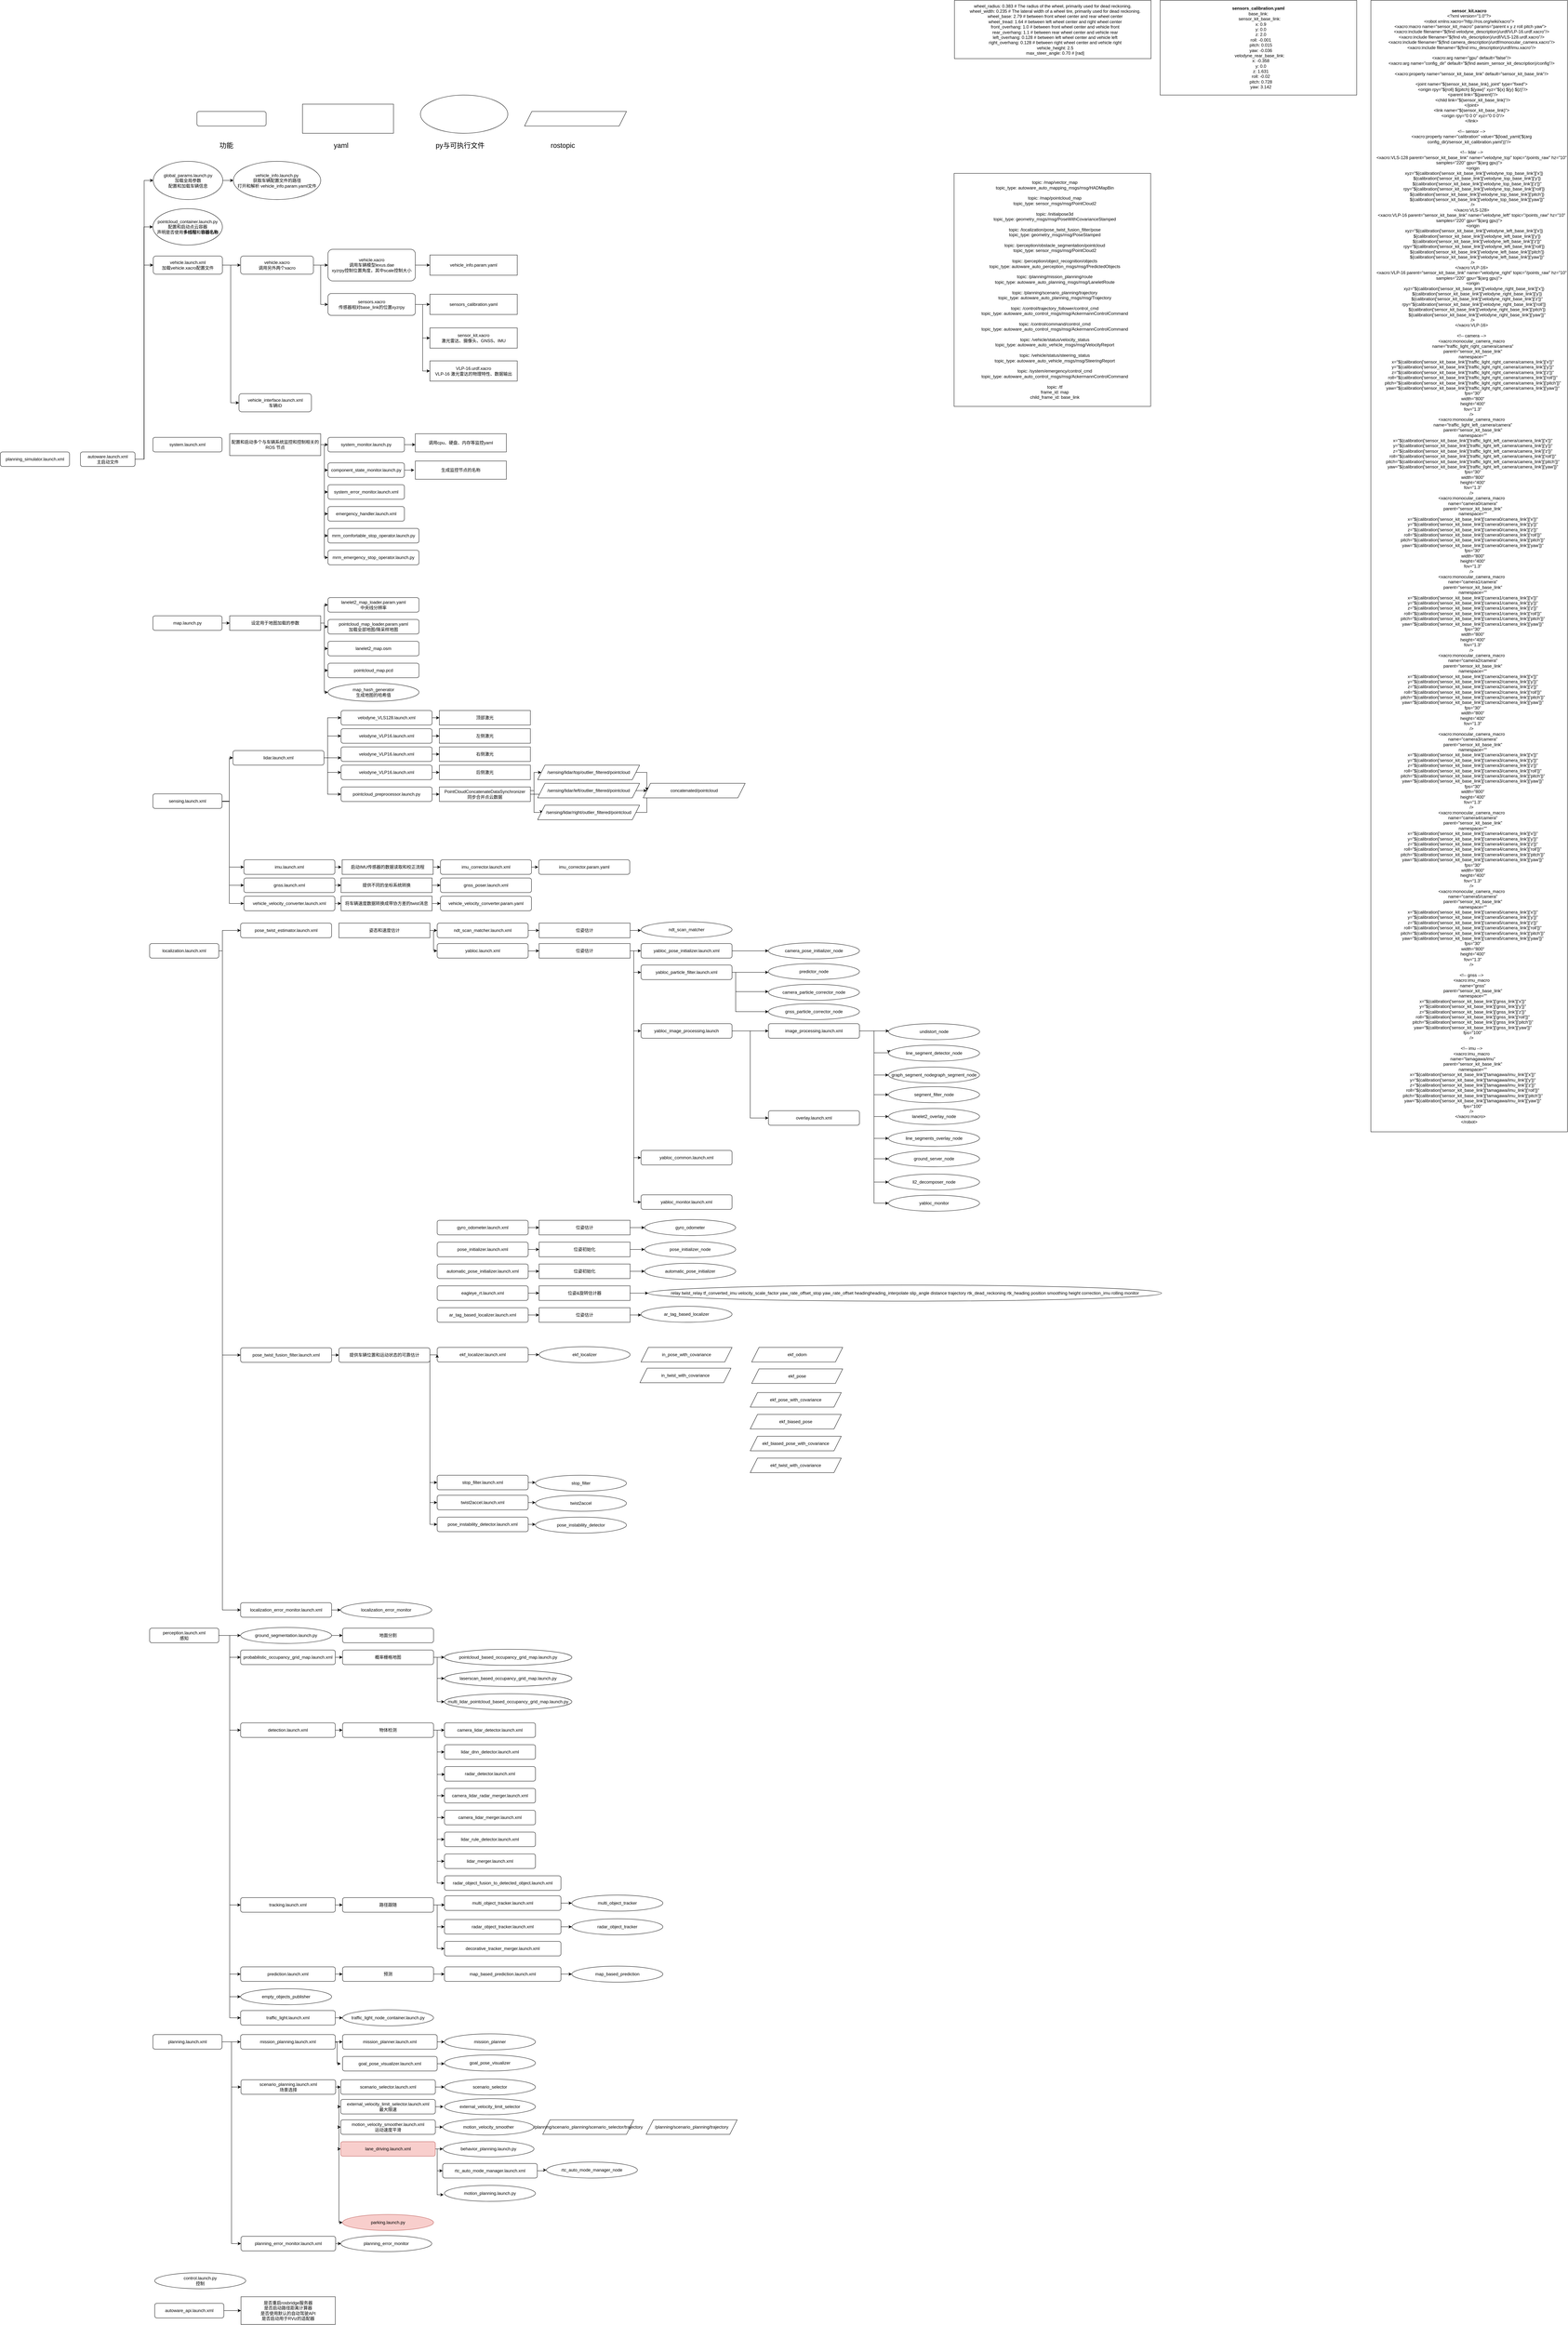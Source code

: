 <mxfile version="24.5.4" type="github">
  <diagram id="C5RBs43oDa-KdzZeNtuy" name="Page-1">
    <mxGraphModel dx="3790" dy="2749" grid="1" gridSize="10" guides="1" tooltips="1" connect="1" arrows="1" fold="1" page="1" pageScale="1" pageWidth="827" pageHeight="1169" math="0" shadow="0">
      <root>
        <mxCell id="WIyWlLk6GJQsqaUBKTNV-0" />
        <mxCell id="WIyWlLk6GJQsqaUBKTNV-1" parent="WIyWlLk6GJQsqaUBKTNV-0" />
        <mxCell id="WIyWlLk6GJQsqaUBKTNV-3" value="planning_simulator.launch.xml" style="rounded=1;whiteSpace=wrap;html=1;fontSize=12;glass=0;strokeWidth=1;shadow=0;" parent="WIyWlLk6GJQsqaUBKTNV-1" vertex="1">
          <mxGeometry x="-100" y="190" width="190" height="40" as="geometry" />
        </mxCell>
        <mxCell id="jEKhcFakD323NPHfQUps-22" style="edgeStyle=orthogonalEdgeStyle;rounded=0;orthogonalLoop=1;jettySize=auto;html=1;exitX=1;exitY=0.5;exitDx=0;exitDy=0;entryX=0;entryY=0.5;entryDx=0;entryDy=0;" edge="1" parent="WIyWlLk6GJQsqaUBKTNV-1" source="WIyWlLk6GJQsqaUBKTNV-7" target="TUt2pirhL9gMtHY99sxS-6">
          <mxGeometry relative="1" as="geometry" />
        </mxCell>
        <mxCell id="jEKhcFakD323NPHfQUps-23" style="edgeStyle=orthogonalEdgeStyle;rounded=0;orthogonalLoop=1;jettySize=auto;html=1;exitX=1;exitY=0.5;exitDx=0;exitDy=0;entryX=0;entryY=0.5;entryDx=0;entryDy=0;" edge="1" parent="WIyWlLk6GJQsqaUBKTNV-1" source="WIyWlLk6GJQsqaUBKTNV-7" target="EWykg1riu8QqkKSn6l6j-144">
          <mxGeometry relative="1" as="geometry" />
        </mxCell>
        <mxCell id="jEKhcFakD323NPHfQUps-24" style="edgeStyle=orthogonalEdgeStyle;rounded=0;orthogonalLoop=1;jettySize=auto;html=1;exitX=1;exitY=0.5;exitDx=0;exitDy=0;entryX=0;entryY=0.5;entryDx=0;entryDy=0;" edge="1" parent="WIyWlLk6GJQsqaUBKTNV-1" source="WIyWlLk6GJQsqaUBKTNV-7" target="EWykg1riu8QqkKSn6l6j-143">
          <mxGeometry relative="1" as="geometry" />
        </mxCell>
        <mxCell id="WIyWlLk6GJQsqaUBKTNV-7" value="&lt;div&gt;autoware.launch.xml&lt;/div&gt;主启动文件" style="rounded=1;whiteSpace=wrap;html=1;fontSize=12;glass=0;strokeWidth=1;shadow=0;" parent="WIyWlLk6GJQsqaUBKTNV-1" vertex="1">
          <mxGeometry x="120" y="190" width="150" height="40" as="geometry" />
        </mxCell>
        <mxCell id="jEKhcFakD323NPHfQUps-3" style="edgeStyle=orthogonalEdgeStyle;rounded=0;orthogonalLoop=1;jettySize=auto;html=1;exitX=1;exitY=0.5;exitDx=0;exitDy=0;entryX=0;entryY=0.5;entryDx=0;entryDy=0;" edge="1" parent="WIyWlLk6GJQsqaUBKTNV-1" source="TUt2pirhL9gMtHY99sxS-6" target="jEKhcFakD323NPHfQUps-2">
          <mxGeometry relative="1" as="geometry" />
        </mxCell>
        <mxCell id="jEKhcFakD323NPHfQUps-21" style="edgeStyle=orthogonalEdgeStyle;rounded=0;orthogonalLoop=1;jettySize=auto;html=1;exitX=1;exitY=0.5;exitDx=0;exitDy=0;entryX=0;entryY=0.5;entryDx=0;entryDy=0;" edge="1" parent="WIyWlLk6GJQsqaUBKTNV-1" source="TUt2pirhL9gMtHY99sxS-6" target="jEKhcFakD323NPHfQUps-4">
          <mxGeometry relative="1" as="geometry" />
        </mxCell>
        <mxCell id="TUt2pirhL9gMtHY99sxS-6" value="&lt;font style=&quot;font-size: 12px;&quot; face=&quot;Helvetica&quot;&gt;vehicle.launch.xml&lt;br&gt;&lt;/font&gt;&lt;div&gt;&lt;font style=&quot;font-size: 12px;&quot; face=&quot;CAdojLoYoGOX25IxwPIC&quot;&gt;&lt;code&gt;加载&lt;/code&gt;&lt;/font&gt;&lt;font style=&quot;font-size: 12px;&quot; face=&quot;Helvetica&quot;&gt;vehicle.xacro&lt;/font&gt;&lt;font style=&quot;font-size: 12px;&quot; face=&quot;CAdojLoYoGOX25IxwPIC&quot;&gt;&lt;code&gt;配置文件&lt;/code&gt;&lt;/font&gt;&lt;/div&gt;" style="rounded=1;whiteSpace=wrap;html=1;fontSize=12;glass=0;strokeWidth=1;shadow=0;" parent="WIyWlLk6GJQsqaUBKTNV-1" vertex="1">
          <mxGeometry x="320" y="-348" width="190" height="50" as="geometry" />
        </mxCell>
        <mxCell id="TUt2pirhL9gMtHY99sxS-7" value="system.launch.xml" style="rounded=1;whiteSpace=wrap;html=1;fontSize=12;glass=0;strokeWidth=1;shadow=0;" parent="WIyWlLk6GJQsqaUBKTNV-1" vertex="1">
          <mxGeometry x="319" y="150" width="190" height="40" as="geometry" />
        </mxCell>
        <mxCell id="EWykg1riu8QqkKSn6l6j-12" style="edgeStyle=orthogonalEdgeStyle;rounded=0;orthogonalLoop=1;jettySize=auto;html=1;exitX=1;exitY=0.5;exitDx=0;exitDy=0;entryX=0;entryY=0.5;entryDx=0;entryDy=0;" parent="WIyWlLk6GJQsqaUBKTNV-1" source="TUt2pirhL9gMtHY99sxS-8" target="oVntcMu7PJR9cov9_xhP-0" edge="1">
          <mxGeometry relative="1" as="geometry" />
        </mxCell>
        <mxCell id="TUt2pirhL9gMtHY99sxS-8" value="map.launch.py" style="rounded=1;whiteSpace=wrap;html=1;fontSize=12;glass=0;strokeWidth=1;shadow=0;" parent="WIyWlLk6GJQsqaUBKTNV-1" vertex="1">
          <mxGeometry x="319" y="640" width="190" height="40" as="geometry" />
        </mxCell>
        <mxCell id="oVntcMu7PJR9cov9_xhP-28" style="edgeStyle=orthogonalEdgeStyle;rounded=0;orthogonalLoop=1;jettySize=auto;html=1;exitX=1;exitY=0.5;exitDx=0;exitDy=0;entryX=0;entryY=0.5;entryDx=0;entryDy=0;" parent="WIyWlLk6GJQsqaUBKTNV-1" source="TUt2pirhL9gMtHY99sxS-9" target="oVntcMu7PJR9cov9_xhP-23" edge="1">
          <mxGeometry relative="1" as="geometry">
            <Array as="points">
              <mxPoint x="529" y="1149" />
              <mxPoint x="529" y="1030" />
            </Array>
          </mxGeometry>
        </mxCell>
        <mxCell id="oVntcMu7PJR9cov9_xhP-29" style="edgeStyle=orthogonalEdgeStyle;rounded=0;orthogonalLoop=1;jettySize=auto;html=1;exitX=1;exitY=0.5;exitDx=0;exitDy=0;entryX=0;entryY=0.5;entryDx=0;entryDy=0;" parent="WIyWlLk6GJQsqaUBKTNV-1" target="oVntcMu7PJR9cov9_xhP-24" edge="1">
          <mxGeometry relative="1" as="geometry">
            <mxPoint x="509" y="1150" as="sourcePoint" />
            <Array as="points">
              <mxPoint x="529" y="1150" />
              <mxPoint x="529" y="1330" />
            </Array>
          </mxGeometry>
        </mxCell>
        <mxCell id="oVntcMu7PJR9cov9_xhP-30" style="edgeStyle=orthogonalEdgeStyle;rounded=0;orthogonalLoop=1;jettySize=auto;html=1;exitX=1;exitY=0.5;exitDx=0;exitDy=0;entryX=0;entryY=0.5;entryDx=0;entryDy=0;" parent="WIyWlLk6GJQsqaUBKTNV-1" target="oVntcMu7PJR9cov9_xhP-26" edge="1">
          <mxGeometry relative="1" as="geometry">
            <mxPoint x="509" y="1150" as="sourcePoint" />
            <Array as="points">
              <mxPoint x="529" y="1150" />
              <mxPoint x="529" y="1430" />
            </Array>
          </mxGeometry>
        </mxCell>
        <mxCell id="TUt2pirhL9gMtHY99sxS-9" value="sensing.launch.xml" style="rounded=1;whiteSpace=wrap;html=1;fontSize=12;glass=0;strokeWidth=1;shadow=0;" parent="WIyWlLk6GJQsqaUBKTNV-1" vertex="1">
          <mxGeometry x="319" y="1129" width="190" height="40" as="geometry" />
        </mxCell>
        <mxCell id="oVntcMu7PJR9cov9_xhP-71" style="edgeStyle=orthogonalEdgeStyle;rounded=0;orthogonalLoop=1;jettySize=auto;html=1;exitX=1;exitY=0.5;exitDx=0;exitDy=0;entryX=0;entryY=0.5;entryDx=0;entryDy=0;" parent="WIyWlLk6GJQsqaUBKTNV-1" source="TUt2pirhL9gMtHY99sxS-10" target="oVntcMu7PJR9cov9_xhP-68" edge="1">
          <mxGeometry relative="1" as="geometry">
            <Array as="points">
              <mxPoint x="510" y="1560" />
              <mxPoint x="510" y="1504" />
            </Array>
          </mxGeometry>
        </mxCell>
        <mxCell id="oVntcMu7PJR9cov9_xhP-72" style="edgeStyle=orthogonalEdgeStyle;rounded=0;orthogonalLoop=1;jettySize=auto;html=1;exitX=1;exitY=0.5;exitDx=0;exitDy=0;entryX=0;entryY=0.5;entryDx=0;entryDy=0;" parent="WIyWlLk6GJQsqaUBKTNV-1" source="TUt2pirhL9gMtHY99sxS-10" target="oVntcMu7PJR9cov9_xhP-69" edge="1">
          <mxGeometry relative="1" as="geometry">
            <Array as="points">
              <mxPoint x="510" y="1560" />
              <mxPoint x="510" y="2670" />
            </Array>
          </mxGeometry>
        </mxCell>
        <mxCell id="oVntcMu7PJR9cov9_xhP-73" style="edgeStyle=orthogonalEdgeStyle;rounded=0;orthogonalLoop=1;jettySize=auto;html=1;exitX=1;exitY=0.5;exitDx=0;exitDy=0;entryX=0;entryY=0.5;entryDx=0;entryDy=0;" parent="WIyWlLk6GJQsqaUBKTNV-1" source="TUt2pirhL9gMtHY99sxS-10" target="oVntcMu7PJR9cov9_xhP-70" edge="1">
          <mxGeometry relative="1" as="geometry">
            <Array as="points">
              <mxPoint x="510" y="1560" />
              <mxPoint x="510" y="3370" />
            </Array>
          </mxGeometry>
        </mxCell>
        <mxCell id="TUt2pirhL9gMtHY99sxS-10" value="localization.launch.xml" style="rounded=1;whiteSpace=wrap;html=1;fontSize=12;glass=0;strokeWidth=1;shadow=0;" parent="WIyWlLk6GJQsqaUBKTNV-1" vertex="1">
          <mxGeometry x="310" y="1540" width="190" height="40" as="geometry" />
        </mxCell>
        <mxCell id="oVntcMu7PJR9cov9_xhP-237" style="edgeStyle=orthogonalEdgeStyle;rounded=0;orthogonalLoop=1;jettySize=auto;html=1;exitX=1;exitY=0.5;exitDx=0;exitDy=0;entryX=0;entryY=0.5;entryDx=0;entryDy=0;" parent="WIyWlLk6GJQsqaUBKTNV-1" source="TUt2pirhL9gMtHY99sxS-11" target="oVntcMu7PJR9cov9_xhP-167" edge="1">
          <mxGeometry relative="1" as="geometry" />
        </mxCell>
        <mxCell id="oVntcMu7PJR9cov9_xhP-239" style="edgeStyle=orthogonalEdgeStyle;rounded=0;orthogonalLoop=1;jettySize=auto;html=1;exitX=1;exitY=0.5;exitDx=0;exitDy=0;entryX=0;entryY=0.5;entryDx=0;entryDy=0;" parent="WIyWlLk6GJQsqaUBKTNV-1" source="TUt2pirhL9gMtHY99sxS-11" target="oVntcMu7PJR9cov9_xhP-155" edge="1">
          <mxGeometry relative="1" as="geometry" />
        </mxCell>
        <mxCell id="oVntcMu7PJR9cov9_xhP-240" style="edgeStyle=orthogonalEdgeStyle;rounded=0;orthogonalLoop=1;jettySize=auto;html=1;exitX=1;exitY=0.5;exitDx=0;exitDy=0;entryX=0;entryY=0.5;entryDx=0;entryDy=0;" parent="WIyWlLk6GJQsqaUBKTNV-1" source="TUt2pirhL9gMtHY99sxS-11" target="oVntcMu7PJR9cov9_xhP-156" edge="1">
          <mxGeometry relative="1" as="geometry" />
        </mxCell>
        <mxCell id="EWykg1riu8QqkKSn6l6j-100" style="edgeStyle=orthogonalEdgeStyle;rounded=0;orthogonalLoop=1;jettySize=auto;html=1;exitX=1;exitY=0.5;exitDx=0;exitDy=0;entryX=0;entryY=0.5;entryDx=0;entryDy=0;" parent="WIyWlLk6GJQsqaUBKTNV-1" source="TUt2pirhL9gMtHY99sxS-11" target="oVntcMu7PJR9cov9_xhP-160" edge="1">
          <mxGeometry relative="1" as="geometry" />
        </mxCell>
        <mxCell id="EWykg1riu8QqkKSn6l6j-101" style="edgeStyle=orthogonalEdgeStyle;rounded=0;orthogonalLoop=1;jettySize=auto;html=1;exitX=1;exitY=0.5;exitDx=0;exitDy=0;entryX=0;entryY=0.5;entryDx=0;entryDy=0;" parent="WIyWlLk6GJQsqaUBKTNV-1" source="TUt2pirhL9gMtHY99sxS-11" target="oVntcMu7PJR9cov9_xhP-162" edge="1">
          <mxGeometry relative="1" as="geometry" />
        </mxCell>
        <mxCell id="EWykg1riu8QqkKSn6l6j-102" style="edgeStyle=orthogonalEdgeStyle;rounded=0;orthogonalLoop=1;jettySize=auto;html=1;exitX=1;exitY=0.5;exitDx=0;exitDy=0;entryX=0;entryY=0.5;entryDx=0;entryDy=0;" parent="WIyWlLk6GJQsqaUBKTNV-1" source="TUt2pirhL9gMtHY99sxS-11" target="oVntcMu7PJR9cov9_xhP-165" edge="1">
          <mxGeometry relative="1" as="geometry" />
        </mxCell>
        <mxCell id="EWykg1riu8QqkKSn6l6j-103" style="edgeStyle=orthogonalEdgeStyle;rounded=0;orthogonalLoop=1;jettySize=auto;html=1;exitX=1;exitY=0.5;exitDx=0;exitDy=0;entryX=0;entryY=0.5;entryDx=0;entryDy=0;" parent="WIyWlLk6GJQsqaUBKTNV-1" source="TUt2pirhL9gMtHY99sxS-11" target="oVntcMu7PJR9cov9_xhP-164" edge="1">
          <mxGeometry relative="1" as="geometry" />
        </mxCell>
        <mxCell id="TUt2pirhL9gMtHY99sxS-11" value="&lt;div&gt;perception.launch.xml&lt;/div&gt;感知" style="rounded=1;whiteSpace=wrap;html=1;fontSize=12;glass=0;strokeWidth=1;shadow=0;" parent="WIyWlLk6GJQsqaUBKTNV-1" vertex="1">
          <mxGeometry x="310" y="3420" width="190" height="40" as="geometry" />
        </mxCell>
        <mxCell id="EWykg1riu8QqkKSn6l6j-116" value="" style="edgeStyle=orthogonalEdgeStyle;rounded=0;orthogonalLoop=1;jettySize=auto;html=1;" parent="WIyWlLk6GJQsqaUBKTNV-1" source="TUt2pirhL9gMtHY99sxS-12" target="oVntcMu7PJR9cov9_xhP-191" edge="1">
          <mxGeometry relative="1" as="geometry" />
        </mxCell>
        <mxCell id="EWykg1riu8QqkKSn6l6j-123" style="edgeStyle=orthogonalEdgeStyle;rounded=0;orthogonalLoop=1;jettySize=auto;html=1;exitX=1;exitY=0.5;exitDx=0;exitDy=0;entryX=0;entryY=0.5;entryDx=0;entryDy=0;" parent="WIyWlLk6GJQsqaUBKTNV-1" source="TUt2pirhL9gMtHY99sxS-12" target="oVntcMu7PJR9cov9_xhP-192" edge="1">
          <mxGeometry relative="1" as="geometry" />
        </mxCell>
        <mxCell id="EWykg1riu8QqkKSn6l6j-138" style="edgeStyle=orthogonalEdgeStyle;rounded=0;orthogonalLoop=1;jettySize=auto;html=1;exitX=1;exitY=0.5;exitDx=0;exitDy=0;entryX=0;entryY=0.5;entryDx=0;entryDy=0;" parent="WIyWlLk6GJQsqaUBKTNV-1" source="TUt2pirhL9gMtHY99sxS-12" target="oVntcMu7PJR9cov9_xhP-222" edge="1">
          <mxGeometry relative="1" as="geometry" />
        </mxCell>
        <mxCell id="TUt2pirhL9gMtHY99sxS-12" value="planning.launch.xml" style="rounded=1;whiteSpace=wrap;html=1;fontSize=12;glass=0;strokeWidth=1;shadow=0;" parent="WIyWlLk6GJQsqaUBKTNV-1" vertex="1">
          <mxGeometry x="319" y="4536" width="190" height="40" as="geometry" />
        </mxCell>
        <mxCell id="EWykg1riu8QqkKSn6l6j-147" style="edgeStyle=orthogonalEdgeStyle;rounded=0;orthogonalLoop=1;jettySize=auto;html=1;exitX=1;exitY=0.5;exitDx=0;exitDy=0;entryX=0;entryY=0.5;entryDx=0;entryDy=0;" parent="WIyWlLk6GJQsqaUBKTNV-1" source="TUt2pirhL9gMtHY99sxS-25" target="oVntcMu7PJR9cov9_xhP-225" edge="1">
          <mxGeometry relative="1" as="geometry" />
        </mxCell>
        <mxCell id="TUt2pirhL9gMtHY99sxS-25" value="autoware_api.launch.xml" style="rounded=1;whiteSpace=wrap;html=1;fontSize=12;glass=0;strokeWidth=1;shadow=0;" parent="WIyWlLk6GJQsqaUBKTNV-1" vertex="1">
          <mxGeometry x="324" y="5274" width="190" height="40" as="geometry" />
        </mxCell>
        <mxCell id="EWykg1riu8QqkKSn6l6j-3" style="edgeStyle=orthogonalEdgeStyle;rounded=0;orthogonalLoop=1;jettySize=auto;html=1;exitX=1;exitY=0.5;exitDx=0;exitDy=0;entryX=0;entryY=0.5;entryDx=0;entryDy=0;" parent="WIyWlLk6GJQsqaUBKTNV-1" edge="1">
          <mxGeometry relative="1" as="geometry">
            <mxPoint x="760" y="-555.5" as="sourcePoint" />
            <mxPoint x="780" y="-555.5" as="targetPoint" />
          </mxGeometry>
        </mxCell>
        <mxCell id="aVVuM_nYEZaegkw_f5pE-3" value="wheel_radius: 0.383 # The radius of the wheel, primarily used for dead reckoning.&lt;br&gt;&amp;nbsp;&amp;nbsp;&amp;nbsp; wheel_width: 0.235 # The lateral width of a wheel tire, primarily used for dead reckoning.&lt;br&gt;&amp;nbsp;&amp;nbsp;&amp;nbsp; wheel_base: 2.79 # between front wheel center and rear wheel center&lt;br&gt;&amp;nbsp;&amp;nbsp;&amp;nbsp; wheel_tread: 1.64 # between left wheel center and right wheel center&lt;br&gt;&amp;nbsp;&amp;nbsp;&amp;nbsp; front_overhang: 1.0 # between front wheel center and vehicle front&lt;br&gt;&amp;nbsp;&amp;nbsp;&amp;nbsp; rear_overhang: 1.1 # between rear wheel center and vehicle rear&lt;br&gt;&amp;nbsp;&amp;nbsp;&amp;nbsp; left_overhang: 0.128 # between left wheel center and vehicle left&lt;br&gt;&amp;nbsp;&amp;nbsp;&amp;nbsp; right_overhang: 0.128 # between right wheel center and vehicle right&lt;br&gt;&amp;nbsp;&amp;nbsp;&amp;nbsp; vehicle_height: 2.5&lt;br&gt;&amp;nbsp;&amp;nbsp;&amp;nbsp; max_steer_angle: 0.70 # [rad]" style="rounded=0;whiteSpace=wrap;html=1;" parent="WIyWlLk6GJQsqaUBKTNV-1" vertex="1">
          <mxGeometry x="2521" y="-1050" width="540" height="160" as="geometry" />
        </mxCell>
        <mxCell id="aVVuM_nYEZaegkw_f5pE-9" value="&lt;div&gt;vehicle_info.param.yaml&lt;/div&gt;" style="rounded=0;whiteSpace=wrap;html=1;" parent="WIyWlLk6GJQsqaUBKTNV-1" vertex="1">
          <mxGeometry x="1080" y="-350.75" width="240" height="55.5" as="geometry" />
        </mxCell>
        <mxCell id="aVVuM_nYEZaegkw_f5pE-13" value="" style="edgeStyle=orthogonalEdgeStyle;rounded=0;orthogonalLoop=1;jettySize=auto;html=1;" parent="WIyWlLk6GJQsqaUBKTNV-1" source="aVVuM_nYEZaegkw_f5pE-10" target="aVVuM_nYEZaegkw_f5pE-11" edge="1">
          <mxGeometry relative="1" as="geometry" />
        </mxCell>
        <mxCell id="aVVuM_nYEZaegkw_f5pE-16" style="edgeStyle=orthogonalEdgeStyle;rounded=0;orthogonalLoop=1;jettySize=auto;html=1;exitX=1;exitY=0.5;exitDx=0;exitDy=0;entryX=0;entryY=0.5;entryDx=0;entryDy=0;" parent="WIyWlLk6GJQsqaUBKTNV-1" source="aVVuM_nYEZaegkw_f5pE-10" target="aVVuM_nYEZaegkw_f5pE-14" edge="1">
          <mxGeometry relative="1" as="geometry">
            <Array as="points">
              <mxPoint x="790" y="170" />
              <mxPoint x="790" y="240" />
            </Array>
          </mxGeometry>
        </mxCell>
        <mxCell id="oVntcMu7PJR9cov9_xhP-5" style="edgeStyle=orthogonalEdgeStyle;rounded=0;orthogonalLoop=1;jettySize=auto;html=1;exitX=1;exitY=0.5;exitDx=0;exitDy=0;entryX=0;entryY=0.5;entryDx=0;entryDy=0;" parent="WIyWlLk6GJQsqaUBKTNV-1" source="aVVuM_nYEZaegkw_f5pE-10" target="aVVuM_nYEZaegkw_f5pE-18" edge="1">
          <mxGeometry relative="1" as="geometry">
            <Array as="points">
              <mxPoint x="790" y="170" />
              <mxPoint x="790" y="300" />
            </Array>
          </mxGeometry>
        </mxCell>
        <mxCell id="oVntcMu7PJR9cov9_xhP-6" style="edgeStyle=orthogonalEdgeStyle;rounded=0;orthogonalLoop=1;jettySize=auto;html=1;exitX=1;exitY=0.5;exitDx=0;exitDy=0;entryX=0;entryY=0.5;entryDx=0;entryDy=0;" parent="WIyWlLk6GJQsqaUBKTNV-1" source="aVVuM_nYEZaegkw_f5pE-10" target="aVVuM_nYEZaegkw_f5pE-19" edge="1">
          <mxGeometry relative="1" as="geometry">
            <Array as="points">
              <mxPoint x="790" y="170" />
              <mxPoint x="790" y="360" />
            </Array>
          </mxGeometry>
        </mxCell>
        <mxCell id="oVntcMu7PJR9cov9_xhP-7" style="edgeStyle=orthogonalEdgeStyle;rounded=0;orthogonalLoop=1;jettySize=auto;html=1;exitX=1;exitY=0.5;exitDx=0;exitDy=0;entryX=0;entryY=0.5;entryDx=0;entryDy=0;" parent="WIyWlLk6GJQsqaUBKTNV-1" source="aVVuM_nYEZaegkw_f5pE-10" target="aVVuM_nYEZaegkw_f5pE-20" edge="1">
          <mxGeometry relative="1" as="geometry">
            <Array as="points">
              <mxPoint x="790" y="170" />
              <mxPoint x="790" y="420" />
            </Array>
          </mxGeometry>
        </mxCell>
        <mxCell id="oVntcMu7PJR9cov9_xhP-8" style="edgeStyle=orthogonalEdgeStyle;rounded=0;orthogonalLoop=1;jettySize=auto;html=1;exitX=1;exitY=0.5;exitDx=0;exitDy=0;entryX=0;entryY=0.5;entryDx=0;entryDy=0;" parent="WIyWlLk6GJQsqaUBKTNV-1" source="aVVuM_nYEZaegkw_f5pE-10" target="aVVuM_nYEZaegkw_f5pE-21" edge="1">
          <mxGeometry relative="1" as="geometry">
            <Array as="points">
              <mxPoint x="790" y="170" />
              <mxPoint x="790" y="480" />
            </Array>
          </mxGeometry>
        </mxCell>
        <mxCell id="aVVuM_nYEZaegkw_f5pE-10" value="配置和启动多个与车辆系统监控和控制相关的 ROS 节点" style="rounded=0;whiteSpace=wrap;html=1;" parent="WIyWlLk6GJQsqaUBKTNV-1" vertex="1">
          <mxGeometry x="530" y="140" width="250" height="60" as="geometry" />
        </mxCell>
        <mxCell id="aVVuM_nYEZaegkw_f5pE-11" value="system_monitor.launch.py" style="rounded=1;whiteSpace=wrap;html=1;fontSize=12;glass=0;strokeWidth=1;shadow=0;" parent="WIyWlLk6GJQsqaUBKTNV-1" vertex="1">
          <mxGeometry x="800" y="150" width="210" height="40" as="geometry" />
        </mxCell>
        <mxCell id="aVVuM_nYEZaegkw_f5pE-12" value="调用cpu、硬盘、内存等监控yaml" style="rounded=0;whiteSpace=wrap;html=1;" parent="WIyWlLk6GJQsqaUBKTNV-1" vertex="1">
          <mxGeometry x="1040" y="140" width="250" height="50" as="geometry" />
        </mxCell>
        <mxCell id="aVVuM_nYEZaegkw_f5pE-14" value="component_state_monitor.launch.py" style="rounded=1;whiteSpace=wrap;html=1;fontSize=12;glass=0;strokeWidth=1;shadow=0;" parent="WIyWlLk6GJQsqaUBKTNV-1" vertex="1">
          <mxGeometry x="800" y="220" width="210" height="40" as="geometry" />
        </mxCell>
        <mxCell id="aVVuM_nYEZaegkw_f5pE-15" value="生成监控节点的名称" style="rounded=0;whiteSpace=wrap;html=1;" parent="WIyWlLk6GJQsqaUBKTNV-1" vertex="1">
          <mxGeometry x="1040" y="215" width="250" height="50" as="geometry" />
        </mxCell>
        <mxCell id="aVVuM_nYEZaegkw_f5pE-17" value="&lt;br&gt;&amp;nbsp;&amp;nbsp;&amp;nbsp; topic: /map/vector_map&lt;br&gt;&amp;nbsp;&amp;nbsp;&amp;nbsp; topic_type: autoware_auto_mapping_msgs/msg/HADMapBin&lt;br&gt;&amp;nbsp; &lt;br&gt;&amp;nbsp;&amp;nbsp;&amp;nbsp; topic: /map/pointcloud_map&lt;br&gt;&amp;nbsp;&amp;nbsp;&amp;nbsp; topic_type: sensor_msgs/msg/PointCloud2&lt;br&gt;&lt;br&gt;&amp;nbsp;&amp;nbsp;&amp;nbsp; topic: /initialpose3d&lt;br&gt;&amp;nbsp;&amp;nbsp;&amp;nbsp; topic_type: geometry_msgs/msg/PoseWithCovarianceStamped&lt;br&gt;&lt;br&gt;&amp;nbsp;&amp;nbsp;&amp;nbsp; topic: /localization/pose_twist_fusion_filter/pose&lt;br&gt;&amp;nbsp;&amp;nbsp;&amp;nbsp; topic_type: geometry_msgs/msg/PoseStamped&lt;br&gt;&lt;br&gt;&amp;nbsp;&amp;nbsp;&amp;nbsp; topic: /perception/obstacle_segmentation/pointcloud&lt;br&gt;&amp;nbsp;&amp;nbsp;&amp;nbsp; topic_type: sensor_msgs/msg/PointCloud2&lt;br&gt;&lt;br&gt;&amp;nbsp;&amp;nbsp;&amp;nbsp; topic: /perception/object_recognition/objects&lt;br&gt;&amp;nbsp;&amp;nbsp;&amp;nbsp; topic_type: autoware_auto_perception_msgs/msg/PredictedObjects&lt;br&gt;&amp;nbsp;&amp;nbsp; &lt;br&gt;&amp;nbsp;&amp;nbsp;&amp;nbsp; topic: /planning/mission_planning/route&lt;br&gt;&amp;nbsp;&amp;nbsp;&amp;nbsp; topic_type: autoware_auto_planning_msgs/msg/LaneletRoute&lt;br&gt;&amp;nbsp;&amp;nbsp; &lt;br&gt;&amp;nbsp;&amp;nbsp;&amp;nbsp; topic: /planning/scenario_planning/trajectory&lt;br&gt;&amp;nbsp;&amp;nbsp;&amp;nbsp; topic_type: autoware_auto_planning_msgs/msg/Trajectory&lt;br&gt;&amp;nbsp;&amp;nbsp;&amp;nbsp; &lt;br&gt;&amp;nbsp;&amp;nbsp;&amp;nbsp; topic: /control/trajectory_follower/control_cmd&lt;br&gt;&amp;nbsp;&amp;nbsp;&amp;nbsp; topic_type: autoware_auto_control_msgs/msg/AckermannControlCommand&lt;br&gt;&lt;br&gt;&amp;nbsp;&amp;nbsp;&amp;nbsp; topic: /control/command/control_cmd&lt;br&gt;&amp;nbsp;&amp;nbsp;&amp;nbsp; topic_type: autoware_auto_control_msgs/msg/AckermannControlCommand&lt;br&gt;&lt;br&gt;&amp;nbsp;&amp;nbsp;&amp;nbsp; topic: /vehicle/status/velocity_status&lt;br&gt;&amp;nbsp;&amp;nbsp;&amp;nbsp; topic_type: autoware_auto_vehicle_msgs/msg/VelocityReport&lt;br&gt;&lt;br&gt;&amp;nbsp;&amp;nbsp;&amp;nbsp; topic: /vehicle/status/steering_status&lt;br&gt;&lt;div&gt;&amp;nbsp;&amp;nbsp;&amp;nbsp; topic_type: autoware_auto_vehicle_msgs/msg/SteeringReport&lt;/div&gt;&lt;div&gt;&lt;br&gt;&lt;/div&gt;&amp;nbsp;&amp;nbsp;&amp;nbsp; topic: /system/emergency/control_cmd&lt;br&gt;&amp;nbsp;&amp;nbsp;&amp;nbsp; topic_type: autoware_auto_control_msgs/msg/AckermannControlCommand&lt;br&gt;&lt;br&gt;&amp;nbsp;&amp;nbsp;&amp;nbsp; topic: /tf&lt;br&gt;&amp;nbsp;&amp;nbsp;&amp;nbsp; frame_id: map&lt;br&gt;&amp;nbsp;&amp;nbsp;&amp;nbsp; child_frame_id: base_link&lt;div&gt;&lt;br&gt;&lt;/div&gt;" style="rounded=0;whiteSpace=wrap;html=1;" parent="WIyWlLk6GJQsqaUBKTNV-1" vertex="1">
          <mxGeometry x="2520" y="-575" width="540" height="640" as="geometry" />
        </mxCell>
        <mxCell id="aVVuM_nYEZaegkw_f5pE-18" value="system_error_monitor.launch.xml" style="rounded=1;whiteSpace=wrap;html=1;fontSize=12;glass=0;strokeWidth=1;shadow=0;" parent="WIyWlLk6GJQsqaUBKTNV-1" vertex="1">
          <mxGeometry x="800" y="280" width="210" height="40" as="geometry" />
        </mxCell>
        <mxCell id="aVVuM_nYEZaegkw_f5pE-19" value="emergency_handler.launch.xml" style="rounded=1;whiteSpace=wrap;html=1;fontSize=12;glass=0;strokeWidth=1;shadow=0;" parent="WIyWlLk6GJQsqaUBKTNV-1" vertex="1">
          <mxGeometry x="800" y="340" width="210" height="40" as="geometry" />
        </mxCell>
        <mxCell id="aVVuM_nYEZaegkw_f5pE-20" value="mrm_comfortable_stop_operator.launch.py" style="rounded=1;whiteSpace=wrap;html=1;fontSize=12;glass=0;strokeWidth=1;shadow=0;" parent="WIyWlLk6GJQsqaUBKTNV-1" vertex="1">
          <mxGeometry x="800" y="400" width="250" height="40" as="geometry" />
        </mxCell>
        <mxCell id="aVVuM_nYEZaegkw_f5pE-21" value="mrm_emergency_stop_operator.launch.py" style="rounded=1;whiteSpace=wrap;html=1;fontSize=12;glass=0;strokeWidth=1;shadow=0;" parent="WIyWlLk6GJQsqaUBKTNV-1" vertex="1">
          <mxGeometry x="800" y="460" width="250" height="40" as="geometry" />
        </mxCell>
        <mxCell id="oVntcMu7PJR9cov9_xhP-2" value="" style="edgeStyle=orthogonalEdgeStyle;rounded=0;orthogonalLoop=1;jettySize=auto;html=1;" parent="WIyWlLk6GJQsqaUBKTNV-1" source="oVntcMu7PJR9cov9_xhP-0" target="oVntcMu7PJR9cov9_xhP-1" edge="1">
          <mxGeometry relative="1" as="geometry">
            <Array as="points">
              <mxPoint x="790" y="660" />
              <mxPoint x="790" y="610" />
            </Array>
          </mxGeometry>
        </mxCell>
        <mxCell id="oVntcMu7PJR9cov9_xhP-4" value="" style="edgeStyle=orthogonalEdgeStyle;rounded=0;orthogonalLoop=1;jettySize=auto;html=1;" parent="WIyWlLk6GJQsqaUBKTNV-1" source="oVntcMu7PJR9cov9_xhP-0" target="oVntcMu7PJR9cov9_xhP-3" edge="1">
          <mxGeometry relative="1" as="geometry">
            <Array as="points">
              <mxPoint x="790" y="660" />
              <mxPoint x="790" y="670" />
            </Array>
          </mxGeometry>
        </mxCell>
        <mxCell id="oVntcMu7PJR9cov9_xhP-17" style="edgeStyle=orthogonalEdgeStyle;rounded=0;orthogonalLoop=1;jettySize=auto;html=1;exitX=1;exitY=0.5;exitDx=0;exitDy=0;entryX=0;entryY=0.5;entryDx=0;entryDy=0;" parent="WIyWlLk6GJQsqaUBKTNV-1" source="oVntcMu7PJR9cov9_xhP-0" target="oVntcMu7PJR9cov9_xhP-11" edge="1">
          <mxGeometry relative="1" as="geometry">
            <Array as="points">
              <mxPoint x="790" y="660" />
              <mxPoint x="790" y="730" />
            </Array>
          </mxGeometry>
        </mxCell>
        <mxCell id="oVntcMu7PJR9cov9_xhP-18" style="edgeStyle=orthogonalEdgeStyle;rounded=0;orthogonalLoop=1;jettySize=auto;html=1;exitX=1;exitY=0.5;exitDx=0;exitDy=0;entryX=0;entryY=0.5;entryDx=0;entryDy=0;" parent="WIyWlLk6GJQsqaUBKTNV-1" source="oVntcMu7PJR9cov9_xhP-0" target="oVntcMu7PJR9cov9_xhP-12" edge="1">
          <mxGeometry relative="1" as="geometry">
            <Array as="points">
              <mxPoint x="790" y="660" />
              <mxPoint x="790" y="790" />
            </Array>
          </mxGeometry>
        </mxCell>
        <mxCell id="oVntcMu7PJR9cov9_xhP-22" style="edgeStyle=orthogonalEdgeStyle;rounded=0;orthogonalLoop=1;jettySize=auto;html=1;exitX=1;exitY=0.5;exitDx=0;exitDy=0;entryX=0;entryY=0.5;entryDx=0;entryDy=0;" parent="WIyWlLk6GJQsqaUBKTNV-1" source="oVntcMu7PJR9cov9_xhP-0" target="oVntcMu7PJR9cov9_xhP-21" edge="1">
          <mxGeometry relative="1" as="geometry">
            <Array as="points">
              <mxPoint x="790" y="660" />
              <mxPoint x="790" y="850" />
            </Array>
          </mxGeometry>
        </mxCell>
        <mxCell id="oVntcMu7PJR9cov9_xhP-0" value="设定用于地图加载的参数" style="rounded=0;whiteSpace=wrap;html=1;" parent="WIyWlLk6GJQsqaUBKTNV-1" vertex="1">
          <mxGeometry x="530" y="640" width="250" height="40" as="geometry" />
        </mxCell>
        <mxCell id="oVntcMu7PJR9cov9_xhP-1" value="&lt;div&gt;lanelet2_map_loader.param.yaml&lt;/div&gt;中央线分辨率" style="rounded=1;whiteSpace=wrap;html=1;fontSize=12;glass=0;strokeWidth=1;shadow=0;" parent="WIyWlLk6GJQsqaUBKTNV-1" vertex="1">
          <mxGeometry x="800" y="590" width="250" height="40" as="geometry" />
        </mxCell>
        <mxCell id="oVntcMu7PJR9cov9_xhP-3" value="&lt;div&gt;pointcloud_map_loader.param.yaml&lt;/div&gt;加载全部地图/降采样地图" style="rounded=1;whiteSpace=wrap;html=1;fontSize=12;glass=0;strokeWidth=1;shadow=0;" parent="WIyWlLk6GJQsqaUBKTNV-1" vertex="1">
          <mxGeometry x="800" y="650" width="250" height="40" as="geometry" />
        </mxCell>
        <mxCell id="oVntcMu7PJR9cov9_xhP-11" value="lanelet2_map.osm" style="rounded=1;whiteSpace=wrap;html=1;fontSize=12;glass=0;strokeWidth=1;shadow=0;" parent="WIyWlLk6GJQsqaUBKTNV-1" vertex="1">
          <mxGeometry x="800" y="710" width="250" height="40" as="geometry" />
        </mxCell>
        <mxCell id="oVntcMu7PJR9cov9_xhP-12" value="pointcloud_map.pcd" style="rounded=1;whiteSpace=wrap;html=1;fontSize=12;glass=0;strokeWidth=1;shadow=0;" parent="WIyWlLk6GJQsqaUBKTNV-1" vertex="1">
          <mxGeometry x="800" y="770" width="250" height="40" as="geometry" />
        </mxCell>
        <mxCell id="oVntcMu7PJR9cov9_xhP-21" value="&lt;div&gt;map_hash_generator&lt;/div&gt;生成地图的哈希值" style="ellipse;whiteSpace=wrap;html=1;" parent="WIyWlLk6GJQsqaUBKTNV-1" vertex="1">
          <mxGeometry x="800" y="825" width="250" height="50" as="geometry" />
        </mxCell>
        <mxCell id="EWykg1riu8QqkKSn6l6j-16" style="edgeStyle=orthogonalEdgeStyle;rounded=0;orthogonalLoop=1;jettySize=auto;html=1;exitX=1;exitY=0.5;exitDx=0;exitDy=0;entryX=0;entryY=0.5;entryDx=0;entryDy=0;" parent="WIyWlLk6GJQsqaUBKTNV-1" source="oVntcMu7PJR9cov9_xhP-23" target="oVntcMu7PJR9cov9_xhP-31" edge="1">
          <mxGeometry relative="1" as="geometry">
            <Array as="points">
              <mxPoint x="799" y="1030" />
              <mxPoint x="799" y="920" />
            </Array>
          </mxGeometry>
        </mxCell>
        <mxCell id="EWykg1riu8QqkKSn6l6j-17" style="edgeStyle=orthogonalEdgeStyle;rounded=0;orthogonalLoop=1;jettySize=auto;html=1;exitX=1;exitY=0.5;exitDx=0;exitDy=0;entryX=0;entryY=0.5;entryDx=0;entryDy=0;" parent="WIyWlLk6GJQsqaUBKTNV-1" source="oVntcMu7PJR9cov9_xhP-23" target="oVntcMu7PJR9cov9_xhP-32" edge="1">
          <mxGeometry relative="1" as="geometry">
            <Array as="points">
              <mxPoint x="799" y="1030" />
              <mxPoint x="799" y="970" />
            </Array>
          </mxGeometry>
        </mxCell>
        <mxCell id="EWykg1riu8QqkKSn6l6j-18" style="edgeStyle=orthogonalEdgeStyle;rounded=0;orthogonalLoop=1;jettySize=auto;html=1;exitX=1;exitY=0.5;exitDx=0;exitDy=0;entryX=0;entryY=0.75;entryDx=0;entryDy=0;" parent="WIyWlLk6GJQsqaUBKTNV-1" source="oVntcMu7PJR9cov9_xhP-23" target="oVntcMu7PJR9cov9_xhP-33" edge="1">
          <mxGeometry relative="1" as="geometry" />
        </mxCell>
        <mxCell id="EWykg1riu8QqkKSn6l6j-19" style="edgeStyle=orthogonalEdgeStyle;rounded=0;orthogonalLoop=1;jettySize=auto;html=1;exitX=1;exitY=0.5;exitDx=0;exitDy=0;entryX=0;entryY=0.5;entryDx=0;entryDy=0;" parent="WIyWlLk6GJQsqaUBKTNV-1" source="oVntcMu7PJR9cov9_xhP-23" target="oVntcMu7PJR9cov9_xhP-35" edge="1">
          <mxGeometry relative="1" as="geometry">
            <Array as="points">
              <mxPoint x="799" y="1030" />
              <mxPoint x="799" y="1070" />
            </Array>
          </mxGeometry>
        </mxCell>
        <mxCell id="EWykg1riu8QqkKSn6l6j-20" style="edgeStyle=orthogonalEdgeStyle;rounded=0;orthogonalLoop=1;jettySize=auto;html=1;exitX=1;exitY=0.5;exitDx=0;exitDy=0;entryX=0;entryY=0.5;entryDx=0;entryDy=0;" parent="WIyWlLk6GJQsqaUBKTNV-1" source="oVntcMu7PJR9cov9_xhP-23" target="oVntcMu7PJR9cov9_xhP-36" edge="1">
          <mxGeometry relative="1" as="geometry">
            <Array as="points">
              <mxPoint x="799" y="1030" />
              <mxPoint x="799" y="1130" />
            </Array>
          </mxGeometry>
        </mxCell>
        <mxCell id="oVntcMu7PJR9cov9_xhP-23" value="lidar.launch.xml" style="rounded=1;whiteSpace=wrap;html=1;fontSize=12;glass=0;strokeWidth=1;shadow=0;" parent="WIyWlLk6GJQsqaUBKTNV-1" vertex="1">
          <mxGeometry x="539" y="1010" width="250" height="40" as="geometry" />
        </mxCell>
        <mxCell id="oVntcMu7PJR9cov9_xhP-24" value="imu.launch.xml" style="rounded=1;whiteSpace=wrap;html=1;fontSize=12;glass=0;strokeWidth=1;shadow=0;" parent="WIyWlLk6GJQsqaUBKTNV-1" vertex="1">
          <mxGeometry x="569" y="1310" width="250" height="40" as="geometry" />
        </mxCell>
        <mxCell id="EWykg1riu8QqkKSn6l6j-22" style="edgeStyle=orthogonalEdgeStyle;rounded=0;orthogonalLoop=1;jettySize=auto;html=1;exitX=1;exitY=0.5;exitDx=0;exitDy=0;entryX=0;entryY=0.5;entryDx=0;entryDy=0;" parent="WIyWlLk6GJQsqaUBKTNV-1" source="oVntcMu7PJR9cov9_xhP-25" target="oVntcMu7PJR9cov9_xhP-63" edge="1">
          <mxGeometry relative="1" as="geometry" />
        </mxCell>
        <mxCell id="oVntcMu7PJR9cov9_xhP-25" value="gnss.launch.xml" style="rounded=1;whiteSpace=wrap;html=1;fontSize=12;glass=0;strokeWidth=1;shadow=0;" parent="WIyWlLk6GJQsqaUBKTNV-1" vertex="1">
          <mxGeometry x="569" y="1360" width="250" height="40" as="geometry" />
        </mxCell>
        <mxCell id="EWykg1riu8QqkKSn6l6j-23" style="edgeStyle=orthogonalEdgeStyle;rounded=0;orthogonalLoop=1;jettySize=auto;html=1;exitX=1;exitY=0.5;exitDx=0;exitDy=0;entryX=0;entryY=0.5;entryDx=0;entryDy=0;" parent="WIyWlLk6GJQsqaUBKTNV-1" source="oVntcMu7PJR9cov9_xhP-26" target="oVntcMu7PJR9cov9_xhP-67" edge="1">
          <mxGeometry relative="1" as="geometry" />
        </mxCell>
        <mxCell id="oVntcMu7PJR9cov9_xhP-26" value="vehicle_velocity_converter.launch.xml" style="rounded=1;whiteSpace=wrap;html=1;fontSize=12;glass=0;strokeWidth=1;shadow=0;" parent="WIyWlLk6GJQsqaUBKTNV-1" vertex="1">
          <mxGeometry x="569" y="1410" width="250" height="40" as="geometry" />
        </mxCell>
        <mxCell id="oVntcMu7PJR9cov9_xhP-55" style="edgeStyle=orthogonalEdgeStyle;rounded=0;orthogonalLoop=1;jettySize=auto;html=1;exitX=1;exitY=0.5;exitDx=0;exitDy=0;entryX=0;entryY=0.5;entryDx=0;entryDy=0;" parent="WIyWlLk6GJQsqaUBKTNV-1" source="oVntcMu7PJR9cov9_xhP-31" target="oVntcMu7PJR9cov9_xhP-37" edge="1">
          <mxGeometry relative="1" as="geometry" />
        </mxCell>
        <mxCell id="oVntcMu7PJR9cov9_xhP-31" value="velodyne_VLS128.launch.xml" style="rounded=1;whiteSpace=wrap;html=1;fontSize=12;glass=0;strokeWidth=1;shadow=0;" parent="WIyWlLk6GJQsqaUBKTNV-1" vertex="1">
          <mxGeometry x="836" y="900" width="250" height="40" as="geometry" />
        </mxCell>
        <mxCell id="oVntcMu7PJR9cov9_xhP-54" style="edgeStyle=orthogonalEdgeStyle;rounded=0;orthogonalLoop=1;jettySize=auto;html=1;exitX=1;exitY=0.5;exitDx=0;exitDy=0;entryX=0;entryY=0.5;entryDx=0;entryDy=0;" parent="WIyWlLk6GJQsqaUBKTNV-1" source="oVntcMu7PJR9cov9_xhP-32" target="oVntcMu7PJR9cov9_xhP-38" edge="1">
          <mxGeometry relative="1" as="geometry" />
        </mxCell>
        <mxCell id="oVntcMu7PJR9cov9_xhP-32" value="velodyne_VLP16.launch.xml" style="rounded=1;whiteSpace=wrap;html=1;fontSize=12;glass=0;strokeWidth=1;shadow=0;" parent="WIyWlLk6GJQsqaUBKTNV-1" vertex="1">
          <mxGeometry x="836" y="950" width="250" height="40" as="geometry" />
        </mxCell>
        <mxCell id="oVntcMu7PJR9cov9_xhP-53" style="edgeStyle=orthogonalEdgeStyle;rounded=0;orthogonalLoop=1;jettySize=auto;html=1;exitX=1;exitY=0.5;exitDx=0;exitDy=0;entryX=0;entryY=0.5;entryDx=0;entryDy=0;" parent="WIyWlLk6GJQsqaUBKTNV-1" source="oVntcMu7PJR9cov9_xhP-33" target="oVntcMu7PJR9cov9_xhP-39" edge="1">
          <mxGeometry relative="1" as="geometry" />
        </mxCell>
        <mxCell id="oVntcMu7PJR9cov9_xhP-33" value="velodyne_VLP16.launch.xml" style="rounded=1;whiteSpace=wrap;html=1;fontSize=12;glass=0;strokeWidth=1;shadow=0;" parent="WIyWlLk6GJQsqaUBKTNV-1" vertex="1">
          <mxGeometry x="836" y="1000" width="250" height="40" as="geometry" />
        </mxCell>
        <mxCell id="oVntcMu7PJR9cov9_xhP-52" style="edgeStyle=orthogonalEdgeStyle;rounded=0;orthogonalLoop=1;jettySize=auto;html=1;exitX=1;exitY=0.5;exitDx=0;exitDy=0;entryX=0;entryY=0.5;entryDx=0;entryDy=0;" parent="WIyWlLk6GJQsqaUBKTNV-1" source="oVntcMu7PJR9cov9_xhP-35" target="oVntcMu7PJR9cov9_xhP-40" edge="1">
          <mxGeometry relative="1" as="geometry" />
        </mxCell>
        <mxCell id="oVntcMu7PJR9cov9_xhP-35" value="velodyne_VLP16.launch.xml" style="rounded=1;whiteSpace=wrap;html=1;fontSize=12;glass=0;strokeWidth=1;shadow=0;" parent="WIyWlLk6GJQsqaUBKTNV-1" vertex="1">
          <mxGeometry x="836" y="1050" width="250" height="40" as="geometry" />
        </mxCell>
        <mxCell id="oVntcMu7PJR9cov9_xhP-50" value="" style="edgeStyle=orthogonalEdgeStyle;rounded=0;orthogonalLoop=1;jettySize=auto;html=1;" parent="WIyWlLk6GJQsqaUBKTNV-1" source="oVntcMu7PJR9cov9_xhP-36" target="oVntcMu7PJR9cov9_xhP-41" edge="1">
          <mxGeometry relative="1" as="geometry" />
        </mxCell>
        <mxCell id="oVntcMu7PJR9cov9_xhP-36" value="pointcloud_preprocessor.launch.py" style="rounded=1;whiteSpace=wrap;html=1;fontSize=12;glass=0;strokeWidth=1;shadow=0;" parent="WIyWlLk6GJQsqaUBKTNV-1" vertex="1">
          <mxGeometry x="836" y="1110" width="250" height="40" as="geometry" />
        </mxCell>
        <mxCell id="oVntcMu7PJR9cov9_xhP-37" value="顶部激光" style="rounded=0;whiteSpace=wrap;html=1;" parent="WIyWlLk6GJQsqaUBKTNV-1" vertex="1">
          <mxGeometry x="1106" y="900" width="250" height="40" as="geometry" />
        </mxCell>
        <mxCell id="oVntcMu7PJR9cov9_xhP-38" value="左侧激光" style="rounded=0;whiteSpace=wrap;html=1;" parent="WIyWlLk6GJQsqaUBKTNV-1" vertex="1">
          <mxGeometry x="1106" y="950" width="250" height="40" as="geometry" />
        </mxCell>
        <mxCell id="oVntcMu7PJR9cov9_xhP-39" value="右侧激光" style="rounded=0;whiteSpace=wrap;html=1;" parent="WIyWlLk6GJQsqaUBKTNV-1" vertex="1">
          <mxGeometry x="1106" y="1000" width="250" height="40" as="geometry" />
        </mxCell>
        <mxCell id="oVntcMu7PJR9cov9_xhP-40" value="后侧激光" style="rounded=0;whiteSpace=wrap;html=1;" parent="WIyWlLk6GJQsqaUBKTNV-1" vertex="1">
          <mxGeometry x="1106" y="1050" width="250" height="40" as="geometry" />
        </mxCell>
        <mxCell id="oVntcMu7PJR9cov9_xhP-48" style="edgeStyle=orthogonalEdgeStyle;rounded=0;orthogonalLoop=1;jettySize=auto;html=1;exitX=1;exitY=0.5;exitDx=0;exitDy=0;entryX=0;entryY=0.5;entryDx=0;entryDy=0;" parent="WIyWlLk6GJQsqaUBKTNV-1" source="oVntcMu7PJR9cov9_xhP-41" target="oVntcMu7PJR9cov9_xhP-129" edge="1">
          <mxGeometry relative="1" as="geometry">
            <mxPoint x="1376" y="1070" as="targetPoint" />
            <Array as="points">
              <mxPoint x="1366" y="1120" />
              <mxPoint x="1366" y="1070" />
            </Array>
          </mxGeometry>
        </mxCell>
        <mxCell id="oVntcMu7PJR9cov9_xhP-49" style="edgeStyle=orthogonalEdgeStyle;rounded=0;orthogonalLoop=1;jettySize=auto;html=1;exitX=1;exitY=0.5;exitDx=0;exitDy=0;entryX=0.035;entryY=0.57;entryDx=0;entryDy=0;entryPerimeter=0;" parent="WIyWlLk6GJQsqaUBKTNV-1" source="oVntcMu7PJR9cov9_xhP-41" target="oVntcMu7PJR9cov9_xhP-133" edge="1">
          <mxGeometry relative="1" as="geometry">
            <mxPoint x="1376" y="1170" as="targetPoint" />
            <Array as="points">
              <mxPoint x="1366" y="1120" />
              <mxPoint x="1366" y="1180" />
              <mxPoint x="1386" y="1180" />
            </Array>
          </mxGeometry>
        </mxCell>
        <mxCell id="oVntcMu7PJR9cov9_xhP-41" value="&lt;div&gt;PointCloudConcatenateDataSynchronizer&lt;/div&gt;&lt;div&gt;同步合并点云数据&lt;/div&gt;" style="rounded=0;whiteSpace=wrap;html=1;" parent="WIyWlLk6GJQsqaUBKTNV-1" vertex="1">
          <mxGeometry x="1106" y="1110" width="250" height="40" as="geometry" />
        </mxCell>
        <mxCell id="oVntcMu7PJR9cov9_xhP-47" style="edgeStyle=orthogonalEdgeStyle;rounded=0;orthogonalLoop=1;jettySize=auto;html=1;exitX=1;exitY=0.5;exitDx=0;exitDy=0;entryX=0;entryY=0.5;entryDx=0;entryDy=0;" parent="WIyWlLk6GJQsqaUBKTNV-1" source="oVntcMu7PJR9cov9_xhP-41" target="oVntcMu7PJR9cov9_xhP-131" edge="1">
          <mxGeometry relative="1" as="geometry">
            <mxPoint x="1372.75" y="1119.16" as="targetPoint" />
          </mxGeometry>
        </mxCell>
        <mxCell id="oVntcMu7PJR9cov9_xhP-27" value="" style="edgeStyle=orthogonalEdgeStyle;rounded=0;orthogonalLoop=1;jettySize=auto;html=1;" parent="WIyWlLk6GJQsqaUBKTNV-1" target="oVntcMu7PJR9cov9_xhP-25" edge="1">
          <mxGeometry relative="1" as="geometry">
            <mxPoint x="509" y="1150.026" as="sourcePoint" />
            <Array as="points">
              <mxPoint x="529" y="1150" />
              <mxPoint x="529" y="1380" />
            </Array>
          </mxGeometry>
        </mxCell>
        <mxCell id="EWykg1riu8QqkKSn6l6j-24" style="edgeStyle=orthogonalEdgeStyle;rounded=0;orthogonalLoop=1;jettySize=auto;html=1;exitX=1;exitY=0.5;exitDx=0;exitDy=0;entryX=0;entryY=0.5;entryDx=0;entryDy=0;" parent="WIyWlLk6GJQsqaUBKTNV-1" source="oVntcMu7PJR9cov9_xhP-60" target="oVntcMu7PJR9cov9_xhP-61" edge="1">
          <mxGeometry relative="1" as="geometry" />
        </mxCell>
        <mxCell id="oVntcMu7PJR9cov9_xhP-60" value="启动IMU传感器的数据读取和校正流程" style="rounded=0;whiteSpace=wrap;html=1;" parent="WIyWlLk6GJQsqaUBKTNV-1" vertex="1">
          <mxGeometry x="839" y="1310" width="250" height="40" as="geometry" />
        </mxCell>
        <mxCell id="oVntcMu7PJR9cov9_xhP-61" value="imu_corrector.launch.xml" style="rounded=1;whiteSpace=wrap;html=1;fontSize=12;glass=0;strokeWidth=1;shadow=0;" parent="WIyWlLk6GJQsqaUBKTNV-1" vertex="1">
          <mxGeometry x="1109" y="1310" width="250" height="40" as="geometry" />
        </mxCell>
        <mxCell id="oVntcMu7PJR9cov9_xhP-62" value="imu_corrector.param.yaml" style="rounded=1;whiteSpace=wrap;html=1;fontSize=12;glass=0;strokeWidth=1;shadow=0;" parent="WIyWlLk6GJQsqaUBKTNV-1" vertex="1">
          <mxGeometry x="1379" y="1310" width="250" height="40" as="geometry" />
        </mxCell>
        <mxCell id="EWykg1riu8QqkKSn6l6j-25" style="edgeStyle=orthogonalEdgeStyle;rounded=0;orthogonalLoop=1;jettySize=auto;html=1;exitX=1;exitY=0.5;exitDx=0;exitDy=0;" parent="WIyWlLk6GJQsqaUBKTNV-1" source="oVntcMu7PJR9cov9_xhP-63" target="oVntcMu7PJR9cov9_xhP-64" edge="1">
          <mxGeometry relative="1" as="geometry" />
        </mxCell>
        <mxCell id="oVntcMu7PJR9cov9_xhP-63" value="提供不同的坐标系统转换" style="rounded=0;whiteSpace=wrap;html=1;" parent="WIyWlLk6GJQsqaUBKTNV-1" vertex="1">
          <mxGeometry x="836" y="1360" width="250" height="40" as="geometry" />
        </mxCell>
        <mxCell id="oVntcMu7PJR9cov9_xhP-64" value="gnss_poser.launch.xml" style="rounded=1;whiteSpace=wrap;html=1;fontSize=12;glass=0;strokeWidth=1;shadow=0;" parent="WIyWlLk6GJQsqaUBKTNV-1" vertex="1">
          <mxGeometry x="1109" y="1360" width="250" height="40" as="geometry" />
        </mxCell>
        <mxCell id="oVntcMu7PJR9cov9_xhP-65" value="vehicle_velocity_converter.param.yaml" style="rounded=1;whiteSpace=wrap;html=1;fontSize=12;glass=0;strokeWidth=1;shadow=0;" parent="WIyWlLk6GJQsqaUBKTNV-1" vertex="1">
          <mxGeometry x="1109" y="1410" width="250" height="40" as="geometry" />
        </mxCell>
        <mxCell id="EWykg1riu8QqkKSn6l6j-26" style="edgeStyle=orthogonalEdgeStyle;rounded=0;orthogonalLoop=1;jettySize=auto;html=1;exitX=1;exitY=0.5;exitDx=0;exitDy=0;entryX=0;entryY=0.5;entryDx=0;entryDy=0;" parent="WIyWlLk6GJQsqaUBKTNV-1" source="oVntcMu7PJR9cov9_xhP-67" target="oVntcMu7PJR9cov9_xhP-65" edge="1">
          <mxGeometry relative="1" as="geometry" />
        </mxCell>
        <mxCell id="oVntcMu7PJR9cov9_xhP-67" value="将车辆速度数据转换成带协方差的twist消息" style="rounded=0;whiteSpace=wrap;html=1;" parent="WIyWlLk6GJQsqaUBKTNV-1" vertex="1">
          <mxGeometry x="836" y="1410" width="250" height="40" as="geometry" />
        </mxCell>
        <mxCell id="oVntcMu7PJR9cov9_xhP-68" value="pose_twist_estimator.launch.xml" style="rounded=1;whiteSpace=wrap;html=1;fontSize=12;glass=0;strokeWidth=1;shadow=0;" parent="WIyWlLk6GJQsqaUBKTNV-1" vertex="1">
          <mxGeometry x="560" y="1484" width="250" height="40" as="geometry" />
        </mxCell>
        <mxCell id="EWykg1riu8QqkKSn6l6j-56" style="edgeStyle=orthogonalEdgeStyle;rounded=0;orthogonalLoop=1;jettySize=auto;html=1;exitX=1;exitY=0.5;exitDx=0;exitDy=0;entryX=0;entryY=0.5;entryDx=0;entryDy=0;" parent="WIyWlLk6GJQsqaUBKTNV-1" source="oVntcMu7PJR9cov9_xhP-69" target="oVntcMu7PJR9cov9_xhP-152" edge="1">
          <mxGeometry relative="1" as="geometry" />
        </mxCell>
        <mxCell id="oVntcMu7PJR9cov9_xhP-69" value="pose_twist_fusion_filter.launch.xml" style="rounded=1;whiteSpace=wrap;html=1;fontSize=12;glass=0;strokeWidth=1;shadow=0;" parent="WIyWlLk6GJQsqaUBKTNV-1" vertex="1">
          <mxGeometry x="560" y="2650" width="250" height="40" as="geometry" />
        </mxCell>
        <mxCell id="EWykg1riu8QqkKSn6l6j-87" style="edgeStyle=orthogonalEdgeStyle;rounded=0;orthogonalLoop=1;jettySize=auto;html=1;exitX=1;exitY=0.5;exitDx=0;exitDy=0;entryX=0;entryY=0.5;entryDx=0;entryDy=0;" parent="WIyWlLk6GJQsqaUBKTNV-1" source="oVntcMu7PJR9cov9_xhP-70" target="oVntcMu7PJR9cov9_xhP-153" edge="1">
          <mxGeometry relative="1" as="geometry" />
        </mxCell>
        <mxCell id="oVntcMu7PJR9cov9_xhP-70" value="localization_error_monitor.launch.xml" style="rounded=1;whiteSpace=wrap;html=1;fontSize=12;glass=0;strokeWidth=1;shadow=0;" parent="WIyWlLk6GJQsqaUBKTNV-1" vertex="1">
          <mxGeometry x="560" y="3350" width="250" height="40" as="geometry" />
        </mxCell>
        <mxCell id="EWykg1riu8QqkKSn6l6j-30" style="edgeStyle=orthogonalEdgeStyle;rounded=0;orthogonalLoop=1;jettySize=auto;html=1;exitX=1;exitY=0.5;exitDx=0;exitDy=0;" parent="WIyWlLk6GJQsqaUBKTNV-1" source="oVntcMu7PJR9cov9_xhP-74" target="oVntcMu7PJR9cov9_xhP-83" edge="1">
          <mxGeometry relative="1" as="geometry" />
        </mxCell>
        <mxCell id="oVntcMu7PJR9cov9_xhP-74" value="ndt_scan_matcher.launch.xml" style="rounded=1;whiteSpace=wrap;html=1;fontSize=12;glass=0;strokeWidth=1;shadow=0;" parent="WIyWlLk6GJQsqaUBKTNV-1" vertex="1">
          <mxGeometry x="1100" y="1484" width="250" height="40" as="geometry" />
        </mxCell>
        <mxCell id="EWykg1riu8QqkKSn6l6j-28" style="edgeStyle=orthogonalEdgeStyle;rounded=0;orthogonalLoop=1;jettySize=auto;html=1;exitX=1;exitY=0.5;exitDx=0;exitDy=0;entryX=0;entryY=0.5;entryDx=0;entryDy=0;" parent="WIyWlLk6GJQsqaUBKTNV-1" source="oVntcMu7PJR9cov9_xhP-75" target="oVntcMu7PJR9cov9_xhP-74" edge="1">
          <mxGeometry relative="1" as="geometry" />
        </mxCell>
        <mxCell id="EWykg1riu8QqkKSn6l6j-29" style="edgeStyle=orthogonalEdgeStyle;rounded=0;orthogonalLoop=1;jettySize=auto;html=1;exitX=1;exitY=0.5;exitDx=0;exitDy=0;entryX=0;entryY=0.5;entryDx=0;entryDy=0;" parent="WIyWlLk6GJQsqaUBKTNV-1" source="oVntcMu7PJR9cov9_xhP-75" target="oVntcMu7PJR9cov9_xhP-77" edge="1">
          <mxGeometry relative="1" as="geometry">
            <Array as="points">
              <mxPoint x="1090" y="1504" />
              <mxPoint x="1090" y="1560" />
            </Array>
          </mxGeometry>
        </mxCell>
        <mxCell id="oVntcMu7PJR9cov9_xhP-75" value="姿态和速度估计" style="rounded=0;whiteSpace=wrap;html=1;" parent="WIyWlLk6GJQsqaUBKTNV-1" vertex="1">
          <mxGeometry x="830" y="1484" width="250" height="40" as="geometry" />
        </mxCell>
        <mxCell id="EWykg1riu8QqkKSn6l6j-33" style="edgeStyle=orthogonalEdgeStyle;rounded=0;orthogonalLoop=1;jettySize=auto;html=1;exitX=1;exitY=0.5;exitDx=0;exitDy=0;entryX=0;entryY=0.5;entryDx=0;entryDy=0;" parent="WIyWlLk6GJQsqaUBKTNV-1" source="oVntcMu7PJR9cov9_xhP-77" target="oVntcMu7PJR9cov9_xhP-89" edge="1">
          <mxGeometry relative="1" as="geometry" />
        </mxCell>
        <mxCell id="oVntcMu7PJR9cov9_xhP-77" value="yabloc.launch.xml" style="rounded=1;whiteSpace=wrap;html=1;fontSize=12;glass=0;strokeWidth=1;shadow=0;" parent="WIyWlLk6GJQsqaUBKTNV-1" vertex="1">
          <mxGeometry x="1100" y="1540" width="250" height="40" as="geometry" />
        </mxCell>
        <mxCell id="EWykg1riu8QqkKSn6l6j-59" style="edgeStyle=orthogonalEdgeStyle;rounded=0;orthogonalLoop=1;jettySize=auto;html=1;exitX=1;exitY=0.5;exitDx=0;exitDy=0;entryX=0;entryY=0.5;entryDx=0;entryDy=0;" parent="WIyWlLk6GJQsqaUBKTNV-1" source="oVntcMu7PJR9cov9_xhP-78" target="oVntcMu7PJR9cov9_xhP-87" edge="1">
          <mxGeometry relative="1" as="geometry" />
        </mxCell>
        <mxCell id="oVntcMu7PJR9cov9_xhP-78" value="gyro_odometer.launch.xml" style="rounded=1;whiteSpace=wrap;html=1;fontSize=12;glass=0;strokeWidth=1;shadow=0;" parent="WIyWlLk6GJQsqaUBKTNV-1" vertex="1">
          <mxGeometry x="1100" y="2300" width="250" height="40" as="geometry" />
        </mxCell>
        <mxCell id="EWykg1riu8QqkKSn6l6j-62" style="edgeStyle=orthogonalEdgeStyle;rounded=0;orthogonalLoop=1;jettySize=auto;html=1;exitX=1;exitY=0.5;exitDx=0;exitDy=0;entryX=0;entryY=0.5;entryDx=0;entryDy=0;" parent="WIyWlLk6GJQsqaUBKTNV-1" source="oVntcMu7PJR9cov9_xhP-79" target="oVntcMu7PJR9cov9_xhP-86" edge="1">
          <mxGeometry relative="1" as="geometry" />
        </mxCell>
        <mxCell id="oVntcMu7PJR9cov9_xhP-79" value="pose_initializer.launch.xml" style="rounded=1;whiteSpace=wrap;html=1;fontSize=12;glass=0;strokeWidth=1;shadow=0;" parent="WIyWlLk6GJQsqaUBKTNV-1" vertex="1">
          <mxGeometry x="1100" y="2360" width="250" height="40" as="geometry" />
        </mxCell>
        <mxCell id="EWykg1riu8QqkKSn6l6j-63" style="edgeStyle=orthogonalEdgeStyle;rounded=0;orthogonalLoop=1;jettySize=auto;html=1;exitX=1;exitY=0.5;exitDx=0;exitDy=0;" parent="WIyWlLk6GJQsqaUBKTNV-1" source="oVntcMu7PJR9cov9_xhP-80" target="oVntcMu7PJR9cov9_xhP-85" edge="1">
          <mxGeometry relative="1" as="geometry" />
        </mxCell>
        <mxCell id="oVntcMu7PJR9cov9_xhP-80" value="automatic_pose_initializer.launch.xml" style="rounded=1;whiteSpace=wrap;html=1;fontSize=12;glass=0;strokeWidth=1;shadow=0;" parent="WIyWlLk6GJQsqaUBKTNV-1" vertex="1">
          <mxGeometry x="1100" y="2420" width="250" height="40" as="geometry" />
        </mxCell>
        <mxCell id="oVntcMu7PJR9cov9_xhP-81" value="eagleye_rt.launch.xml" style="rounded=1;whiteSpace=wrap;html=1;fontSize=12;glass=0;strokeWidth=1;shadow=0;" parent="WIyWlLk6GJQsqaUBKTNV-1" vertex="1">
          <mxGeometry x="1100" y="2480" width="250" height="40" as="geometry" />
        </mxCell>
        <mxCell id="EWykg1riu8QqkKSn6l6j-65" style="edgeStyle=orthogonalEdgeStyle;rounded=0;orthogonalLoop=1;jettySize=auto;html=1;exitX=1;exitY=0.5;exitDx=0;exitDy=0;entryX=0;entryY=0.5;entryDx=0;entryDy=0;" parent="WIyWlLk6GJQsqaUBKTNV-1" source="oVntcMu7PJR9cov9_xhP-82" target="oVntcMu7PJR9cov9_xhP-90" edge="1">
          <mxGeometry relative="1" as="geometry" />
        </mxCell>
        <mxCell id="oVntcMu7PJR9cov9_xhP-82" value="ar_tag_based_localizer.launch.xml" style="rounded=1;whiteSpace=wrap;html=1;fontSize=12;glass=0;strokeWidth=1;shadow=0;" parent="WIyWlLk6GJQsqaUBKTNV-1" vertex="1">
          <mxGeometry x="1100" y="2540" width="250" height="40" as="geometry" />
        </mxCell>
        <mxCell id="oVntcMu7PJR9cov9_xhP-83" value="位姿估计" style="rounded=0;whiteSpace=wrap;html=1;" parent="WIyWlLk6GJQsqaUBKTNV-1" vertex="1">
          <mxGeometry x="1380" y="1484" width="250" height="40" as="geometry" />
        </mxCell>
        <mxCell id="EWykg1riu8QqkKSn6l6j-68" style="edgeStyle=orthogonalEdgeStyle;rounded=0;orthogonalLoop=1;jettySize=auto;html=1;exitX=1;exitY=0.5;exitDx=0;exitDy=0;entryX=0;entryY=0.5;entryDx=0;entryDy=0;" parent="WIyWlLk6GJQsqaUBKTNV-1" source="oVntcMu7PJR9cov9_xhP-85" target="oVntcMu7PJR9cov9_xhP-119" edge="1">
          <mxGeometry relative="1" as="geometry" />
        </mxCell>
        <mxCell id="oVntcMu7PJR9cov9_xhP-85" value="位姿初始化" style="rounded=0;whiteSpace=wrap;html=1;" parent="WIyWlLk6GJQsqaUBKTNV-1" vertex="1">
          <mxGeometry x="1380" y="2420" width="250" height="40" as="geometry" />
        </mxCell>
        <mxCell id="EWykg1riu8QqkKSn6l6j-66" style="edgeStyle=orthogonalEdgeStyle;rounded=0;orthogonalLoop=1;jettySize=auto;html=1;exitX=1;exitY=0.5;exitDx=0;exitDy=0;entryX=0;entryY=0.5;entryDx=0;entryDy=0;" parent="WIyWlLk6GJQsqaUBKTNV-1" source="oVntcMu7PJR9cov9_xhP-86" target="oVntcMu7PJR9cov9_xhP-118" edge="1">
          <mxGeometry relative="1" as="geometry" />
        </mxCell>
        <mxCell id="oVntcMu7PJR9cov9_xhP-86" value="位姿初始化" style="rounded=0;whiteSpace=wrap;html=1;" parent="WIyWlLk6GJQsqaUBKTNV-1" vertex="1">
          <mxGeometry x="1380" y="2360" width="250" height="40" as="geometry" />
        </mxCell>
        <mxCell id="EWykg1riu8QqkKSn6l6j-60" style="edgeStyle=orthogonalEdgeStyle;rounded=0;orthogonalLoop=1;jettySize=auto;html=1;exitX=1;exitY=0.5;exitDx=0;exitDy=0;entryX=0;entryY=0.5;entryDx=0;entryDy=0;" parent="WIyWlLk6GJQsqaUBKTNV-1" source="oVntcMu7PJR9cov9_xhP-87" target="oVntcMu7PJR9cov9_xhP-117" edge="1">
          <mxGeometry relative="1" as="geometry" />
        </mxCell>
        <mxCell id="oVntcMu7PJR9cov9_xhP-87" value="位姿估计" style="rounded=0;whiteSpace=wrap;html=1;" parent="WIyWlLk6GJQsqaUBKTNV-1" vertex="1">
          <mxGeometry x="1380" y="2300" width="250" height="40" as="geometry" />
        </mxCell>
        <mxCell id="oVntcMu7PJR9cov9_xhP-88" value="位姿&amp;amp;旋转估计器" style="rounded=0;whiteSpace=wrap;html=1;" parent="WIyWlLk6GJQsqaUBKTNV-1" vertex="1">
          <mxGeometry x="1380" y="2480" width="250" height="40" as="geometry" />
        </mxCell>
        <mxCell id="EWykg1riu8QqkKSn6l6j-35" style="edgeStyle=orthogonalEdgeStyle;rounded=0;orthogonalLoop=1;jettySize=auto;html=1;exitX=1;exitY=0.5;exitDx=0;exitDy=0;" parent="WIyWlLk6GJQsqaUBKTNV-1" source="oVntcMu7PJR9cov9_xhP-89" target="oVntcMu7PJR9cov9_xhP-92" edge="1">
          <mxGeometry relative="1" as="geometry" />
        </mxCell>
        <mxCell id="EWykg1riu8QqkKSn6l6j-36" style="edgeStyle=orthogonalEdgeStyle;rounded=0;orthogonalLoop=1;jettySize=auto;html=1;exitX=1;exitY=0.5;exitDx=0;exitDy=0;entryX=0;entryY=0.5;entryDx=0;entryDy=0;" parent="WIyWlLk6GJQsqaUBKTNV-1" source="oVntcMu7PJR9cov9_xhP-89" target="oVntcMu7PJR9cov9_xhP-93" edge="1">
          <mxGeometry relative="1" as="geometry">
            <Array as="points">
              <mxPoint x="1640" y="1560" />
              <mxPoint x="1640" y="1619" />
            </Array>
          </mxGeometry>
        </mxCell>
        <mxCell id="EWykg1riu8QqkKSn6l6j-42" style="edgeStyle=orthogonalEdgeStyle;rounded=0;orthogonalLoop=1;jettySize=auto;html=1;exitX=1;exitY=0.5;exitDx=0;exitDy=0;entryX=0;entryY=0.5;entryDx=0;entryDy=0;" parent="WIyWlLk6GJQsqaUBKTNV-1" source="oVntcMu7PJR9cov9_xhP-89" target="oVntcMu7PJR9cov9_xhP-94" edge="1">
          <mxGeometry relative="1" as="geometry">
            <Array as="points">
              <mxPoint x="1640" y="1560" />
              <mxPoint x="1640" y="1780" />
            </Array>
          </mxGeometry>
        </mxCell>
        <mxCell id="EWykg1riu8QqkKSn6l6j-57" style="edgeStyle=orthogonalEdgeStyle;rounded=0;orthogonalLoop=1;jettySize=auto;html=1;exitX=1;exitY=0.5;exitDx=0;exitDy=0;entryX=0;entryY=0.5;entryDx=0;entryDy=0;" parent="WIyWlLk6GJQsqaUBKTNV-1" source="oVntcMu7PJR9cov9_xhP-89" target="oVntcMu7PJR9cov9_xhP-95" edge="1">
          <mxGeometry relative="1" as="geometry">
            <Array as="points">
              <mxPoint x="1640" y="1560" />
              <mxPoint x="1640" y="2128" />
            </Array>
          </mxGeometry>
        </mxCell>
        <mxCell id="EWykg1riu8QqkKSn6l6j-58" style="edgeStyle=orthogonalEdgeStyle;rounded=0;orthogonalLoop=1;jettySize=auto;html=1;exitX=1;exitY=0.5;exitDx=0;exitDy=0;entryX=0;entryY=0.5;entryDx=0;entryDy=0;" parent="WIyWlLk6GJQsqaUBKTNV-1" source="oVntcMu7PJR9cov9_xhP-89" target="oVntcMu7PJR9cov9_xhP-96" edge="1">
          <mxGeometry relative="1" as="geometry">
            <Array as="points">
              <mxPoint x="1640" y="1560" />
              <mxPoint x="1640" y="2250" />
            </Array>
          </mxGeometry>
        </mxCell>
        <mxCell id="oVntcMu7PJR9cov9_xhP-89" value="位姿估计" style="rounded=0;whiteSpace=wrap;html=1;" parent="WIyWlLk6GJQsqaUBKTNV-1" vertex="1">
          <mxGeometry x="1380" y="1540" width="250" height="40" as="geometry" />
        </mxCell>
        <mxCell id="oVntcMu7PJR9cov9_xhP-90" value="位姿估计" style="rounded=0;whiteSpace=wrap;html=1;" parent="WIyWlLk6GJQsqaUBKTNV-1" vertex="1">
          <mxGeometry x="1380" y="2540" width="250" height="40" as="geometry" />
        </mxCell>
        <mxCell id="oVntcMu7PJR9cov9_xhP-91" value="ndt_scan_matcher" style="ellipse;whiteSpace=wrap;html=1;" parent="WIyWlLk6GJQsqaUBKTNV-1" vertex="1">
          <mxGeometry x="1660" y="1480" width="250" height="44" as="geometry" />
        </mxCell>
        <mxCell id="EWykg1riu8QqkKSn6l6j-38" style="edgeStyle=orthogonalEdgeStyle;rounded=0;orthogonalLoop=1;jettySize=auto;html=1;exitX=1;exitY=0.5;exitDx=0;exitDy=0;entryX=0;entryY=0.5;entryDx=0;entryDy=0;" parent="WIyWlLk6GJQsqaUBKTNV-1" source="oVntcMu7PJR9cov9_xhP-92" target="oVntcMu7PJR9cov9_xhP-97" edge="1">
          <mxGeometry relative="1" as="geometry" />
        </mxCell>
        <mxCell id="oVntcMu7PJR9cov9_xhP-92" value="yabloc_pose_initializer.launch.xml" style="rounded=1;whiteSpace=wrap;html=1;fontSize=12;glass=0;strokeWidth=1;shadow=0;" parent="WIyWlLk6GJQsqaUBKTNV-1" vertex="1">
          <mxGeometry x="1660" y="1540" width="250" height="40" as="geometry" />
        </mxCell>
        <mxCell id="EWykg1riu8QqkKSn6l6j-40" style="edgeStyle=orthogonalEdgeStyle;rounded=0;orthogonalLoop=1;jettySize=auto;html=1;exitX=1;exitY=0.5;exitDx=0;exitDy=0;" parent="WIyWlLk6GJQsqaUBKTNV-1" source="oVntcMu7PJR9cov9_xhP-93" edge="1">
          <mxGeometry relative="1" as="geometry">
            <mxPoint x="2010" y="1672" as="targetPoint" />
            <Array as="points">
              <mxPoint x="1920" y="1619" />
              <mxPoint x="1920" y="1672" />
            </Array>
          </mxGeometry>
        </mxCell>
        <mxCell id="EWykg1riu8QqkKSn6l6j-41" style="edgeStyle=orthogonalEdgeStyle;rounded=0;orthogonalLoop=1;jettySize=auto;html=1;exitX=1;exitY=0.5;exitDx=0;exitDy=0;" parent="WIyWlLk6GJQsqaUBKTNV-1" source="oVntcMu7PJR9cov9_xhP-93" target="oVntcMu7PJR9cov9_xhP-100" edge="1">
          <mxGeometry relative="1" as="geometry">
            <Array as="points">
              <mxPoint x="1920" y="1619" />
              <mxPoint x="1920" y="1727" />
            </Array>
          </mxGeometry>
        </mxCell>
        <mxCell id="oVntcMu7PJR9cov9_xhP-93" value="yabloc_particle_filter.launch.xml" style="rounded=1;whiteSpace=wrap;html=1;fontSize=12;glass=0;strokeWidth=1;shadow=0;" parent="WIyWlLk6GJQsqaUBKTNV-1" vertex="1">
          <mxGeometry x="1660" y="1599" width="250" height="40" as="geometry" />
        </mxCell>
        <mxCell id="EWykg1riu8QqkKSn6l6j-44" style="edgeStyle=orthogonalEdgeStyle;rounded=0;orthogonalLoop=1;jettySize=auto;html=1;exitX=1;exitY=0.5;exitDx=0;exitDy=0;entryX=0;entryY=0.5;entryDx=0;entryDy=0;" parent="WIyWlLk6GJQsqaUBKTNV-1" source="oVntcMu7PJR9cov9_xhP-94" target="oVntcMu7PJR9cov9_xhP-101" edge="1">
          <mxGeometry relative="1" as="geometry" />
        </mxCell>
        <mxCell id="EWykg1riu8QqkKSn6l6j-55" style="edgeStyle=orthogonalEdgeStyle;rounded=0;orthogonalLoop=1;jettySize=auto;html=1;exitX=1;exitY=0.5;exitDx=0;exitDy=0;entryX=0;entryY=0.5;entryDx=0;entryDy=0;" parent="WIyWlLk6GJQsqaUBKTNV-1" source="oVntcMu7PJR9cov9_xhP-94" target="oVntcMu7PJR9cov9_xhP-102" edge="1">
          <mxGeometry relative="1" as="geometry" />
        </mxCell>
        <mxCell id="oVntcMu7PJR9cov9_xhP-94" value="yabloc_image_processing.launch" style="rounded=1;whiteSpace=wrap;html=1;fontSize=12;glass=0;strokeWidth=1;shadow=0;" parent="WIyWlLk6GJQsqaUBKTNV-1" vertex="1">
          <mxGeometry x="1660" y="1760" width="250" height="40" as="geometry" />
        </mxCell>
        <mxCell id="oVntcMu7PJR9cov9_xhP-95" value="yabloc_common.launch.xml" style="rounded=1;whiteSpace=wrap;html=1;fontSize=12;glass=0;strokeWidth=1;shadow=0;" parent="WIyWlLk6GJQsqaUBKTNV-1" vertex="1">
          <mxGeometry x="1660" y="2108" width="250" height="40" as="geometry" />
        </mxCell>
        <mxCell id="oVntcMu7PJR9cov9_xhP-96" value="yabloc_monitor.launch.xml" style="rounded=1;whiteSpace=wrap;html=1;fontSize=12;glass=0;strokeWidth=1;shadow=0;" parent="WIyWlLk6GJQsqaUBKTNV-1" vertex="1">
          <mxGeometry x="1660" y="2230" width="250" height="40" as="geometry" />
        </mxCell>
        <mxCell id="oVntcMu7PJR9cov9_xhP-97" value="camera_pose_initializer_node" style="ellipse;whiteSpace=wrap;html=1;" parent="WIyWlLk6GJQsqaUBKTNV-1" vertex="1">
          <mxGeometry x="2010" y="1538" width="250" height="44" as="geometry" />
        </mxCell>
        <mxCell id="oVntcMu7PJR9cov9_xhP-98" value="predictor_node" style="ellipse;whiteSpace=wrap;html=1;" parent="WIyWlLk6GJQsqaUBKTNV-1" vertex="1">
          <mxGeometry x="2010" y="1595" width="250" height="44" as="geometry" />
        </mxCell>
        <mxCell id="oVntcMu7PJR9cov9_xhP-99" value="camera_particle_corrector_node" style="ellipse;whiteSpace=wrap;html=1;" parent="WIyWlLk6GJQsqaUBKTNV-1" vertex="1">
          <mxGeometry x="2010" y="1652" width="250" height="44" as="geometry" />
        </mxCell>
        <mxCell id="oVntcMu7PJR9cov9_xhP-100" value="gnss_particle_corrector_node" style="ellipse;whiteSpace=wrap;html=1;" parent="WIyWlLk6GJQsqaUBKTNV-1" vertex="1">
          <mxGeometry x="2010" y="1705" width="250" height="44" as="geometry" />
        </mxCell>
        <mxCell id="EWykg1riu8QqkKSn6l6j-47" style="edgeStyle=orthogonalEdgeStyle;rounded=0;orthogonalLoop=1;jettySize=auto;html=1;exitX=1;exitY=0.5;exitDx=0;exitDy=0;entryX=0;entryY=0.5;entryDx=0;entryDy=0;" parent="WIyWlLk6GJQsqaUBKTNV-1" source="oVntcMu7PJR9cov9_xhP-101" target="oVntcMu7PJR9cov9_xhP-111" edge="1">
          <mxGeometry relative="1" as="geometry">
            <Array as="points">
              <mxPoint x="2300" y="1780" />
              <mxPoint x="2300" y="1840" />
              <mxPoint x="2340" y="1840" />
            </Array>
          </mxGeometry>
        </mxCell>
        <mxCell id="EWykg1riu8QqkKSn6l6j-48" style="edgeStyle=orthogonalEdgeStyle;rounded=0;orthogonalLoop=1;jettySize=auto;html=1;exitX=1;exitY=0.5;exitDx=0;exitDy=0;entryX=0;entryY=0.5;entryDx=0;entryDy=0;" parent="WIyWlLk6GJQsqaUBKTNV-1" source="oVntcMu7PJR9cov9_xhP-101" target="oVntcMu7PJR9cov9_xhP-110" edge="1">
          <mxGeometry relative="1" as="geometry" />
        </mxCell>
        <mxCell id="EWykg1riu8QqkKSn6l6j-49" style="edgeStyle=orthogonalEdgeStyle;rounded=0;orthogonalLoop=1;jettySize=auto;html=1;exitX=1;exitY=0.5;exitDx=0;exitDy=0;entryX=0;entryY=0.5;entryDx=0;entryDy=0;" parent="WIyWlLk6GJQsqaUBKTNV-1" source="oVntcMu7PJR9cov9_xhP-101" target="oVntcMu7PJR9cov9_xhP-113" edge="1">
          <mxGeometry relative="1" as="geometry" />
        </mxCell>
        <mxCell id="EWykg1riu8QqkKSn6l6j-50" style="edgeStyle=orthogonalEdgeStyle;rounded=0;orthogonalLoop=1;jettySize=auto;html=1;exitX=1;exitY=0.5;exitDx=0;exitDy=0;entryX=0;entryY=0.5;entryDx=0;entryDy=0;" parent="WIyWlLk6GJQsqaUBKTNV-1" source="oVntcMu7PJR9cov9_xhP-101" target="oVntcMu7PJR9cov9_xhP-103" edge="1">
          <mxGeometry relative="1" as="geometry" />
        </mxCell>
        <mxCell id="EWykg1riu8QqkKSn6l6j-51" style="edgeStyle=orthogonalEdgeStyle;rounded=0;orthogonalLoop=1;jettySize=auto;html=1;exitX=1;exitY=0.5;exitDx=0;exitDy=0;entryX=0;entryY=0.5;entryDx=0;entryDy=0;" parent="WIyWlLk6GJQsqaUBKTNV-1" source="oVntcMu7PJR9cov9_xhP-101" target="oVntcMu7PJR9cov9_xhP-104" edge="1">
          <mxGeometry relative="1" as="geometry" />
        </mxCell>
        <mxCell id="EWykg1riu8QqkKSn6l6j-52" style="edgeStyle=orthogonalEdgeStyle;rounded=0;orthogonalLoop=1;jettySize=auto;html=1;exitX=1;exitY=0.5;exitDx=0;exitDy=0;entryX=0;entryY=0.5;entryDx=0;entryDy=0;" parent="WIyWlLk6GJQsqaUBKTNV-1" source="oVntcMu7PJR9cov9_xhP-101" target="oVntcMu7PJR9cov9_xhP-114" edge="1">
          <mxGeometry relative="1" as="geometry" />
        </mxCell>
        <mxCell id="EWykg1riu8QqkKSn6l6j-53" style="edgeStyle=orthogonalEdgeStyle;rounded=0;orthogonalLoop=1;jettySize=auto;html=1;exitX=1;exitY=0.5;exitDx=0;exitDy=0;entryX=0;entryY=0.5;entryDx=0;entryDy=0;" parent="WIyWlLk6GJQsqaUBKTNV-1" source="oVntcMu7PJR9cov9_xhP-101" target="oVntcMu7PJR9cov9_xhP-115" edge="1">
          <mxGeometry relative="1" as="geometry" />
        </mxCell>
        <mxCell id="EWykg1riu8QqkKSn6l6j-54" style="edgeStyle=orthogonalEdgeStyle;rounded=0;orthogonalLoop=1;jettySize=auto;html=1;exitX=1;exitY=0.5;exitDx=0;exitDy=0;entryX=0;entryY=0.5;entryDx=0;entryDy=0;" parent="WIyWlLk6GJQsqaUBKTNV-1" source="oVntcMu7PJR9cov9_xhP-101" target="oVntcMu7PJR9cov9_xhP-116" edge="1">
          <mxGeometry relative="1" as="geometry" />
        </mxCell>
        <mxCell id="oVntcMu7PJR9cov9_xhP-101" value="image_processing.launch.xml" style="rounded=1;whiteSpace=wrap;html=1;fontSize=12;glass=0;strokeWidth=1;shadow=0;" parent="WIyWlLk6GJQsqaUBKTNV-1" vertex="1">
          <mxGeometry x="2010" y="1760" width="250" height="40" as="geometry" />
        </mxCell>
        <mxCell id="oVntcMu7PJR9cov9_xhP-102" value="overlay.launch.xml" style="rounded=1;whiteSpace=wrap;html=1;fontSize=12;glass=0;strokeWidth=1;shadow=0;" parent="WIyWlLk6GJQsqaUBKTNV-1" vertex="1">
          <mxGeometry x="2010" y="1999" width="250" height="40" as="geometry" />
        </mxCell>
        <mxCell id="oVntcMu7PJR9cov9_xhP-103" value="lanelet2_overlay_node" style="ellipse;whiteSpace=wrap;html=1;" parent="WIyWlLk6GJQsqaUBKTNV-1" vertex="1">
          <mxGeometry x="2340" y="1993" width="250" height="44" as="geometry" />
        </mxCell>
        <mxCell id="oVntcMu7PJR9cov9_xhP-104" value="line_segments_overlay_node" style="ellipse;whiteSpace=wrap;html=1;" parent="WIyWlLk6GJQsqaUBKTNV-1" vertex="1">
          <mxGeometry x="2340" y="2053" width="250" height="44" as="geometry" />
        </mxCell>
        <mxCell id="oVntcMu7PJR9cov9_xhP-110" value="graph_segment_nodegraph_segment_node" style="ellipse;whiteSpace=wrap;html=1;" parent="WIyWlLk6GJQsqaUBKTNV-1" vertex="1">
          <mxGeometry x="2340" y="1879" width="250" height="44" as="geometry" />
        </mxCell>
        <mxCell id="oVntcMu7PJR9cov9_xhP-111" value="line_segment_detector_node" style="ellipse;whiteSpace=wrap;html=1;" parent="WIyWlLk6GJQsqaUBKTNV-1" vertex="1">
          <mxGeometry x="2340" y="1819" width="250" height="44" as="geometry" />
        </mxCell>
        <mxCell id="oVntcMu7PJR9cov9_xhP-112" value="undistort_node" style="ellipse;whiteSpace=wrap;html=1;" parent="WIyWlLk6GJQsqaUBKTNV-1" vertex="1">
          <mxGeometry x="2340" y="1760" width="250" height="44" as="geometry" />
        </mxCell>
        <mxCell id="oVntcMu7PJR9cov9_xhP-113" value="segment_filter_node" style="ellipse;whiteSpace=wrap;html=1;" parent="WIyWlLk6GJQsqaUBKTNV-1" vertex="1">
          <mxGeometry x="2340" y="1933" width="250" height="44" as="geometry" />
        </mxCell>
        <mxCell id="oVntcMu7PJR9cov9_xhP-114" value="ground_server_node" style="ellipse;whiteSpace=wrap;html=1;" parent="WIyWlLk6GJQsqaUBKTNV-1" vertex="1">
          <mxGeometry x="2340" y="2109" width="250" height="44" as="geometry" />
        </mxCell>
        <mxCell id="oVntcMu7PJR9cov9_xhP-115" value="ll2_decomposer_node" style="ellipse;whiteSpace=wrap;html=1;" parent="WIyWlLk6GJQsqaUBKTNV-1" vertex="1">
          <mxGeometry x="2340" y="2173" width="250" height="44" as="geometry" />
        </mxCell>
        <mxCell id="oVntcMu7PJR9cov9_xhP-116" value="yabloc_monitor" style="ellipse;whiteSpace=wrap;html=1;" parent="WIyWlLk6GJQsqaUBKTNV-1" vertex="1">
          <mxGeometry x="2340" y="2231" width="250" height="44" as="geometry" />
        </mxCell>
        <mxCell id="oVntcMu7PJR9cov9_xhP-117" value="gyro_odometer" style="ellipse;whiteSpace=wrap;html=1;" parent="WIyWlLk6GJQsqaUBKTNV-1" vertex="1">
          <mxGeometry x="1670" y="2298" width="250" height="44" as="geometry" />
        </mxCell>
        <mxCell id="oVntcMu7PJR9cov9_xhP-118" value="pose_initializer_node" style="ellipse;whiteSpace=wrap;html=1;" parent="WIyWlLk6GJQsqaUBKTNV-1" vertex="1">
          <mxGeometry x="1670" y="2358" width="250" height="44" as="geometry" />
        </mxCell>
        <mxCell id="oVntcMu7PJR9cov9_xhP-119" value="automatic_pose_initializer" style="ellipse;whiteSpace=wrap;html=1;" parent="WIyWlLk6GJQsqaUBKTNV-1" vertex="1">
          <mxGeometry x="1670" y="2418" width="250" height="44" as="geometry" />
        </mxCell>
        <mxCell id="oVntcMu7PJR9cov9_xhP-120" value="relay twist_relay tf_converted_imu velocity_scale_factor yaw_rate_offset_stop yaw_rate_offset headingheading_interpolate slip_angle distance trajectory rtk_dead_reckoning rtk_heading position smoothing height correction_imu rolling monitor" style="ellipse;whiteSpace=wrap;html=1;" parent="WIyWlLk6GJQsqaUBKTNV-1" vertex="1">
          <mxGeometry x="1680" y="2478" width="1410" height="44" as="geometry" />
        </mxCell>
        <mxCell id="oVntcMu7PJR9cov9_xhP-121" value="ar_tag_based_localizer" style="ellipse;whiteSpace=wrap;html=1;" parent="WIyWlLk6GJQsqaUBKTNV-1" vertex="1">
          <mxGeometry x="1660" y="2536" width="250" height="44" as="geometry" />
        </mxCell>
        <mxCell id="EWykg1riu8QqkKSn6l6j-73" style="edgeStyle=orthogonalEdgeStyle;rounded=0;orthogonalLoop=1;jettySize=auto;html=1;exitX=1;exitY=0.5;exitDx=0;exitDy=0;entryX=0;entryY=0.5;entryDx=0;entryDy=0;" parent="WIyWlLk6GJQsqaUBKTNV-1" source="oVntcMu7PJR9cov9_xhP-122" target="oVntcMu7PJR9cov9_xhP-126" edge="1">
          <mxGeometry relative="1" as="geometry" />
        </mxCell>
        <mxCell id="oVntcMu7PJR9cov9_xhP-122" value="ekf_localizer.launch.xml" style="rounded=1;whiteSpace=wrap;html=1;fontSize=12;glass=0;strokeWidth=1;shadow=0;" parent="WIyWlLk6GJQsqaUBKTNV-1" vertex="1">
          <mxGeometry x="1100" y="2649" width="250" height="40" as="geometry" />
        </mxCell>
        <mxCell id="oVntcMu7PJR9cov9_xhP-123" value="stop_filter.launch.xml" style="rounded=1;whiteSpace=wrap;html=1;fontSize=12;glass=0;strokeWidth=1;shadow=0;" parent="WIyWlLk6GJQsqaUBKTNV-1" vertex="1">
          <mxGeometry x="1100" y="3000" width="250" height="40" as="geometry" />
        </mxCell>
        <mxCell id="oVntcMu7PJR9cov9_xhP-124" value="twist2accel.launch.xml" style="rounded=1;whiteSpace=wrap;html=1;fontSize=12;glass=0;strokeWidth=1;shadow=0;" parent="WIyWlLk6GJQsqaUBKTNV-1" vertex="1">
          <mxGeometry x="1100" y="3055" width="250" height="40" as="geometry" />
        </mxCell>
        <mxCell id="oVntcMu7PJR9cov9_xhP-125" value="pose_instability_detector.launch.xml" style="rounded=1;whiteSpace=wrap;html=1;fontSize=12;glass=0;strokeWidth=1;shadow=0;" parent="WIyWlLk6GJQsqaUBKTNV-1" vertex="1">
          <mxGeometry x="1100" y="3115" width="250" height="40" as="geometry" />
        </mxCell>
        <mxCell id="oVntcMu7PJR9cov9_xhP-126" value="ekf_localizer" style="ellipse;whiteSpace=wrap;html=1;" parent="WIyWlLk6GJQsqaUBKTNV-1" vertex="1">
          <mxGeometry x="1380" y="2647" width="250" height="44" as="geometry" />
        </mxCell>
        <mxCell id="oVntcMu7PJR9cov9_xhP-127" value="&amp;nbsp;" style="text;whiteSpace=wrap;html=1;" parent="WIyWlLk6GJQsqaUBKTNV-1" vertex="1">
          <mxGeometry x="920" y="2430" width="40" height="40" as="geometry" />
        </mxCell>
        <mxCell id="oVntcMu7PJR9cov9_xhP-128" value="in_pose_with_covariance" style="shape=parallelogram;perimeter=parallelogramPerimeter;whiteSpace=wrap;html=1;fixedSize=1;" parent="WIyWlLk6GJQsqaUBKTNV-1" vertex="1">
          <mxGeometry x="1660" y="2649" width="250" height="40" as="geometry" />
        </mxCell>
        <mxCell id="oVntcMu7PJR9cov9_xhP-136" style="edgeStyle=orthogonalEdgeStyle;rounded=0;orthogonalLoop=1;jettySize=auto;html=1;exitX=1;exitY=0.5;exitDx=0;exitDy=0;entryX=0;entryY=0.5;entryDx=0;entryDy=0;" parent="WIyWlLk6GJQsqaUBKTNV-1" source="oVntcMu7PJR9cov9_xhP-129" target="oVntcMu7PJR9cov9_xhP-134" edge="1">
          <mxGeometry relative="1" as="geometry" />
        </mxCell>
        <mxCell id="oVntcMu7PJR9cov9_xhP-129" value="/sensing/lidar/top/outlier_filtered/pointcloud" style="shape=parallelogram;perimeter=parallelogramPerimeter;whiteSpace=wrap;html=1;fixedSize=1;" parent="WIyWlLk6GJQsqaUBKTNV-1" vertex="1">
          <mxGeometry x="1376" y="1050" width="280" height="40" as="geometry" />
        </mxCell>
        <mxCell id="oVntcMu7PJR9cov9_xhP-137" style="edgeStyle=orthogonalEdgeStyle;rounded=0;orthogonalLoop=1;jettySize=auto;html=1;exitX=1;exitY=0.5;exitDx=0;exitDy=0;entryX=0;entryY=0.5;entryDx=0;entryDy=0;" parent="WIyWlLk6GJQsqaUBKTNV-1" source="oVntcMu7PJR9cov9_xhP-131" target="oVntcMu7PJR9cov9_xhP-134" edge="1">
          <mxGeometry relative="1" as="geometry" />
        </mxCell>
        <mxCell id="oVntcMu7PJR9cov9_xhP-131" value="/sensing/lidar/left/outlier_filtered/pointcloud" style="shape=parallelogram;perimeter=parallelogramPerimeter;whiteSpace=wrap;html=1;fixedSize=1;" parent="WIyWlLk6GJQsqaUBKTNV-1" vertex="1">
          <mxGeometry x="1376" y="1100" width="280" height="40" as="geometry" />
        </mxCell>
        <mxCell id="oVntcMu7PJR9cov9_xhP-138" style="edgeStyle=orthogonalEdgeStyle;rounded=0;orthogonalLoop=1;jettySize=auto;html=1;exitX=1;exitY=0.5;exitDx=0;exitDy=0;entryX=0;entryY=0.5;entryDx=0;entryDy=0;" parent="WIyWlLk6GJQsqaUBKTNV-1" source="oVntcMu7PJR9cov9_xhP-133" target="oVntcMu7PJR9cov9_xhP-134" edge="1">
          <mxGeometry relative="1" as="geometry" />
        </mxCell>
        <mxCell id="oVntcMu7PJR9cov9_xhP-133" value="/sensing/lidar/right/outlier_filtered/pointcloud" style="shape=parallelogram;perimeter=parallelogramPerimeter;whiteSpace=wrap;html=1;fixedSize=1;" parent="WIyWlLk6GJQsqaUBKTNV-1" vertex="1">
          <mxGeometry x="1376" y="1160" width="280" height="40" as="geometry" />
        </mxCell>
        <mxCell id="oVntcMu7PJR9cov9_xhP-134" value="concatenated/pointcloud" style="shape=parallelogram;perimeter=parallelogramPerimeter;whiteSpace=wrap;html=1;fixedSize=1;" parent="WIyWlLk6GJQsqaUBKTNV-1" vertex="1">
          <mxGeometry x="1666" y="1100" width="280" height="40" as="geometry" />
        </mxCell>
        <mxCell id="oVntcMu7PJR9cov9_xhP-140" value="in_twist_with_covariance" style="shape=parallelogram;perimeter=parallelogramPerimeter;whiteSpace=wrap;html=1;fixedSize=1;" parent="WIyWlLk6GJQsqaUBKTNV-1" vertex="1">
          <mxGeometry x="1657" y="2706" width="250" height="40" as="geometry" />
        </mxCell>
        <mxCell id="oVntcMu7PJR9cov9_xhP-141" value="ekf_odom" style="shape=parallelogram;perimeter=parallelogramPerimeter;whiteSpace=wrap;html=1;fixedSize=1;" parent="WIyWlLk6GJQsqaUBKTNV-1" vertex="1">
          <mxGeometry x="1964" y="2649" width="250" height="40" as="geometry" />
        </mxCell>
        <mxCell id="oVntcMu7PJR9cov9_xhP-142" value="ekf_pose" style="shape=parallelogram;perimeter=parallelogramPerimeter;whiteSpace=wrap;html=1;fixedSize=1;" parent="WIyWlLk6GJQsqaUBKTNV-1" vertex="1">
          <mxGeometry x="1964" y="2708" width="250" height="40" as="geometry" />
        </mxCell>
        <mxCell id="oVntcMu7PJR9cov9_xhP-143" value="ekf_pose_with_covariance" style="shape=parallelogram;perimeter=parallelogramPerimeter;whiteSpace=wrap;html=1;fixedSize=1;" parent="WIyWlLk6GJQsqaUBKTNV-1" vertex="1">
          <mxGeometry x="1960" y="2773" width="250" height="40" as="geometry" />
        </mxCell>
        <mxCell id="oVntcMu7PJR9cov9_xhP-144" value="ekf_biased_pose" style="shape=parallelogram;perimeter=parallelogramPerimeter;whiteSpace=wrap;html=1;fixedSize=1;" parent="WIyWlLk6GJQsqaUBKTNV-1" vertex="1">
          <mxGeometry x="1960" y="2833" width="250" height="40" as="geometry" />
        </mxCell>
        <mxCell id="oVntcMu7PJR9cov9_xhP-145" value="ekf_biased_pose_with_covariance" style="shape=parallelogram;perimeter=parallelogramPerimeter;whiteSpace=wrap;html=1;fixedSize=1;" parent="WIyWlLk6GJQsqaUBKTNV-1" vertex="1">
          <mxGeometry x="1960" y="2893" width="250" height="40" as="geometry" />
        </mxCell>
        <mxCell id="oVntcMu7PJR9cov9_xhP-146" value="ekf_twist_with_covariance" style="shape=parallelogram;perimeter=parallelogramPerimeter;whiteSpace=wrap;html=1;fixedSize=1;" parent="WIyWlLk6GJQsqaUBKTNV-1" vertex="1">
          <mxGeometry x="1960" y="2953" width="250" height="40" as="geometry" />
        </mxCell>
        <mxCell id="oVntcMu7PJR9cov9_xhP-149" value="stop_filter" style="ellipse;whiteSpace=wrap;html=1;" parent="WIyWlLk6GJQsqaUBKTNV-1" vertex="1">
          <mxGeometry x="1370" y="3000" width="250" height="44" as="geometry" />
        </mxCell>
        <mxCell id="oVntcMu7PJR9cov9_xhP-150" value="twist2accel" style="ellipse;whiteSpace=wrap;html=1;" parent="WIyWlLk6GJQsqaUBKTNV-1" vertex="1">
          <mxGeometry x="1370" y="3055" width="250" height="44" as="geometry" />
        </mxCell>
        <mxCell id="oVntcMu7PJR9cov9_xhP-151" value="pose_instability_detector" style="ellipse;whiteSpace=wrap;html=1;" parent="WIyWlLk6GJQsqaUBKTNV-1" vertex="1">
          <mxGeometry x="1370" y="3115" width="250" height="44" as="geometry" />
        </mxCell>
        <mxCell id="EWykg1riu8QqkKSn6l6j-72" style="edgeStyle=orthogonalEdgeStyle;rounded=0;orthogonalLoop=1;jettySize=auto;html=1;exitX=1;exitY=0.5;exitDx=0;exitDy=0;entryX=0;entryY=0.5;entryDx=0;entryDy=0;" parent="WIyWlLk6GJQsqaUBKTNV-1" edge="1">
          <mxGeometry relative="1" as="geometry">
            <mxPoint x="1080" y="2669.5" as="sourcePoint" />
            <mxPoint x="1100" y="2668.5" as="targetPoint" />
          </mxGeometry>
        </mxCell>
        <mxCell id="EWykg1riu8QqkKSn6l6j-80" style="edgeStyle=orthogonalEdgeStyle;rounded=0;orthogonalLoop=1;jettySize=auto;html=1;exitX=1;exitY=0.5;exitDx=0;exitDy=0;entryX=0;entryY=0.5;entryDx=0;entryDy=0;" parent="WIyWlLk6GJQsqaUBKTNV-1" source="oVntcMu7PJR9cov9_xhP-152" target="oVntcMu7PJR9cov9_xhP-123" edge="1">
          <mxGeometry relative="1" as="geometry">
            <Array as="points">
              <mxPoint x="1080" y="3020" />
            </Array>
          </mxGeometry>
        </mxCell>
        <mxCell id="EWykg1riu8QqkKSn6l6j-81" style="edgeStyle=orthogonalEdgeStyle;rounded=0;orthogonalLoop=1;jettySize=auto;html=1;exitX=1;exitY=0.5;exitDx=0;exitDy=0;entryX=0;entryY=0.5;entryDx=0;entryDy=0;" parent="WIyWlLk6GJQsqaUBKTNV-1" source="oVntcMu7PJR9cov9_xhP-152" target="oVntcMu7PJR9cov9_xhP-124" edge="1">
          <mxGeometry relative="1" as="geometry">
            <Array as="points">
              <mxPoint x="1080" y="3075" />
            </Array>
          </mxGeometry>
        </mxCell>
        <mxCell id="EWykg1riu8QqkKSn6l6j-82" style="edgeStyle=orthogonalEdgeStyle;rounded=0;orthogonalLoop=1;jettySize=auto;html=1;exitX=1;exitY=0.5;exitDx=0;exitDy=0;entryX=0;entryY=0.5;entryDx=0;entryDy=0;" parent="WIyWlLk6GJQsqaUBKTNV-1" source="oVntcMu7PJR9cov9_xhP-152" target="oVntcMu7PJR9cov9_xhP-125" edge="1">
          <mxGeometry relative="1" as="geometry">
            <Array as="points">
              <mxPoint x="1080" y="3135" />
            </Array>
          </mxGeometry>
        </mxCell>
        <mxCell id="oVntcMu7PJR9cov9_xhP-152" value="提供车辆位置和运动状态的可靠估计" style="rounded=1;whiteSpace=wrap;html=1;fontSize=12;glass=0;strokeWidth=1;shadow=0;" parent="WIyWlLk6GJQsqaUBKTNV-1" vertex="1">
          <mxGeometry x="830" y="2650" width="250" height="40" as="geometry" />
        </mxCell>
        <mxCell id="oVntcMu7PJR9cov9_xhP-153" value="localization_error_monitor" style="ellipse;whiteSpace=wrap;html=1;" parent="WIyWlLk6GJQsqaUBKTNV-1" vertex="1">
          <mxGeometry x="835" y="3348" width="250" height="44" as="geometry" />
        </mxCell>
        <mxCell id="oVntcMu7PJR9cov9_xhP-241" style="edgeStyle=orthogonalEdgeStyle;rounded=0;orthogonalLoop=1;jettySize=auto;html=1;exitX=1;exitY=0.5;exitDx=0;exitDy=0;entryX=0;entryY=0.5;entryDx=0;entryDy=0;" parent="WIyWlLk6GJQsqaUBKTNV-1" source="oVntcMu7PJR9cov9_xhP-155" target="oVntcMu7PJR9cov9_xhP-158" edge="1">
          <mxGeometry relative="1" as="geometry" />
        </mxCell>
        <mxCell id="oVntcMu7PJR9cov9_xhP-155" value="probabilistic_occupancy_grid_map.launch.xml" style="rounded=1;whiteSpace=wrap;html=1;fontSize=12;glass=0;strokeWidth=1;shadow=0;" parent="WIyWlLk6GJQsqaUBKTNV-1" vertex="1">
          <mxGeometry x="560" y="3480" width="260" height="40" as="geometry" />
        </mxCell>
        <mxCell id="oVntcMu7PJR9cov9_xhP-242" style="edgeStyle=orthogonalEdgeStyle;rounded=0;orthogonalLoop=1;jettySize=auto;html=1;exitX=1;exitY=0.5;exitDx=0;exitDy=0;entryX=0;entryY=0.5;entryDx=0;entryDy=0;" parent="WIyWlLk6GJQsqaUBKTNV-1" source="oVntcMu7PJR9cov9_xhP-156" target="oVntcMu7PJR9cov9_xhP-157" edge="1">
          <mxGeometry relative="1" as="geometry" />
        </mxCell>
        <mxCell id="oVntcMu7PJR9cov9_xhP-156" value="detection.launch.xml" style="rounded=1;whiteSpace=wrap;html=1;fontSize=12;glass=0;strokeWidth=1;shadow=0;" parent="WIyWlLk6GJQsqaUBKTNV-1" vertex="1">
          <mxGeometry x="560" y="3680" width="260" height="40" as="geometry" />
        </mxCell>
        <mxCell id="EWykg1riu8QqkKSn6l6j-92" style="edgeStyle=orthogonalEdgeStyle;rounded=0;orthogonalLoop=1;jettySize=auto;html=1;exitX=1;exitY=0.5;exitDx=0;exitDy=0;entryX=0;entryY=0.5;entryDx=0;entryDy=0;" parent="WIyWlLk6GJQsqaUBKTNV-1" source="oVntcMu7PJR9cov9_xhP-157" target="oVntcMu7PJR9cov9_xhP-171" edge="1">
          <mxGeometry relative="1" as="geometry" />
        </mxCell>
        <mxCell id="EWykg1riu8QqkKSn6l6j-93" style="edgeStyle=orthogonalEdgeStyle;rounded=0;orthogonalLoop=1;jettySize=auto;html=1;exitX=1;exitY=0.5;exitDx=0;exitDy=0;entryX=0;entryY=0.5;entryDx=0;entryDy=0;" parent="WIyWlLk6GJQsqaUBKTNV-1" source="oVntcMu7PJR9cov9_xhP-157" target="oVntcMu7PJR9cov9_xhP-172" edge="1">
          <mxGeometry relative="1" as="geometry">
            <Array as="points">
              <mxPoint x="1100" y="3700" />
              <mxPoint x="1100" y="3760" />
            </Array>
          </mxGeometry>
        </mxCell>
        <mxCell id="EWykg1riu8QqkKSn6l6j-95" style="edgeStyle=orthogonalEdgeStyle;rounded=0;orthogonalLoop=1;jettySize=auto;html=1;exitX=1;exitY=0.5;exitDx=0;exitDy=0;entryX=0;entryY=0.5;entryDx=0;entryDy=0;" parent="WIyWlLk6GJQsqaUBKTNV-1" source="oVntcMu7PJR9cov9_xhP-157" target="oVntcMu7PJR9cov9_xhP-178" edge="1">
          <mxGeometry relative="1" as="geometry">
            <Array as="points">
              <mxPoint x="1100" y="3700" />
              <mxPoint x="1100" y="3940" />
            </Array>
          </mxGeometry>
        </mxCell>
        <mxCell id="EWykg1riu8QqkKSn6l6j-96" style="edgeStyle=orthogonalEdgeStyle;rounded=0;orthogonalLoop=1;jettySize=auto;html=1;exitX=1;exitY=0.5;exitDx=0;exitDy=0;entryX=0;entryY=0.5;entryDx=0;entryDy=0;" parent="WIyWlLk6GJQsqaUBKTNV-1" source="oVntcMu7PJR9cov9_xhP-157" target="oVntcMu7PJR9cov9_xhP-179" edge="1">
          <mxGeometry relative="1" as="geometry">
            <Array as="points">
              <mxPoint x="1100" y="3700" />
              <mxPoint x="1100" y="4000" />
            </Array>
          </mxGeometry>
        </mxCell>
        <mxCell id="EWykg1riu8QqkKSn6l6j-97" style="edgeStyle=orthogonalEdgeStyle;rounded=0;orthogonalLoop=1;jettySize=auto;html=1;exitX=1;exitY=0.5;exitDx=0;exitDy=0;entryX=0;entryY=0.5;entryDx=0;entryDy=0;" parent="WIyWlLk6GJQsqaUBKTNV-1" source="oVntcMu7PJR9cov9_xhP-157" target="oVntcMu7PJR9cov9_xhP-180" edge="1">
          <mxGeometry relative="1" as="geometry">
            <Array as="points">
              <mxPoint x="1100" y="3700" />
              <mxPoint x="1100" y="4060" />
            </Array>
          </mxGeometry>
        </mxCell>
        <mxCell id="EWykg1riu8QqkKSn6l6j-98" style="edgeStyle=orthogonalEdgeStyle;rounded=0;orthogonalLoop=1;jettySize=auto;html=1;exitX=1;exitY=0.5;exitDx=0;exitDy=0;entryX=0;entryY=0.5;entryDx=0;entryDy=0;" parent="WIyWlLk6GJQsqaUBKTNV-1" source="oVntcMu7PJR9cov9_xhP-157" target="oVntcMu7PJR9cov9_xhP-174" edge="1">
          <mxGeometry relative="1" as="geometry">
            <Array as="points">
              <mxPoint x="1100" y="3700" />
              <mxPoint x="1100" y="3880" />
            </Array>
          </mxGeometry>
        </mxCell>
        <mxCell id="EWykg1riu8QqkKSn6l6j-99" style="edgeStyle=orthogonalEdgeStyle;rounded=0;orthogonalLoop=1;jettySize=auto;html=1;exitX=1;exitY=0.5;exitDx=0;exitDy=0;entryX=0;entryY=0.5;entryDx=0;entryDy=0;" parent="WIyWlLk6GJQsqaUBKTNV-1" source="oVntcMu7PJR9cov9_xhP-157" target="oVntcMu7PJR9cov9_xhP-181" edge="1">
          <mxGeometry relative="1" as="geometry">
            <Array as="points">
              <mxPoint x="1100" y="3700" />
              <mxPoint x="1100" y="4120" />
            </Array>
          </mxGeometry>
        </mxCell>
        <mxCell id="oVntcMu7PJR9cov9_xhP-157" value="物体检测" style="rounded=1;whiteSpace=wrap;html=1;fontSize=12;glass=0;strokeWidth=1;shadow=0;" parent="WIyWlLk6GJQsqaUBKTNV-1" vertex="1">
          <mxGeometry x="840" y="3680" width="250" height="40" as="geometry" />
        </mxCell>
        <mxCell id="EWykg1riu8QqkKSn6l6j-88" style="edgeStyle=orthogonalEdgeStyle;rounded=0;orthogonalLoop=1;jettySize=auto;html=1;exitX=1;exitY=0.5;exitDx=0;exitDy=0;entryX=0;entryY=0.5;entryDx=0;entryDy=0;" parent="WIyWlLk6GJQsqaUBKTNV-1" source="oVntcMu7PJR9cov9_xhP-158" target="oVntcMu7PJR9cov9_xhP-168" edge="1">
          <mxGeometry relative="1" as="geometry" />
        </mxCell>
        <mxCell id="EWykg1riu8QqkKSn6l6j-89" style="edgeStyle=orthogonalEdgeStyle;rounded=0;orthogonalLoop=1;jettySize=auto;html=1;exitX=1;exitY=0.5;exitDx=0;exitDy=0;entryX=0;entryY=0.5;entryDx=0;entryDy=0;" parent="WIyWlLk6GJQsqaUBKTNV-1" source="oVntcMu7PJR9cov9_xhP-158" target="oVntcMu7PJR9cov9_xhP-169" edge="1">
          <mxGeometry relative="1" as="geometry">
            <Array as="points">
              <mxPoint x="1100" y="3500" />
              <mxPoint x="1100" y="3558" />
            </Array>
          </mxGeometry>
        </mxCell>
        <mxCell id="EWykg1riu8QqkKSn6l6j-90" style="edgeStyle=orthogonalEdgeStyle;rounded=0;orthogonalLoop=1;jettySize=auto;html=1;exitX=1;exitY=0.5;exitDx=0;exitDy=0;entryX=0;entryY=0.5;entryDx=0;entryDy=0;" parent="WIyWlLk6GJQsqaUBKTNV-1" source="oVntcMu7PJR9cov9_xhP-158" target="oVntcMu7PJR9cov9_xhP-170" edge="1">
          <mxGeometry relative="1" as="geometry">
            <Array as="points">
              <mxPoint x="1100" y="3500" />
              <mxPoint x="1100" y="3622" />
            </Array>
          </mxGeometry>
        </mxCell>
        <mxCell id="oVntcMu7PJR9cov9_xhP-158" value="概率栅格地图" style="rounded=1;whiteSpace=wrap;html=1;fontSize=12;glass=0;strokeWidth=1;shadow=0;" parent="WIyWlLk6GJQsqaUBKTNV-1" vertex="1">
          <mxGeometry x="840" y="3480" width="250" height="40" as="geometry" />
        </mxCell>
        <mxCell id="oVntcMu7PJR9cov9_xhP-159" value="地面分割" style="rounded=1;whiteSpace=wrap;html=1;fontSize=12;glass=0;strokeWidth=1;shadow=0;" parent="WIyWlLk6GJQsqaUBKTNV-1" vertex="1">
          <mxGeometry x="840" y="3420" width="250" height="40" as="geometry" />
        </mxCell>
        <mxCell id="EWykg1riu8QqkKSn6l6j-104" style="edgeStyle=orthogonalEdgeStyle;rounded=0;orthogonalLoop=1;jettySize=auto;html=1;exitX=1;exitY=0.5;exitDx=0;exitDy=0;entryX=0;entryY=0.5;entryDx=0;entryDy=0;" parent="WIyWlLk6GJQsqaUBKTNV-1" source="oVntcMu7PJR9cov9_xhP-160" target="oVntcMu7PJR9cov9_xhP-161" edge="1">
          <mxGeometry relative="1" as="geometry" />
        </mxCell>
        <mxCell id="oVntcMu7PJR9cov9_xhP-160" value="tracking.launch.xml" style="rounded=1;whiteSpace=wrap;html=1;fontSize=12;glass=0;strokeWidth=1;shadow=0;" parent="WIyWlLk6GJQsqaUBKTNV-1" vertex="1">
          <mxGeometry x="560" y="4160" width="260" height="40" as="geometry" />
        </mxCell>
        <mxCell id="EWykg1riu8QqkKSn6l6j-107" style="edgeStyle=orthogonalEdgeStyle;rounded=0;orthogonalLoop=1;jettySize=auto;html=1;exitX=1;exitY=0.5;exitDx=0;exitDy=0;entryX=0;entryY=0.5;entryDx=0;entryDy=0;" parent="WIyWlLk6GJQsqaUBKTNV-1" source="oVntcMu7PJR9cov9_xhP-161" target="oVntcMu7PJR9cov9_xhP-183" edge="1">
          <mxGeometry relative="1" as="geometry">
            <Array as="points">
              <mxPoint x="1100" y="4180" />
              <mxPoint x="1100" y="4240" />
            </Array>
          </mxGeometry>
        </mxCell>
        <mxCell id="EWykg1riu8QqkKSn6l6j-108" style="edgeStyle=orthogonalEdgeStyle;rounded=0;orthogonalLoop=1;jettySize=auto;html=1;exitX=1;exitY=0.5;exitDx=0;exitDy=0;entryX=0;entryY=0.5;entryDx=0;entryDy=0;" parent="WIyWlLk6GJQsqaUBKTNV-1" source="oVntcMu7PJR9cov9_xhP-161" target="oVntcMu7PJR9cov9_xhP-184" edge="1">
          <mxGeometry relative="1" as="geometry">
            <Array as="points">
              <mxPoint x="1100" y="4180" />
              <mxPoint x="1100" y="4300" />
            </Array>
          </mxGeometry>
        </mxCell>
        <mxCell id="oVntcMu7PJR9cov9_xhP-161" value="路径跟随" style="rounded=1;whiteSpace=wrap;html=1;fontSize=12;glass=0;strokeWidth=1;shadow=0;" parent="WIyWlLk6GJQsqaUBKTNV-1" vertex="1">
          <mxGeometry x="840" y="4160" width="250" height="40" as="geometry" />
        </mxCell>
        <mxCell id="EWykg1riu8QqkKSn6l6j-113" value="" style="edgeStyle=orthogonalEdgeStyle;rounded=0;orthogonalLoop=1;jettySize=auto;html=1;" parent="WIyWlLk6GJQsqaUBKTNV-1" source="oVntcMu7PJR9cov9_xhP-162" target="oVntcMu7PJR9cov9_xhP-163" edge="1">
          <mxGeometry relative="1" as="geometry" />
        </mxCell>
        <mxCell id="oVntcMu7PJR9cov9_xhP-162" value="prediction.launch.xml" style="rounded=1;whiteSpace=wrap;html=1;fontSize=12;glass=0;strokeWidth=1;shadow=0;" parent="WIyWlLk6GJQsqaUBKTNV-1" vertex="1">
          <mxGeometry x="560" y="4350" width="260" height="40" as="geometry" />
        </mxCell>
        <mxCell id="EWykg1riu8QqkKSn6l6j-112" value="" style="edgeStyle=orthogonalEdgeStyle;rounded=0;orthogonalLoop=1;jettySize=auto;html=1;" parent="WIyWlLk6GJQsqaUBKTNV-1" source="oVntcMu7PJR9cov9_xhP-163" target="oVntcMu7PJR9cov9_xhP-188" edge="1">
          <mxGeometry relative="1" as="geometry" />
        </mxCell>
        <mxCell id="oVntcMu7PJR9cov9_xhP-163" value="预测" style="rounded=1;whiteSpace=wrap;html=1;fontSize=12;glass=0;strokeWidth=1;shadow=0;" parent="WIyWlLk6GJQsqaUBKTNV-1" vertex="1">
          <mxGeometry x="840" y="4350" width="250" height="40" as="geometry" />
        </mxCell>
        <mxCell id="oVntcMu7PJR9cov9_xhP-164" value="empty_objects_publisher" style="ellipse;whiteSpace=wrap;html=1;" parent="WIyWlLk6GJQsqaUBKTNV-1" vertex="1">
          <mxGeometry x="560" y="4410" width="250" height="44" as="geometry" />
        </mxCell>
        <mxCell id="EWykg1riu8QqkKSn6l6j-114" value="" style="edgeStyle=orthogonalEdgeStyle;rounded=0;orthogonalLoop=1;jettySize=auto;html=1;" parent="WIyWlLk6GJQsqaUBKTNV-1" source="oVntcMu7PJR9cov9_xhP-165" target="oVntcMu7PJR9cov9_xhP-190" edge="1">
          <mxGeometry relative="1" as="geometry" />
        </mxCell>
        <mxCell id="oVntcMu7PJR9cov9_xhP-165" value="traffic_light.launch.xml" style="rounded=1;whiteSpace=wrap;html=1;fontSize=12;glass=0;strokeWidth=1;shadow=0;" parent="WIyWlLk6GJQsqaUBKTNV-1" vertex="1">
          <mxGeometry x="560" y="4470" width="260" height="40" as="geometry" />
        </mxCell>
        <mxCell id="oVntcMu7PJR9cov9_xhP-238" style="edgeStyle=orthogonalEdgeStyle;rounded=0;orthogonalLoop=1;jettySize=auto;html=1;exitX=1;exitY=0.5;exitDx=0;exitDy=0;entryX=0;entryY=0.5;entryDx=0;entryDy=0;" parent="WIyWlLk6GJQsqaUBKTNV-1" source="oVntcMu7PJR9cov9_xhP-167" target="oVntcMu7PJR9cov9_xhP-159" edge="1">
          <mxGeometry relative="1" as="geometry" />
        </mxCell>
        <mxCell id="oVntcMu7PJR9cov9_xhP-167" value="ground_segmentation.launch.py" style="ellipse;whiteSpace=wrap;html=1;" parent="WIyWlLk6GJQsqaUBKTNV-1" vertex="1">
          <mxGeometry x="560" y="3418" width="250" height="44" as="geometry" />
        </mxCell>
        <mxCell id="oVntcMu7PJR9cov9_xhP-168" value="pointcloud_based_occupancy_grid_map.launch.py" style="ellipse;whiteSpace=wrap;html=1;" parent="WIyWlLk6GJQsqaUBKTNV-1" vertex="1">
          <mxGeometry x="1120" y="3478" width="350" height="44" as="geometry" />
        </mxCell>
        <mxCell id="oVntcMu7PJR9cov9_xhP-169" value="laserscan_based_occupancy_grid_map.launch.py" style="ellipse;whiteSpace=wrap;html=1;" parent="WIyWlLk6GJQsqaUBKTNV-1" vertex="1">
          <mxGeometry x="1120" y="3536" width="350" height="44" as="geometry" />
        </mxCell>
        <mxCell id="oVntcMu7PJR9cov9_xhP-170" value="multi_lidar_pointcloud_based_occupancy_grid_map.launch.py" style="ellipse;whiteSpace=wrap;html=1;" parent="WIyWlLk6GJQsqaUBKTNV-1" vertex="1">
          <mxGeometry x="1120" y="3600" width="350" height="44" as="geometry" />
        </mxCell>
        <mxCell id="oVntcMu7PJR9cov9_xhP-171" value="&lt;div&gt;camera_lidar_detector.launch.xml&lt;/div&gt;" style="rounded=1;whiteSpace=wrap;html=1;fontSize=12;glass=0;strokeWidth=1;shadow=0;" parent="WIyWlLk6GJQsqaUBKTNV-1" vertex="1">
          <mxGeometry x="1120" y="3680" width="250" height="40" as="geometry" />
        </mxCell>
        <mxCell id="oVntcMu7PJR9cov9_xhP-172" value="lidar_dnn_detector.launch.xml" style="rounded=1;whiteSpace=wrap;html=1;fontSize=12;glass=0;strokeWidth=1;shadow=0;" parent="WIyWlLk6GJQsqaUBKTNV-1" vertex="1">
          <mxGeometry x="1120" y="3740" width="250" height="40" as="geometry" />
        </mxCell>
        <mxCell id="oVntcMu7PJR9cov9_xhP-173" value="radar_detector.launch.xml" style="rounded=1;whiteSpace=wrap;html=1;fontSize=12;glass=0;strokeWidth=1;shadow=0;" parent="WIyWlLk6GJQsqaUBKTNV-1" vertex="1">
          <mxGeometry x="1120" y="3800" width="250" height="40" as="geometry" />
        </mxCell>
        <mxCell id="oVntcMu7PJR9cov9_xhP-174" value="camera_lidar_radar_merger.launch.xml" style="rounded=1;whiteSpace=wrap;html=1;fontSize=12;glass=0;strokeWidth=1;shadow=0;" parent="WIyWlLk6GJQsqaUBKTNV-1" vertex="1">
          <mxGeometry x="1120" y="3860" width="250" height="40" as="geometry" />
        </mxCell>
        <mxCell id="oVntcMu7PJR9cov9_xhP-175" value="&amp;nbsp;" style="text;whiteSpace=wrap;html=1;" parent="WIyWlLk6GJQsqaUBKTNV-1" vertex="1">
          <mxGeometry x="870" y="3720" width="40" height="40" as="geometry" />
        </mxCell>
        <mxCell id="oVntcMu7PJR9cov9_xhP-178" value="camera_lidar_merger.launch.xml" style="rounded=1;whiteSpace=wrap;html=1;fontSize=12;glass=0;strokeWidth=1;shadow=0;" parent="WIyWlLk6GJQsqaUBKTNV-1" vertex="1">
          <mxGeometry x="1120" y="3920" width="250" height="40" as="geometry" />
        </mxCell>
        <mxCell id="oVntcMu7PJR9cov9_xhP-179" value="lidar_rule_detector.launch.xml" style="rounded=1;whiteSpace=wrap;html=1;fontSize=12;glass=0;strokeWidth=1;shadow=0;" parent="WIyWlLk6GJQsqaUBKTNV-1" vertex="1">
          <mxGeometry x="1120" y="3980" width="250" height="40" as="geometry" />
        </mxCell>
        <mxCell id="oVntcMu7PJR9cov9_xhP-180" value="lidar_merger.launch.xml" style="rounded=1;whiteSpace=wrap;html=1;fontSize=12;glass=0;strokeWidth=1;shadow=0;" parent="WIyWlLk6GJQsqaUBKTNV-1" vertex="1">
          <mxGeometry x="1120" y="4040" width="250" height="40" as="geometry" />
        </mxCell>
        <mxCell id="oVntcMu7PJR9cov9_xhP-181" value="radar_object_fusion_to_detected_object.launch.xml" style="rounded=1;whiteSpace=wrap;html=1;fontSize=12;glass=0;strokeWidth=1;shadow=0;" parent="WIyWlLk6GJQsqaUBKTNV-1" vertex="1">
          <mxGeometry x="1120" y="4100" width="320" height="40" as="geometry" />
        </mxCell>
        <mxCell id="EWykg1riu8QqkKSn6l6j-109" style="edgeStyle=orthogonalEdgeStyle;rounded=0;orthogonalLoop=1;jettySize=auto;html=1;exitX=1;exitY=0.5;exitDx=0;exitDy=0;" parent="WIyWlLk6GJQsqaUBKTNV-1" source="oVntcMu7PJR9cov9_xhP-182" target="oVntcMu7PJR9cov9_xhP-185" edge="1">
          <mxGeometry relative="1" as="geometry" />
        </mxCell>
        <mxCell id="oVntcMu7PJR9cov9_xhP-182" value="multi_object_tracker.launch.xml" style="rounded=1;whiteSpace=wrap;html=1;fontSize=12;glass=0;strokeWidth=1;shadow=0;" parent="WIyWlLk6GJQsqaUBKTNV-1" vertex="1">
          <mxGeometry x="1120" y="4155" width="320" height="40" as="geometry" />
        </mxCell>
        <mxCell id="EWykg1riu8QqkKSn6l6j-110" value="" style="edgeStyle=orthogonalEdgeStyle;rounded=0;orthogonalLoop=1;jettySize=auto;html=1;" parent="WIyWlLk6GJQsqaUBKTNV-1" source="oVntcMu7PJR9cov9_xhP-183" target="oVntcMu7PJR9cov9_xhP-186" edge="1">
          <mxGeometry relative="1" as="geometry" />
        </mxCell>
        <mxCell id="oVntcMu7PJR9cov9_xhP-183" value="radar_object_tracker.launch.xml" style="rounded=1;whiteSpace=wrap;html=1;fontSize=12;glass=0;strokeWidth=1;shadow=0;" parent="WIyWlLk6GJQsqaUBKTNV-1" vertex="1">
          <mxGeometry x="1120" y="4220" width="320" height="40" as="geometry" />
        </mxCell>
        <mxCell id="oVntcMu7PJR9cov9_xhP-184" value="decorative_tracker_merger.launch.xml" style="rounded=1;whiteSpace=wrap;html=1;fontSize=12;glass=0;strokeWidth=1;shadow=0;" parent="WIyWlLk6GJQsqaUBKTNV-1" vertex="1">
          <mxGeometry x="1120" y="4280" width="320" height="40" as="geometry" />
        </mxCell>
        <mxCell id="oVntcMu7PJR9cov9_xhP-185" value="multi_object_tracker" style="ellipse;whiteSpace=wrap;html=1;" parent="WIyWlLk6GJQsqaUBKTNV-1" vertex="1">
          <mxGeometry x="1470" y="4153" width="250" height="44" as="geometry" />
        </mxCell>
        <mxCell id="oVntcMu7PJR9cov9_xhP-186" value="radar_object_tracker" style="ellipse;whiteSpace=wrap;html=1;" parent="WIyWlLk6GJQsqaUBKTNV-1" vertex="1">
          <mxGeometry x="1470" y="4218" width="250" height="44" as="geometry" />
        </mxCell>
        <mxCell id="oVntcMu7PJR9cov9_xhP-187" value="map_based_prediction" style="ellipse;whiteSpace=wrap;html=1;" parent="WIyWlLk6GJQsqaUBKTNV-1" vertex="1">
          <mxGeometry x="1470" y="4348" width="250" height="44" as="geometry" />
        </mxCell>
        <mxCell id="EWykg1riu8QqkKSn6l6j-111" value="" style="edgeStyle=orthogonalEdgeStyle;rounded=0;orthogonalLoop=1;jettySize=auto;html=1;" parent="WIyWlLk6GJQsqaUBKTNV-1" source="oVntcMu7PJR9cov9_xhP-188" target="oVntcMu7PJR9cov9_xhP-187" edge="1">
          <mxGeometry relative="1" as="geometry" />
        </mxCell>
        <mxCell id="oVntcMu7PJR9cov9_xhP-188" value="map_based_prediction.launch.xml" style="rounded=1;whiteSpace=wrap;html=1;fontSize=12;glass=0;strokeWidth=1;shadow=0;" parent="WIyWlLk6GJQsqaUBKTNV-1" vertex="1">
          <mxGeometry x="1120" y="4350" width="320" height="40" as="geometry" />
        </mxCell>
        <mxCell id="oVntcMu7PJR9cov9_xhP-190" value="traffic_light_node_container.launch.py" style="ellipse;whiteSpace=wrap;html=1;" parent="WIyWlLk6GJQsqaUBKTNV-1" vertex="1">
          <mxGeometry x="840" y="4468" width="250" height="44" as="geometry" />
        </mxCell>
        <mxCell id="EWykg1riu8QqkKSn6l6j-115" value="" style="edgeStyle=orthogonalEdgeStyle;rounded=0;orthogonalLoop=1;jettySize=auto;html=1;" parent="WIyWlLk6GJQsqaUBKTNV-1" source="oVntcMu7PJR9cov9_xhP-191" target="oVntcMu7PJR9cov9_xhP-197" edge="1">
          <mxGeometry relative="1" as="geometry" />
        </mxCell>
        <mxCell id="EWykg1riu8QqkKSn6l6j-117" style="edgeStyle=orthogonalEdgeStyle;rounded=0;orthogonalLoop=1;jettySize=auto;html=1;exitX=1;exitY=0.5;exitDx=0;exitDy=0;entryX=0;entryY=0.5;entryDx=0;entryDy=0;" parent="WIyWlLk6GJQsqaUBKTNV-1" edge="1">
          <mxGeometry relative="1" as="geometry">
            <mxPoint x="802" y="4556" as="sourcePoint" />
            <mxPoint x="835" y="4616" as="targetPoint" />
            <Array as="points">
              <mxPoint x="802" y="4557" />
              <mxPoint x="825" y="4557" />
              <mxPoint x="825" y="4616" />
            </Array>
          </mxGeometry>
        </mxCell>
        <mxCell id="oVntcMu7PJR9cov9_xhP-191" value="mission_planning.launch.xml" style="rounded=1;whiteSpace=wrap;html=1;fontSize=12;glass=0;strokeWidth=1;shadow=0;" parent="WIyWlLk6GJQsqaUBKTNV-1" vertex="1">
          <mxGeometry x="560" y="4536" width="260" height="40" as="geometry" />
        </mxCell>
        <mxCell id="EWykg1riu8QqkKSn6l6j-126" style="edgeStyle=orthogonalEdgeStyle;rounded=0;orthogonalLoop=1;jettySize=auto;html=1;exitX=1;exitY=0.5;exitDx=0;exitDy=0;entryX=0;entryY=0.5;entryDx=0;entryDy=0;" parent="WIyWlLk6GJQsqaUBKTNV-1" source="oVntcMu7PJR9cov9_xhP-192" target="oVntcMu7PJR9cov9_xhP-203" edge="1">
          <mxGeometry relative="1" as="geometry">
            <Array as="points">
              <mxPoint x="830" y="4680" />
              <mxPoint x="830" y="4734" />
            </Array>
          </mxGeometry>
        </mxCell>
        <mxCell id="EWykg1riu8QqkKSn6l6j-127" style="edgeStyle=orthogonalEdgeStyle;rounded=0;orthogonalLoop=1;jettySize=auto;html=1;exitX=1;exitY=0.5;exitDx=0;exitDy=0;entryX=0;entryY=0.5;entryDx=0;entryDy=0;" parent="WIyWlLk6GJQsqaUBKTNV-1" source="oVntcMu7PJR9cov9_xhP-192" target="oVntcMu7PJR9cov9_xhP-204" edge="1">
          <mxGeometry relative="1" as="geometry">
            <Array as="points">
              <mxPoint x="830" y="4680" />
              <mxPoint x="830" y="4790" />
            </Array>
          </mxGeometry>
        </mxCell>
        <mxCell id="EWykg1riu8QqkKSn6l6j-128" style="edgeStyle=orthogonalEdgeStyle;rounded=0;orthogonalLoop=1;jettySize=auto;html=1;exitX=1;exitY=0.5;exitDx=0;exitDy=0;entryX=0;entryY=0.5;entryDx=0;entryDy=0;" parent="WIyWlLk6GJQsqaUBKTNV-1" source="oVntcMu7PJR9cov9_xhP-192" target="oVntcMu7PJR9cov9_xhP-205" edge="1">
          <mxGeometry relative="1" as="geometry">
            <Array as="points">
              <mxPoint x="830" y="4680" />
              <mxPoint x="830" y="4850" />
            </Array>
          </mxGeometry>
        </mxCell>
        <mxCell id="EWykg1riu8QqkKSn6l6j-139" style="edgeStyle=orthogonalEdgeStyle;rounded=0;orthogonalLoop=1;jettySize=auto;html=1;exitX=1;exitY=0.5;exitDx=0;exitDy=0;entryX=0;entryY=0.5;entryDx=0;entryDy=0;" parent="WIyWlLk6GJQsqaUBKTNV-1" source="oVntcMu7PJR9cov9_xhP-192" target="oVntcMu7PJR9cov9_xhP-206" edge="1">
          <mxGeometry relative="1" as="geometry">
            <Array as="points">
              <mxPoint x="830" y="4680" />
              <mxPoint x="830" y="5052" />
            </Array>
          </mxGeometry>
        </mxCell>
        <mxCell id="oVntcMu7PJR9cov9_xhP-192" value="&lt;div&gt;scenario_planning.launch.xml&lt;/div&gt;场景选择" style="rounded=1;whiteSpace=wrap;html=1;fontSize=12;glass=0;strokeWidth=1;shadow=0;" parent="WIyWlLk6GJQsqaUBKTNV-1" vertex="1">
          <mxGeometry x="561" y="4660" width="260" height="40" as="geometry" />
        </mxCell>
        <mxCell id="oVntcMu7PJR9cov9_xhP-196" value="mission_planner" style="ellipse;whiteSpace=wrap;html=1;" parent="WIyWlLk6GJQsqaUBKTNV-1" vertex="1">
          <mxGeometry x="1120" y="4534" width="250" height="44" as="geometry" />
        </mxCell>
        <mxCell id="EWykg1riu8QqkKSn6l6j-120" style="edgeStyle=orthogonalEdgeStyle;rounded=0;orthogonalLoop=1;jettySize=auto;html=1;exitX=1;exitY=0.5;exitDx=0;exitDy=0;entryX=0;entryY=0.5;entryDx=0;entryDy=0;" parent="WIyWlLk6GJQsqaUBKTNV-1" source="oVntcMu7PJR9cov9_xhP-197" target="oVntcMu7PJR9cov9_xhP-196" edge="1">
          <mxGeometry relative="1" as="geometry" />
        </mxCell>
        <mxCell id="oVntcMu7PJR9cov9_xhP-197" value="mission_planner.launch.xml" style="rounded=1;whiteSpace=wrap;html=1;fontSize=12;glass=0;strokeWidth=1;shadow=0;" parent="WIyWlLk6GJQsqaUBKTNV-1" vertex="1">
          <mxGeometry x="840" y="4536" width="260" height="40" as="geometry" />
        </mxCell>
        <mxCell id="oVntcMu7PJR9cov9_xhP-198" value="goal_pose_visualizer.launch.xml" style="rounded=1;whiteSpace=wrap;html=1;fontSize=12;glass=0;strokeWidth=1;shadow=0;" parent="WIyWlLk6GJQsqaUBKTNV-1" vertex="1">
          <mxGeometry x="840" y="4596" width="260" height="40" as="geometry" />
        </mxCell>
        <mxCell id="oVntcMu7PJR9cov9_xhP-199" value="goal_pose_visualizer" style="ellipse;whiteSpace=wrap;html=1;" parent="WIyWlLk6GJQsqaUBKTNV-1" vertex="1">
          <mxGeometry x="1120" y="4592" width="250" height="44" as="geometry" />
        </mxCell>
        <mxCell id="EWykg1riu8QqkKSn6l6j-122" style="edgeStyle=orthogonalEdgeStyle;rounded=0;orthogonalLoop=1;jettySize=auto;html=1;exitX=1;exitY=0.5;exitDx=0;exitDy=0;entryX=0;entryY=0.5;entryDx=0;entryDy=0;" parent="WIyWlLk6GJQsqaUBKTNV-1" source="oVntcMu7PJR9cov9_xhP-202" target="oVntcMu7PJR9cov9_xhP-207" edge="1">
          <mxGeometry relative="1" as="geometry" />
        </mxCell>
        <mxCell id="oVntcMu7PJR9cov9_xhP-202" value="scenario_selector.launch.xml" style="rounded=1;whiteSpace=wrap;html=1;fontSize=12;glass=0;strokeWidth=1;shadow=0;" parent="WIyWlLk6GJQsqaUBKTNV-1" vertex="1">
          <mxGeometry x="835" y="4660" width="260" height="40" as="geometry" />
        </mxCell>
        <mxCell id="oVntcMu7PJR9cov9_xhP-203" value="&lt;div&gt;external_velocity_limit_selector.launch.xml&lt;/div&gt;最大限速" style="rounded=1;whiteSpace=wrap;html=1;fontSize=12;glass=0;strokeWidth=1;shadow=0;" parent="WIyWlLk6GJQsqaUBKTNV-1" vertex="1">
          <mxGeometry x="835" y="4714" width="260" height="40" as="geometry" />
        </mxCell>
        <mxCell id="EWykg1riu8QqkKSn6l6j-132" style="edgeStyle=orthogonalEdgeStyle;rounded=0;orthogonalLoop=1;jettySize=auto;html=1;exitX=1;exitY=0.5;exitDx=0;exitDy=0;entryX=0;entryY=0.5;entryDx=0;entryDy=0;" parent="WIyWlLk6GJQsqaUBKTNV-1" source="oVntcMu7PJR9cov9_xhP-204" target="oVntcMu7PJR9cov9_xhP-217" edge="1">
          <mxGeometry relative="1" as="geometry" />
        </mxCell>
        <mxCell id="oVntcMu7PJR9cov9_xhP-204" value="&lt;div&gt;motion_velocity_smoother.launch.xml&lt;/div&gt;运动速度平滑" style="rounded=1;whiteSpace=wrap;html=1;fontSize=12;glass=0;strokeWidth=1;shadow=0;" parent="WIyWlLk6GJQsqaUBKTNV-1" vertex="1">
          <mxGeometry x="835" y="4770" width="260" height="40" as="geometry" />
        </mxCell>
        <mxCell id="EWykg1riu8QqkKSn6l6j-133" style="edgeStyle=orthogonalEdgeStyle;rounded=0;orthogonalLoop=1;jettySize=auto;html=1;exitX=1;exitY=0.5;exitDx=0;exitDy=0;entryX=0;entryY=0.5;entryDx=0;entryDy=0;" parent="WIyWlLk6GJQsqaUBKTNV-1" source="oVntcMu7PJR9cov9_xhP-205" target="oVntcMu7PJR9cov9_xhP-218" edge="1">
          <mxGeometry relative="1" as="geometry" />
        </mxCell>
        <mxCell id="EWykg1riu8QqkKSn6l6j-134" style="edgeStyle=orthogonalEdgeStyle;rounded=0;orthogonalLoop=1;jettySize=auto;html=1;exitX=1;exitY=0.5;exitDx=0;exitDy=0;entryX=0;entryY=0.5;entryDx=0;entryDy=0;" parent="WIyWlLk6GJQsqaUBKTNV-1" source="oVntcMu7PJR9cov9_xhP-205" target="oVntcMu7PJR9cov9_xhP-219" edge="1">
          <mxGeometry relative="1" as="geometry">
            <Array as="points">
              <mxPoint x="1100" y="4850" />
              <mxPoint x="1100" y="4910" />
            </Array>
          </mxGeometry>
        </mxCell>
        <mxCell id="oVntcMu7PJR9cov9_xhP-205" value="lane_driving.launch.xml" style="rounded=1;whiteSpace=wrap;html=1;fontSize=12;glass=0;strokeWidth=1;shadow=0;fillColor=#f8cecc;strokeColor=#b85450;" parent="WIyWlLk6GJQsqaUBKTNV-1" vertex="1">
          <mxGeometry x="835" y="4830" width="260" height="40" as="geometry" />
        </mxCell>
        <mxCell id="oVntcMu7PJR9cov9_xhP-206" value="parking.launch.py" style="ellipse;whiteSpace=wrap;html=1;fillColor=#f8cecc;strokeColor=#b85450;" parent="WIyWlLk6GJQsqaUBKTNV-1" vertex="1">
          <mxGeometry x="840" y="5030" width="250" height="44" as="geometry" />
        </mxCell>
        <mxCell id="oVntcMu7PJR9cov9_xhP-207" value="scenario_selector" style="ellipse;whiteSpace=wrap;html=1;" parent="WIyWlLk6GJQsqaUBKTNV-1" vertex="1">
          <mxGeometry x="1120" y="4658" width="250" height="44" as="geometry" />
        </mxCell>
        <mxCell id="oVntcMu7PJR9cov9_xhP-208" value="external_velocity_limit_selector" style="ellipse;whiteSpace=wrap;html=1;" parent="WIyWlLk6GJQsqaUBKTNV-1" vertex="1">
          <mxGeometry x="1120" y="4712" width="250" height="44" as="geometry" />
        </mxCell>
        <mxCell id="oVntcMu7PJR9cov9_xhP-213" value="/planning/scenario_planning/scenario_selector/trajectory" style="shape=parallelogram;perimeter=parallelogramPerimeter;whiteSpace=wrap;html=1;fixedSize=1;" parent="WIyWlLk6GJQsqaUBKTNV-1" vertex="1">
          <mxGeometry x="1390" y="4770" width="250" height="40" as="geometry" />
        </mxCell>
        <mxCell id="oVntcMu7PJR9cov9_xhP-215" value="/planning/scenario_planning/trajectory" style="shape=parallelogram;perimeter=parallelogramPerimeter;whiteSpace=wrap;html=1;fixedSize=1;" parent="WIyWlLk6GJQsqaUBKTNV-1" vertex="1">
          <mxGeometry x="1674" y="4770" width="250" height="40" as="geometry" />
        </mxCell>
        <mxCell id="oVntcMu7PJR9cov9_xhP-217" value="motion_velocity_smoother" style="ellipse;whiteSpace=wrap;html=1;" parent="WIyWlLk6GJQsqaUBKTNV-1" vertex="1">
          <mxGeometry x="1115.5" y="4768" width="250" height="44" as="geometry" />
        </mxCell>
        <mxCell id="oVntcMu7PJR9cov9_xhP-218" value="behavior_planning.launch.py" style="ellipse;whiteSpace=wrap;html=1;" parent="WIyWlLk6GJQsqaUBKTNV-1" vertex="1">
          <mxGeometry x="1116" y="4828" width="250" height="44" as="geometry" />
        </mxCell>
        <mxCell id="EWykg1riu8QqkKSn6l6j-136" value="" style="edgeStyle=orthogonalEdgeStyle;rounded=0;orthogonalLoop=1;jettySize=auto;html=1;" parent="WIyWlLk6GJQsqaUBKTNV-1" source="oVntcMu7PJR9cov9_xhP-219" target="oVntcMu7PJR9cov9_xhP-221" edge="1">
          <mxGeometry relative="1" as="geometry" />
        </mxCell>
        <mxCell id="oVntcMu7PJR9cov9_xhP-219" value="rtc_auto_mode_manager.launch.xml" style="rounded=1;whiteSpace=wrap;html=1;fontSize=12;glass=0;strokeWidth=1;shadow=0;" parent="WIyWlLk6GJQsqaUBKTNV-1" vertex="1">
          <mxGeometry x="1115" y="4890" width="260" height="40" as="geometry" />
        </mxCell>
        <mxCell id="oVntcMu7PJR9cov9_xhP-220" value="motion_planning.launch.py" style="ellipse;whiteSpace=wrap;html=1;" parent="WIyWlLk6GJQsqaUBKTNV-1" vertex="1">
          <mxGeometry x="1120" y="4950" width="250" height="44" as="geometry" />
        </mxCell>
        <mxCell id="oVntcMu7PJR9cov9_xhP-221" value="rtc_auto_mode_manager_node" style="ellipse;whiteSpace=wrap;html=1;" parent="WIyWlLk6GJQsqaUBKTNV-1" vertex="1">
          <mxGeometry x="1400" y="4886" width="250" height="44" as="geometry" />
        </mxCell>
        <mxCell id="oVntcMu7PJR9cov9_xhP-222" value="planning_error_monitor.launch.xml" style="rounded=1;whiteSpace=wrap;html=1;fontSize=12;glass=0;strokeWidth=1;shadow=0;" parent="WIyWlLk6GJQsqaUBKTNV-1" vertex="1">
          <mxGeometry x="561" y="5090" width="260" height="40" as="geometry" />
        </mxCell>
        <mxCell id="oVntcMu7PJR9cov9_xhP-223" value="planning_error_monitor" style="ellipse;whiteSpace=wrap;html=1;" parent="WIyWlLk6GJQsqaUBKTNV-1" vertex="1">
          <mxGeometry x="835" y="5088" width="250" height="44" as="geometry" />
        </mxCell>
        <mxCell id="oVntcMu7PJR9cov9_xhP-224" value="&lt;div&gt;control.launch.py&lt;/div&gt;控制" style="ellipse;whiteSpace=wrap;html=1;" parent="WIyWlLk6GJQsqaUBKTNV-1" vertex="1">
          <mxGeometry x="324" y="5190" width="250" height="44" as="geometry" />
        </mxCell>
        <mxCell id="oVntcMu7PJR9cov9_xhP-225" value="是否重启rosbridge服务器&lt;br&gt;是否启动路径距离计算器&lt;br&gt;是否使用默认的自动驾驶API&lt;br&gt;是否启动用于RViz的适配器" style="rounded=0;whiteSpace=wrap;html=1;fontSize=12;glass=0;strokeWidth=1;shadow=0;" parent="WIyWlLk6GJQsqaUBKTNV-1" vertex="1">
          <mxGeometry x="561" y="5256" width="259" height="76" as="geometry" />
        </mxCell>
        <mxCell id="oVntcMu7PJR9cov9_xhP-226" value="" style="rounded=1;whiteSpace=wrap;html=1;fontSize=12;glass=0;strokeWidth=1;shadow=0;" parent="WIyWlLk6GJQsqaUBKTNV-1" vertex="1">
          <mxGeometry x="440" y="-745" width="190" height="40" as="geometry" />
        </mxCell>
        <mxCell id="oVntcMu7PJR9cov9_xhP-227" value="" style="rounded=0;whiteSpace=wrap;html=1;" parent="WIyWlLk6GJQsqaUBKTNV-1" vertex="1">
          <mxGeometry x="730" y="-765" width="250" height="80" as="geometry" />
        </mxCell>
        <mxCell id="oVntcMu7PJR9cov9_xhP-229" value="&lt;font style=&quot;font-size: 19px;&quot;&gt;yaml&lt;/font&gt;" style="text;whiteSpace=wrap;html=1;" parent="WIyWlLk6GJQsqaUBKTNV-1" vertex="1">
          <mxGeometry x="814" y="-669" width="240" height="80" as="geometry" />
        </mxCell>
        <mxCell id="oVntcMu7PJR9cov9_xhP-230" value="&lt;div&gt;vehicle_info.launch.py&lt;/div&gt;获取车辆配置文件的路径&lt;div&gt;打开和解析 vehicle_info.param.yaml文件&lt;/div&gt;" style="ellipse;whiteSpace=wrap;html=1;" parent="WIyWlLk6GJQsqaUBKTNV-1" vertex="1">
          <mxGeometry x="540" y="-608" width="240" height="105" as="geometry" />
        </mxCell>
        <mxCell id="oVntcMu7PJR9cov9_xhP-231" value="&lt;font style=&quot;font-size: 19px;&quot;&gt;py与可执行文件&lt;/font&gt;" style="text;whiteSpace=wrap;html=1;fontFamily=Helvetica;fontSize=12;fontColor=default;" parent="WIyWlLk6GJQsqaUBKTNV-1" vertex="1">
          <mxGeometry x="1094" y="-669" width="240" height="80" as="geometry" />
        </mxCell>
        <mxCell id="oVntcMu7PJR9cov9_xhP-233" value="" style="shape=parallelogram;perimeter=parallelogramPerimeter;whiteSpace=wrap;html=1;fixedSize=1;" parent="WIyWlLk6GJQsqaUBKTNV-1" vertex="1">
          <mxGeometry x="1340" y="-745" width="280" height="40" as="geometry" />
        </mxCell>
        <mxCell id="oVntcMu7PJR9cov9_xhP-234" value="&lt;font style=&quot;font-size: 19px;&quot;&gt;rostopic&lt;br&gt;&lt;/font&gt;" style="text;whiteSpace=wrap;html=1;fontFamily=Helvetica;fontSize=12;fontColor=default;" parent="WIyWlLk6GJQsqaUBKTNV-1" vertex="1">
          <mxGeometry x="1410" y="-669" width="240" height="80" as="geometry" />
        </mxCell>
        <mxCell id="oVntcMu7PJR9cov9_xhP-235" value="&lt;font style=&quot;font-size: 19px;&quot;&gt;功能&lt;/font&gt;" style="text;whiteSpace=wrap;html=1;" parent="WIyWlLk6GJQsqaUBKTNV-1" vertex="1">
          <mxGeometry x="500" y="-669" width="240" height="80" as="geometry" />
        </mxCell>
        <mxCell id="EWykg1riu8QqkKSn6l6j-10" style="edgeStyle=orthogonalEdgeStyle;rounded=0;orthogonalLoop=1;jettySize=auto;html=1;exitX=1;exitY=0.5;exitDx=0;exitDy=0;entryX=0;entryY=0.602;entryDx=0;entryDy=0;entryPerimeter=0;" parent="WIyWlLk6GJQsqaUBKTNV-1" source="aVVuM_nYEZaegkw_f5pE-11" target="aVVuM_nYEZaegkw_f5pE-12" edge="1">
          <mxGeometry relative="1" as="geometry" />
        </mxCell>
        <mxCell id="EWykg1riu8QqkKSn6l6j-11" style="edgeStyle=orthogonalEdgeStyle;rounded=0;orthogonalLoop=1;jettySize=auto;html=1;exitX=1;exitY=0.5;exitDx=0;exitDy=0;entryX=-0.012;entryY=0.486;entryDx=0;entryDy=0;entryPerimeter=0;" parent="WIyWlLk6GJQsqaUBKTNV-1" source="aVVuM_nYEZaegkw_f5pE-14" target="aVVuM_nYEZaegkw_f5pE-15" edge="1">
          <mxGeometry relative="1" as="geometry" />
        </mxCell>
        <mxCell id="EWykg1riu8QqkKSn6l6j-21" style="edgeStyle=orthogonalEdgeStyle;rounded=0;orthogonalLoop=1;jettySize=auto;html=1;exitX=1;exitY=0.5;exitDx=0;exitDy=0;entryX=-0.008;entryY=0.51;entryDx=0;entryDy=0;entryPerimeter=0;" parent="WIyWlLk6GJQsqaUBKTNV-1" source="oVntcMu7PJR9cov9_xhP-24" target="oVntcMu7PJR9cov9_xhP-60" edge="1">
          <mxGeometry relative="1" as="geometry" />
        </mxCell>
        <mxCell id="EWykg1riu8QqkKSn6l6j-27" style="edgeStyle=orthogonalEdgeStyle;rounded=0;orthogonalLoop=1;jettySize=auto;html=1;exitX=1;exitY=0.5;exitDx=0;exitDy=0;entryX=-0.006;entryY=0.51;entryDx=0;entryDy=0;entryPerimeter=0;" parent="WIyWlLk6GJQsqaUBKTNV-1" source="oVntcMu7PJR9cov9_xhP-61" target="oVntcMu7PJR9cov9_xhP-62" edge="1">
          <mxGeometry relative="1" as="geometry" />
        </mxCell>
        <mxCell id="EWykg1riu8QqkKSn6l6j-34" style="edgeStyle=orthogonalEdgeStyle;rounded=0;orthogonalLoop=1;jettySize=auto;html=1;exitX=1;exitY=0.5;exitDx=0;exitDy=0;entryX=0;entryY=0.545;entryDx=0;entryDy=0;entryPerimeter=0;" parent="WIyWlLk6GJQsqaUBKTNV-1" source="oVntcMu7PJR9cov9_xhP-83" target="oVntcMu7PJR9cov9_xhP-91" edge="1">
          <mxGeometry relative="1" as="geometry" />
        </mxCell>
        <mxCell id="EWykg1riu8QqkKSn6l6j-39" style="edgeStyle=orthogonalEdgeStyle;rounded=0;orthogonalLoop=1;jettySize=auto;html=1;exitX=1;exitY=0.5;exitDx=0;exitDy=0;entryX=0;entryY=0.545;entryDx=0;entryDy=0;entryPerimeter=0;" parent="WIyWlLk6GJQsqaUBKTNV-1" source="oVntcMu7PJR9cov9_xhP-93" target="oVntcMu7PJR9cov9_xhP-98" edge="1">
          <mxGeometry relative="1" as="geometry" />
        </mxCell>
        <mxCell id="EWykg1riu8QqkKSn6l6j-46" style="edgeStyle=orthogonalEdgeStyle;rounded=0;orthogonalLoop=1;jettySize=auto;html=1;exitX=1;exitY=0.5;exitDx=0;exitDy=0;entryX=0.004;entryY=0.455;entryDx=0;entryDy=0;entryPerimeter=0;" parent="WIyWlLk6GJQsqaUBKTNV-1" source="oVntcMu7PJR9cov9_xhP-101" target="oVntcMu7PJR9cov9_xhP-112" edge="1">
          <mxGeometry relative="1" as="geometry" />
        </mxCell>
        <mxCell id="EWykg1riu8QqkKSn6l6j-64" style="edgeStyle=orthogonalEdgeStyle;rounded=0;orthogonalLoop=1;jettySize=auto;html=1;exitX=1;exitY=0.5;exitDx=0;exitDy=0;entryX=-0.015;entryY=0.5;entryDx=0;entryDy=0;entryPerimeter=0;" parent="WIyWlLk6GJQsqaUBKTNV-1" source="oVntcMu7PJR9cov9_xhP-81" edge="1">
          <mxGeometry relative="1" as="geometry">
            <mxPoint x="1353.75" y="2499.89" as="sourcePoint" />
            <mxPoint x="1380" y="2499.89" as="targetPoint" />
            <Array as="points">
              <mxPoint x="1380" y="2500" />
            </Array>
          </mxGeometry>
        </mxCell>
        <mxCell id="EWykg1riu8QqkKSn6l6j-69" style="edgeStyle=orthogonalEdgeStyle;rounded=0;orthogonalLoop=1;jettySize=auto;html=1;exitX=1;exitY=0.5;exitDx=0;exitDy=0;" parent="WIyWlLk6GJQsqaUBKTNV-1" source="oVntcMu7PJR9cov9_xhP-88" edge="1">
          <mxGeometry relative="1" as="geometry">
            <mxPoint x="1680" y="2500" as="targetPoint" />
            <Array as="points">
              <mxPoint x="1680" y="2500" />
            </Array>
          </mxGeometry>
        </mxCell>
        <mxCell id="EWykg1riu8QqkKSn6l6j-70" style="edgeStyle=orthogonalEdgeStyle;rounded=0;orthogonalLoop=1;jettySize=auto;html=1;exitX=1;exitY=0.5;exitDx=0;exitDy=0;entryX=0.002;entryY=0.54;entryDx=0;entryDy=0;entryPerimeter=0;" parent="WIyWlLk6GJQsqaUBKTNV-1" source="oVntcMu7PJR9cov9_xhP-90" target="oVntcMu7PJR9cov9_xhP-121" edge="1">
          <mxGeometry relative="1" as="geometry" />
        </mxCell>
        <mxCell id="EWykg1riu8QqkKSn6l6j-84" style="edgeStyle=orthogonalEdgeStyle;rounded=0;orthogonalLoop=1;jettySize=auto;html=1;exitX=1;exitY=0.5;exitDx=0;exitDy=0;entryX=0;entryY=0.454;entryDx=0;entryDy=0;entryPerimeter=0;" parent="WIyWlLk6GJQsqaUBKTNV-1" source="oVntcMu7PJR9cov9_xhP-123" target="oVntcMu7PJR9cov9_xhP-149" edge="1">
          <mxGeometry relative="1" as="geometry" />
        </mxCell>
        <mxCell id="EWykg1riu8QqkKSn6l6j-85" style="edgeStyle=orthogonalEdgeStyle;rounded=0;orthogonalLoop=1;jettySize=auto;html=1;exitX=1;exitY=0.5;exitDx=0;exitDy=0;entryX=0;entryY=0.453;entryDx=0;entryDy=0;entryPerimeter=0;" parent="WIyWlLk6GJQsqaUBKTNV-1" source="oVntcMu7PJR9cov9_xhP-124" target="oVntcMu7PJR9cov9_xhP-150" edge="1">
          <mxGeometry relative="1" as="geometry" />
        </mxCell>
        <mxCell id="EWykg1riu8QqkKSn6l6j-86" style="edgeStyle=orthogonalEdgeStyle;rounded=0;orthogonalLoop=1;jettySize=auto;html=1;exitX=1;exitY=0.5;exitDx=0;exitDy=0;entryX=0;entryY=0.453;entryDx=0;entryDy=0;entryPerimeter=0;" parent="WIyWlLk6GJQsqaUBKTNV-1" source="oVntcMu7PJR9cov9_xhP-125" target="oVntcMu7PJR9cov9_xhP-151" edge="1">
          <mxGeometry relative="1" as="geometry" />
        </mxCell>
        <mxCell id="EWykg1riu8QqkKSn6l6j-94" style="edgeStyle=orthogonalEdgeStyle;rounded=0;orthogonalLoop=1;jettySize=auto;html=1;exitX=1;exitY=0.5;exitDx=0;exitDy=0;entryX=0.004;entryY=0.541;entryDx=0;entryDy=0;entryPerimeter=0;" parent="WIyWlLk6GJQsqaUBKTNV-1" source="oVntcMu7PJR9cov9_xhP-157" target="oVntcMu7PJR9cov9_xhP-173" edge="1">
          <mxGeometry relative="1" as="geometry">
            <Array as="points">
              <mxPoint x="1100" y="3700" />
              <mxPoint x="1100" y="3822" />
            </Array>
          </mxGeometry>
        </mxCell>
        <mxCell id="EWykg1riu8QqkKSn6l6j-106" style="edgeStyle=orthogonalEdgeStyle;rounded=0;orthogonalLoop=1;jettySize=auto;html=1;exitX=1;exitY=0.5;exitDx=0;exitDy=0;entryX=0.002;entryY=0.625;entryDx=0;entryDy=0;entryPerimeter=0;" parent="WIyWlLk6GJQsqaUBKTNV-1" source="oVntcMu7PJR9cov9_xhP-161" target="oVntcMu7PJR9cov9_xhP-182" edge="1">
          <mxGeometry relative="1" as="geometry" />
        </mxCell>
        <mxCell id="EWykg1riu8QqkKSn6l6j-121" style="edgeStyle=orthogonalEdgeStyle;rounded=0;orthogonalLoop=1;jettySize=auto;html=1;exitX=1;exitY=0.5;exitDx=0;exitDy=0;entryX=0;entryY=0.529;entryDx=0;entryDy=0;entryPerimeter=0;" parent="WIyWlLk6GJQsqaUBKTNV-1" source="oVntcMu7PJR9cov9_xhP-198" target="oVntcMu7PJR9cov9_xhP-199" edge="1">
          <mxGeometry relative="1" as="geometry" />
        </mxCell>
        <mxCell id="EWykg1riu8QqkKSn6l6j-125" style="edgeStyle=orthogonalEdgeStyle;rounded=0;orthogonalLoop=1;jettySize=auto;html=1;exitX=1;exitY=0.5;exitDx=0;exitDy=0;entryX=-0.001;entryY=0.513;entryDx=0;entryDy=0;entryPerimeter=0;" parent="WIyWlLk6GJQsqaUBKTNV-1" source="oVntcMu7PJR9cov9_xhP-192" target="oVntcMu7PJR9cov9_xhP-202" edge="1">
          <mxGeometry relative="1" as="geometry" />
        </mxCell>
        <mxCell id="EWykg1riu8QqkKSn6l6j-131" style="edgeStyle=orthogonalEdgeStyle;rounded=0;orthogonalLoop=1;jettySize=auto;html=1;exitX=1;exitY=0.5;exitDx=0;exitDy=0;entryX=-0.012;entryY=0.495;entryDx=0;entryDy=0;entryPerimeter=0;" parent="WIyWlLk6GJQsqaUBKTNV-1" source="oVntcMu7PJR9cov9_xhP-203" target="oVntcMu7PJR9cov9_xhP-208" edge="1">
          <mxGeometry relative="1" as="geometry" />
        </mxCell>
        <mxCell id="EWykg1riu8QqkKSn6l6j-135" style="edgeStyle=orthogonalEdgeStyle;rounded=0;orthogonalLoop=1;jettySize=auto;html=1;exitX=1;exitY=0.5;exitDx=0;exitDy=0;entryX=-0.01;entryY=0.586;entryDx=0;entryDy=0;entryPerimeter=0;" parent="WIyWlLk6GJQsqaUBKTNV-1" source="oVntcMu7PJR9cov9_xhP-205" target="oVntcMu7PJR9cov9_xhP-220" edge="1">
          <mxGeometry relative="1" as="geometry">
            <Array as="points">
              <mxPoint x="1100" y="4850" />
              <mxPoint x="1100" y="4976" />
            </Array>
          </mxGeometry>
        </mxCell>
        <mxCell id="EWykg1riu8QqkKSn6l6j-141" style="edgeStyle=orthogonalEdgeStyle;rounded=0;orthogonalLoop=1;jettySize=auto;html=1;exitX=1;exitY=0.5;exitDx=0;exitDy=0;entryX=0.004;entryY=0.511;entryDx=0;entryDy=0;entryPerimeter=0;" parent="WIyWlLk6GJQsqaUBKTNV-1" source="oVntcMu7PJR9cov9_xhP-222" target="oVntcMu7PJR9cov9_xhP-223" edge="1">
          <mxGeometry relative="1" as="geometry" />
        </mxCell>
        <mxCell id="jEKhcFakD323NPHfQUps-0" value="" style="edgeStyle=orthogonalEdgeStyle;rounded=0;orthogonalLoop=1;jettySize=auto;html=1;" edge="1" parent="WIyWlLk6GJQsqaUBKTNV-1" source="EWykg1riu8QqkKSn6l6j-143" target="oVntcMu7PJR9cov9_xhP-230">
          <mxGeometry relative="1" as="geometry" />
        </mxCell>
        <mxCell id="EWykg1riu8QqkKSn6l6j-143" value="&lt;div&gt;global_params.launch.py&lt;/div&gt;&lt;div&gt;加载全局参数&lt;/div&gt;&lt;div&gt;配置和加载车辆信息&lt;/div&gt;" style="ellipse;whiteSpace=wrap;html=1;" parent="WIyWlLk6GJQsqaUBKTNV-1" vertex="1">
          <mxGeometry x="320" y="-608" width="191" height="105" as="geometry" />
        </mxCell>
        <mxCell id="EWykg1riu8QqkKSn6l6j-144" value="pointcloud_container.launch.py&lt;br&gt;&lt;div&gt;配置和启动点云容器&lt;/div&gt;&lt;div&gt;声明是否使用&lt;b&gt;多线程&lt;/b&gt;和&lt;b&gt;容器名称&lt;/b&gt;&lt;/div&gt;" style="ellipse;whiteSpace=wrap;html=1;" parent="WIyWlLk6GJQsqaUBKTNV-1" vertex="1">
          <mxGeometry x="319" y="-478" width="191" height="100" as="geometry" />
        </mxCell>
        <mxCell id="jEKhcFakD323NPHfQUps-26" style="edgeStyle=orthogonalEdgeStyle;rounded=0;orthogonalLoop=1;jettySize=auto;html=1;exitX=1;exitY=0.5;exitDx=0;exitDy=0;entryX=0;entryY=0.5;entryDx=0;entryDy=0;" edge="1" parent="WIyWlLk6GJQsqaUBKTNV-1" source="jEKhcFakD323NPHfQUps-2" target="jEKhcFakD323NPHfQUps-5">
          <mxGeometry relative="1" as="geometry" />
        </mxCell>
        <mxCell id="jEKhcFakD323NPHfQUps-27" style="edgeStyle=orthogonalEdgeStyle;rounded=0;orthogonalLoop=1;jettySize=auto;html=1;exitX=1;exitY=0.5;exitDx=0;exitDy=0;entryX=0;entryY=0.5;entryDx=0;entryDy=0;" edge="1" parent="WIyWlLk6GJQsqaUBKTNV-1" source="jEKhcFakD323NPHfQUps-2" target="jEKhcFakD323NPHfQUps-6">
          <mxGeometry relative="1" as="geometry" />
        </mxCell>
        <mxCell id="jEKhcFakD323NPHfQUps-2" value="&lt;div&gt;vehicle.xacro&lt;/div&gt;调用另外两个xacro" style="rounded=1;whiteSpace=wrap;html=1;fontSize=12;glass=0;strokeWidth=1;shadow=0;" vertex="1" parent="WIyWlLk6GJQsqaUBKTNV-1">
          <mxGeometry x="560" y="-348" width="200" height="50" as="geometry" />
        </mxCell>
        <mxCell id="jEKhcFakD323NPHfQUps-4" value="&lt;font style=&quot;font-size: 12px;&quot; face=&quot;Helvetica&quot;&gt;vehicle_interface.launch.xml&lt;br&gt;&lt;/font&gt;车辆ID" style="rounded=1;whiteSpace=wrap;html=1;fontSize=12;glass=0;strokeWidth=1;shadow=0;" vertex="1" parent="WIyWlLk6GJQsqaUBKTNV-1">
          <mxGeometry x="555.5" y="30" width="199" height="50" as="geometry" />
        </mxCell>
        <mxCell id="jEKhcFakD323NPHfQUps-28" style="edgeStyle=orthogonalEdgeStyle;rounded=0;orthogonalLoop=1;jettySize=auto;html=1;exitX=1;exitY=0.5;exitDx=0;exitDy=0;entryX=0;entryY=0.5;entryDx=0;entryDy=0;" edge="1" parent="WIyWlLk6GJQsqaUBKTNV-1" source="jEKhcFakD323NPHfQUps-5" target="aVVuM_nYEZaegkw_f5pE-9">
          <mxGeometry relative="1" as="geometry" />
        </mxCell>
        <mxCell id="jEKhcFakD323NPHfQUps-5" value="&lt;div&gt;vehicle.xacro&lt;/div&gt;&lt;div&gt;调用车辆模型lexus.dae&lt;/div&gt;xyzrpy控制位置角度，其中scale控制大小" style="rounded=1;whiteSpace=wrap;html=1;fontSize=12;glass=0;strokeWidth=1;shadow=0;" vertex="1" parent="WIyWlLk6GJQsqaUBKTNV-1">
          <mxGeometry x="800" y="-366.5" width="240" height="87" as="geometry" />
        </mxCell>
        <mxCell id="jEKhcFakD323NPHfQUps-29" style="edgeStyle=orthogonalEdgeStyle;rounded=0;orthogonalLoop=1;jettySize=auto;html=1;exitX=1;exitY=0.5;exitDx=0;exitDy=0;entryX=0;entryY=0.5;entryDx=0;entryDy=0;" edge="1" parent="WIyWlLk6GJQsqaUBKTNV-1" source="jEKhcFakD323NPHfQUps-6" target="jEKhcFakD323NPHfQUps-13">
          <mxGeometry relative="1" as="geometry" />
        </mxCell>
        <mxCell id="jEKhcFakD323NPHfQUps-30" style="edgeStyle=orthogonalEdgeStyle;rounded=0;orthogonalLoop=1;jettySize=auto;html=1;exitX=1;exitY=0.5;exitDx=0;exitDy=0;entryX=0;entryY=0.5;entryDx=0;entryDy=0;" edge="1" parent="WIyWlLk6GJQsqaUBKTNV-1" source="jEKhcFakD323NPHfQUps-6" target="jEKhcFakD323NPHfQUps-14">
          <mxGeometry relative="1" as="geometry" />
        </mxCell>
        <mxCell id="jEKhcFakD323NPHfQUps-31" style="edgeStyle=orthogonalEdgeStyle;rounded=0;orthogonalLoop=1;jettySize=auto;html=1;exitX=1;exitY=0.5;exitDx=0;exitDy=0;entryX=0;entryY=0.5;entryDx=0;entryDy=0;" edge="1" parent="WIyWlLk6GJQsqaUBKTNV-1" source="jEKhcFakD323NPHfQUps-6" target="jEKhcFakD323NPHfQUps-17">
          <mxGeometry relative="1" as="geometry" />
        </mxCell>
        <mxCell id="jEKhcFakD323NPHfQUps-6" value="&lt;div&gt;sensors.xacro&lt;/div&gt;&lt;div&gt;传感器相对base_link的位置xyzrpy&lt;br&gt;&lt;/div&gt;" style="rounded=1;whiteSpace=wrap;html=1;fontSize=12;glass=0;strokeWidth=1;shadow=0;" vertex="1" parent="WIyWlLk6GJQsqaUBKTNV-1">
          <mxGeometry x="800" y="-245" width="240" height="60" as="geometry" />
        </mxCell>
        <mxCell id="jEKhcFakD323NPHfQUps-8" value="" style="ellipse;whiteSpace=wrap;html=1;" vertex="1" parent="WIyWlLk6GJQsqaUBKTNV-1">
          <mxGeometry x="1054" y="-790" width="240" height="105" as="geometry" />
        </mxCell>
        <mxCell id="jEKhcFakD323NPHfQUps-12" value="&lt;div&gt;&lt;b&gt;sensors_calibration.yaml&lt;/b&gt;&lt;/div&gt;&lt;div&gt;base_link:&lt;/div&gt;&amp;nbsp; sensor_kit_base_link:&lt;br&gt;&amp;nbsp;&amp;nbsp;&amp;nbsp; x: 0.9&lt;br&gt;&amp;nbsp;&amp;nbsp;&amp;nbsp; y: 0.0&lt;br&gt;&amp;nbsp;&amp;nbsp;&amp;nbsp; z: 2.0&lt;br&gt;&amp;nbsp;&amp;nbsp;&amp;nbsp; roll: -0.001&lt;br&gt;&amp;nbsp;&amp;nbsp;&amp;nbsp; pitch: 0.015&lt;br&gt;&amp;nbsp;&amp;nbsp;&amp;nbsp; yaw: -0.036&lt;br&gt;&amp;nbsp; velodyne_rear_base_link:&lt;br&gt;&amp;nbsp;&amp;nbsp;&amp;nbsp; x: -0.358&lt;br&gt;&amp;nbsp;&amp;nbsp;&amp;nbsp; y: 0.0&lt;br&gt;&amp;nbsp;&amp;nbsp;&amp;nbsp; z: 1.631&lt;br&gt;&amp;nbsp;&amp;nbsp;&amp;nbsp; roll: -0.02&lt;br&gt;&amp;nbsp;&amp;nbsp;&amp;nbsp; pitch: 0.728&lt;br&gt;&amp;nbsp;&amp;nbsp;&amp;nbsp; yaw: 3.142" style="rounded=0;whiteSpace=wrap;html=1;" vertex="1" parent="WIyWlLk6GJQsqaUBKTNV-1">
          <mxGeometry x="3086" y="-1050" width="540" height="260" as="geometry" />
        </mxCell>
        <mxCell id="jEKhcFakD323NPHfQUps-13" value="&lt;div&gt;sensors_calibration.yaml&lt;/div&gt;" style="rounded=0;whiteSpace=wrap;html=1;" vertex="1" parent="WIyWlLk6GJQsqaUBKTNV-1">
          <mxGeometry x="1080" y="-243" width="240" height="55.5" as="geometry" />
        </mxCell>
        <mxCell id="jEKhcFakD323NPHfQUps-14" value="sensor_kit.xacro&lt;br&gt;&lt;div&gt;激光雷达、摄像头、GNSS、IMU&lt;/div&gt;" style="rounded=0;whiteSpace=wrap;html=1;" vertex="1" parent="WIyWlLk6GJQsqaUBKTNV-1">
          <mxGeometry x="1080" y="-150.5" width="240" height="55.5" as="geometry" />
        </mxCell>
        <mxCell id="jEKhcFakD323NPHfQUps-15" value="&lt;div&gt;&lt;b&gt;sensor_kit.xacro&lt;/b&gt;&lt;/div&gt;&amp;lt;?xml version=&quot;1.0&quot;?&amp;gt;&lt;br&gt;&amp;lt;robot xmlns:xacro=&quot;http://ros.org/wiki/xacro&quot;&amp;gt;&lt;br&gt;&amp;nbsp; &amp;lt;xacro:macro name=&quot;sensor_kit_macro&quot; params=&quot;parent x y z roll pitch yaw&quot;&amp;gt;&lt;br&gt;&amp;nbsp;&amp;nbsp;&amp;nbsp; &amp;lt;xacro:include filename=&quot;$(find velodyne_description)/urdf/VLP-16.urdf.xacro&quot;/&amp;gt;&lt;br&gt;&amp;nbsp;&amp;nbsp;&amp;nbsp; &amp;lt;xacro:include filename=&quot;$(find vls_description)/urdf/VLS-128.urdf.xacro&quot;/&amp;gt;&lt;br&gt;&amp;nbsp;&amp;nbsp;&amp;nbsp; &amp;lt;xacro:include filename=&quot;$(find camera_description)/urdf/monocular_camera.xacro&quot;/&amp;gt;&lt;br&gt;&amp;nbsp;&amp;nbsp;&amp;nbsp; &amp;lt;xacro:include filename=&quot;$(find imu_description)/urdf/imu.xacro&quot;/&amp;gt;&lt;br&gt;&lt;br&gt;&amp;nbsp;&amp;nbsp;&amp;nbsp; &amp;lt;xacro:arg name=&quot;gpu&quot; default=&quot;false&quot;/&amp;gt;&lt;br&gt;&amp;nbsp;&amp;nbsp;&amp;nbsp; &amp;lt;xacro:arg name=&quot;config_dir&quot; default=&quot;$(find awsim_sensor_kit_description)/config&quot;/&amp;gt;&lt;br&gt;&lt;br&gt;&amp;nbsp;&amp;nbsp;&amp;nbsp; &amp;lt;xacro:property name=&quot;sensor_kit_base_link&quot; default=&quot;sensor_kit_base_link&quot;/&amp;gt;&lt;br&gt;&lt;br&gt;&amp;nbsp;&amp;nbsp;&amp;nbsp; &amp;lt;joint name=&quot;${sensor_kit_base_link}_joint&quot; type=&quot;fixed&quot;&amp;gt;&lt;br&gt;&amp;nbsp;&amp;nbsp;&amp;nbsp;&amp;nbsp;&amp;nbsp; &amp;lt;origin rpy=&quot;${roll} ${pitch} ${yaw}&quot; xyz=&quot;${x} ${y} ${z}&quot;/&amp;gt;&lt;br&gt;&amp;nbsp;&amp;nbsp;&amp;nbsp;&amp;nbsp;&amp;nbsp; &amp;lt;parent link=&quot;${parent}&quot;/&amp;gt;&lt;br&gt;&amp;nbsp;&amp;nbsp;&amp;nbsp;&amp;nbsp;&amp;nbsp; &amp;lt;child link=&quot;${sensor_kit_base_link}&quot;/&amp;gt;&lt;br&gt;&amp;nbsp;&amp;nbsp;&amp;nbsp; &amp;lt;/joint&amp;gt;&lt;br&gt;&amp;nbsp;&amp;nbsp;&amp;nbsp; &amp;lt;link name=&quot;${sensor_kit_base_link}&quot;&amp;gt;&lt;br&gt;&amp;nbsp;&amp;nbsp;&amp;nbsp;&amp;nbsp;&amp;nbsp; &amp;lt;origin rpy=&quot;0 0 0&quot; xyz=&quot;0 0 0&quot;/&amp;gt;&lt;br&gt;&amp;nbsp;&amp;nbsp;&amp;nbsp; &amp;lt;/link&amp;gt;&lt;br&gt;&lt;br&gt;&amp;nbsp;&amp;nbsp;&amp;nbsp; &amp;lt;!-- sensor --&amp;gt;&lt;br&gt;&amp;nbsp;&amp;nbsp;&amp;nbsp; &amp;lt;xacro:property name=&quot;calibration&quot; value=&quot;${load_yaml(&#39;$(arg config_dir)/sensor_kit_calibration.yaml&#39;)}&quot;/&amp;gt;&lt;br&gt;&lt;br&gt;&amp;nbsp;&amp;nbsp;&amp;nbsp; &amp;lt;!-- lidar --&amp;gt;&lt;br&gt;&amp;nbsp;&amp;nbsp;&amp;nbsp; &amp;lt;xacro:VLS-128 parent=&quot;sensor_kit_base_link&quot; name=&quot;velodyne_top&quot; topic=&quot;/points_raw&quot; hz=&quot;10&quot; samples=&quot;220&quot; gpu=&quot;$(arg gpu)&quot;&amp;gt;&lt;br&gt;&amp;nbsp;&amp;nbsp;&amp;nbsp;&amp;nbsp;&amp;nbsp; &amp;lt;origin&lt;br&gt;&amp;nbsp;&amp;nbsp;&amp;nbsp;&amp;nbsp;&amp;nbsp;&amp;nbsp;&amp;nbsp; xyz=&quot;${calibration[&#39;sensor_kit_base_link&#39;][&#39;velodyne_top_base_link&#39;][&#39;x&#39;]}&lt;br&gt;&amp;nbsp;&amp;nbsp;&amp;nbsp;&amp;nbsp;&amp;nbsp;&amp;nbsp;&amp;nbsp;&amp;nbsp;&amp;nbsp;&amp;nbsp;&amp;nbsp;&amp;nbsp; ${calibration[&#39;sensor_kit_base_link&#39;][&#39;velodyne_top_base_link&#39;][&#39;y&#39;]}&lt;br&gt;&amp;nbsp;&amp;nbsp;&amp;nbsp;&amp;nbsp;&amp;nbsp;&amp;nbsp;&amp;nbsp;&amp;nbsp;&amp;nbsp;&amp;nbsp;&amp;nbsp;&amp;nbsp; ${calibration[&#39;sensor_kit_base_link&#39;][&#39;velodyne_top_base_link&#39;][&#39;z&#39;]}&quot;&lt;br&gt;&amp;nbsp;&amp;nbsp;&amp;nbsp;&amp;nbsp;&amp;nbsp;&amp;nbsp;&amp;nbsp; rpy=&quot;${calibration[&#39;sensor_kit_base_link&#39;][&#39;velodyne_top_base_link&#39;][&#39;roll&#39;]}&lt;br&gt;&amp;nbsp;&amp;nbsp;&amp;nbsp;&amp;nbsp;&amp;nbsp;&amp;nbsp;&amp;nbsp;&amp;nbsp;&amp;nbsp;&amp;nbsp;&amp;nbsp;&amp;nbsp; ${calibration[&#39;sensor_kit_base_link&#39;][&#39;velodyne_top_base_link&#39;][&#39;pitch&#39;]}&lt;br&gt;&amp;nbsp;&amp;nbsp;&amp;nbsp;&amp;nbsp;&amp;nbsp;&amp;nbsp;&amp;nbsp;&amp;nbsp;&amp;nbsp;&amp;nbsp;&amp;nbsp;&amp;nbsp; ${calibration[&#39;sensor_kit_base_link&#39;][&#39;velodyne_top_base_link&#39;][&#39;yaw&#39;]}&quot;&lt;br&gt;&amp;nbsp;&amp;nbsp;&amp;nbsp;&amp;nbsp;&amp;nbsp; /&amp;gt;&lt;br&gt;&amp;nbsp;&amp;nbsp;&amp;nbsp; &amp;lt;/xacro:VLS-128&amp;gt;&lt;br&gt;&amp;nbsp;&amp;nbsp;&amp;nbsp; &amp;lt;xacro:VLP-16 parent=&quot;sensor_kit_base_link&quot; name=&quot;velodyne_left&quot; topic=&quot;/points_raw&quot; hz=&quot;10&quot; samples=&quot;220&quot; gpu=&quot;$(arg gpu)&quot;&amp;gt;&lt;br&gt;&amp;nbsp;&amp;nbsp;&amp;nbsp;&amp;nbsp;&amp;nbsp; &amp;lt;origin&lt;br&gt;&amp;nbsp;&amp;nbsp;&amp;nbsp;&amp;nbsp;&amp;nbsp;&amp;nbsp;&amp;nbsp; xyz=&quot;${calibration[&#39;sensor_kit_base_link&#39;][&#39;velodyne_left_base_link&#39;][&#39;x&#39;]}&lt;br&gt;&amp;nbsp;&amp;nbsp;&amp;nbsp;&amp;nbsp;&amp;nbsp;&amp;nbsp;&amp;nbsp;&amp;nbsp;&amp;nbsp;&amp;nbsp;&amp;nbsp;&amp;nbsp; ${calibration[&#39;sensor_kit_base_link&#39;][&#39;velodyne_left_base_link&#39;][&#39;y&#39;]}&lt;br&gt;&amp;nbsp;&amp;nbsp;&amp;nbsp;&amp;nbsp;&amp;nbsp;&amp;nbsp;&amp;nbsp;&amp;nbsp;&amp;nbsp;&amp;nbsp;&amp;nbsp;&amp;nbsp; ${calibration[&#39;sensor_kit_base_link&#39;][&#39;velodyne_left_base_link&#39;][&#39;z&#39;]}&quot;&lt;br&gt;&amp;nbsp;&amp;nbsp;&amp;nbsp;&amp;nbsp;&amp;nbsp;&amp;nbsp;&amp;nbsp; rpy=&quot;${calibration[&#39;sensor_kit_base_link&#39;][&#39;velodyne_left_base_link&#39;][&#39;roll&#39;]}&lt;br&gt;&amp;nbsp;&amp;nbsp;&amp;nbsp;&amp;nbsp;&amp;nbsp;&amp;nbsp;&amp;nbsp;&amp;nbsp;&amp;nbsp;&amp;nbsp;&amp;nbsp;&amp;nbsp; ${calibration[&#39;sensor_kit_base_link&#39;][&#39;velodyne_left_base_link&#39;][&#39;pitch&#39;]}&lt;br&gt;&amp;nbsp;&amp;nbsp;&amp;nbsp;&amp;nbsp;&amp;nbsp;&amp;nbsp;&amp;nbsp;&amp;nbsp;&amp;nbsp;&amp;nbsp;&amp;nbsp;&amp;nbsp; ${calibration[&#39;sensor_kit_base_link&#39;][&#39;velodyne_left_base_link&#39;][&#39;yaw&#39;]}&quot;&lt;br&gt;&amp;nbsp;&amp;nbsp;&amp;nbsp;&amp;nbsp;&amp;nbsp; /&amp;gt;&lt;br&gt;&amp;nbsp;&amp;nbsp;&amp;nbsp; &amp;lt;/xacro:VLP-16&amp;gt;&lt;br&gt;&amp;nbsp;&amp;nbsp;&amp;nbsp; &amp;lt;xacro:VLP-16 parent=&quot;sensor_kit_base_link&quot; name=&quot;velodyne_right&quot; topic=&quot;/points_raw&quot; hz=&quot;10&quot; samples=&quot;220&quot; gpu=&quot;$(arg gpu)&quot;&amp;gt;&lt;br&gt;&amp;nbsp;&amp;nbsp;&amp;nbsp;&amp;nbsp;&amp;nbsp; &amp;lt;origin&lt;br&gt;&amp;nbsp;&amp;nbsp;&amp;nbsp;&amp;nbsp;&amp;nbsp;&amp;nbsp;&amp;nbsp; xyz=&quot;${calibration[&#39;sensor_kit_base_link&#39;][&#39;velodyne_right_base_link&#39;][&#39;x&#39;]}&lt;br&gt;&amp;nbsp;&amp;nbsp;&amp;nbsp;&amp;nbsp;&amp;nbsp;&amp;nbsp;&amp;nbsp;&amp;nbsp;&amp;nbsp;&amp;nbsp;&amp;nbsp;&amp;nbsp; ${calibration[&#39;sensor_kit_base_link&#39;][&#39;velodyne_right_base_link&#39;][&#39;y&#39;]}&lt;br&gt;&amp;nbsp;&amp;nbsp;&amp;nbsp;&amp;nbsp;&amp;nbsp;&amp;nbsp;&amp;nbsp;&amp;nbsp;&amp;nbsp;&amp;nbsp;&amp;nbsp;&amp;nbsp; ${calibration[&#39;sensor_kit_base_link&#39;][&#39;velodyne_right_base_link&#39;][&#39;z&#39;]}&quot;&lt;br&gt;&amp;nbsp;&amp;nbsp;&amp;nbsp;&amp;nbsp;&amp;nbsp;&amp;nbsp;&amp;nbsp; rpy=&quot;${calibration[&#39;sensor_kit_base_link&#39;][&#39;velodyne_right_base_link&#39;][&#39;roll&#39;]}&lt;br&gt;&amp;nbsp;&amp;nbsp;&amp;nbsp;&amp;nbsp;&amp;nbsp;&amp;nbsp;&amp;nbsp;&amp;nbsp;&amp;nbsp;&amp;nbsp;&amp;nbsp;&amp;nbsp; ${calibration[&#39;sensor_kit_base_link&#39;][&#39;velodyne_right_base_link&#39;][&#39;pitch&#39;]}&lt;br&gt;&amp;nbsp;&amp;nbsp;&amp;nbsp;&amp;nbsp;&amp;nbsp;&amp;nbsp;&amp;nbsp;&amp;nbsp;&amp;nbsp;&amp;nbsp;&amp;nbsp;&amp;nbsp; ${calibration[&#39;sensor_kit_base_link&#39;][&#39;velodyne_right_base_link&#39;][&#39;yaw&#39;]}&quot;&lt;br&gt;&amp;nbsp;&amp;nbsp;&amp;nbsp;&amp;nbsp;&amp;nbsp; /&amp;gt;&lt;br&gt;&amp;nbsp;&amp;nbsp;&amp;nbsp; &amp;lt;/xacro:VLP-16&amp;gt;&lt;br&gt;&lt;br&gt;&amp;nbsp;&amp;nbsp;&amp;nbsp; &amp;lt;!-- camera --&amp;gt;&lt;br&gt;&amp;nbsp;&amp;nbsp;&amp;nbsp; &amp;lt;xacro:monocular_camera_macro&lt;br&gt;&amp;nbsp;&amp;nbsp;&amp;nbsp;&amp;nbsp;&amp;nbsp; name=&quot;traffic_light_right_camera/camera&quot;&lt;br&gt;&amp;nbsp;&amp;nbsp;&amp;nbsp;&amp;nbsp;&amp;nbsp; parent=&quot;sensor_kit_base_link&quot;&lt;br&gt;&amp;nbsp;&amp;nbsp;&amp;nbsp;&amp;nbsp;&amp;nbsp; namespace=&quot;&quot;&lt;br&gt;&amp;nbsp;&amp;nbsp;&amp;nbsp;&amp;nbsp;&amp;nbsp; x=&quot;${calibration[&#39;sensor_kit_base_link&#39;][&#39;traffic_light_right_camera/camera_link&#39;][&#39;x&#39;]}&quot;&lt;br&gt;&amp;nbsp;&amp;nbsp;&amp;nbsp;&amp;nbsp;&amp;nbsp; y=&quot;${calibration[&#39;sensor_kit_base_link&#39;][&#39;traffic_light_right_camera/camera_link&#39;][&#39;y&#39;]}&quot;&lt;br&gt;&amp;nbsp;&amp;nbsp;&amp;nbsp;&amp;nbsp;&amp;nbsp; z=&quot;${calibration[&#39;sensor_kit_base_link&#39;][&#39;traffic_light_right_camera/camera_link&#39;][&#39;z&#39;]}&quot;&lt;br&gt;&amp;nbsp;&amp;nbsp;&amp;nbsp;&amp;nbsp;&amp;nbsp; roll=&quot;${calibration[&#39;sensor_kit_base_link&#39;][&#39;traffic_light_right_camera/camera_link&#39;][&#39;roll&#39;]}&quot;&lt;br&gt;&amp;nbsp;&amp;nbsp;&amp;nbsp;&amp;nbsp;&amp;nbsp; pitch=&quot;${calibration[&#39;sensor_kit_base_link&#39;][&#39;traffic_light_right_camera/camera_link&#39;][&#39;pitch&#39;]}&quot;&lt;br&gt;&amp;nbsp;&amp;nbsp;&amp;nbsp;&amp;nbsp;&amp;nbsp; yaw=&quot;${calibration[&#39;sensor_kit_base_link&#39;][&#39;traffic_light_right_camera/camera_link&#39;][&#39;yaw&#39;]}&quot;&lt;br&gt;&amp;nbsp;&amp;nbsp;&amp;nbsp;&amp;nbsp;&amp;nbsp; fps=&quot;30&quot;&lt;br&gt;&amp;nbsp;&amp;nbsp;&amp;nbsp;&amp;nbsp;&amp;nbsp; width=&quot;800&quot;&lt;br&gt;&amp;nbsp;&amp;nbsp;&amp;nbsp;&amp;nbsp;&amp;nbsp; height=&quot;400&quot;&lt;br&gt;&amp;nbsp;&amp;nbsp;&amp;nbsp;&amp;nbsp;&amp;nbsp; fov=&quot;1.3&quot;&lt;br&gt;&amp;nbsp;&amp;nbsp;&amp;nbsp; /&amp;gt;&lt;br&gt;&amp;nbsp;&amp;nbsp;&amp;nbsp; &amp;lt;xacro:monocular_camera_macro&lt;br&gt;&amp;nbsp;&amp;nbsp;&amp;nbsp;&amp;nbsp;&amp;nbsp; name=&quot;traffic_light_left_camera/camera&quot;&lt;br&gt;&amp;nbsp;&amp;nbsp;&amp;nbsp;&amp;nbsp;&amp;nbsp; parent=&quot;sensor_kit_base_link&quot;&lt;br&gt;&amp;nbsp;&amp;nbsp;&amp;nbsp;&amp;nbsp;&amp;nbsp; namespace=&quot;&quot;&lt;br&gt;&amp;nbsp;&amp;nbsp;&amp;nbsp;&amp;nbsp;&amp;nbsp; x=&quot;${calibration[&#39;sensor_kit_base_link&#39;][&#39;traffic_light_left_camera/camera_link&#39;][&#39;x&#39;]}&quot;&lt;br&gt;&amp;nbsp;&amp;nbsp;&amp;nbsp;&amp;nbsp;&amp;nbsp; y=&quot;${calibration[&#39;sensor_kit_base_link&#39;][&#39;traffic_light_left_camera/camera_link&#39;][&#39;y&#39;]}&quot;&lt;br&gt;&amp;nbsp;&amp;nbsp;&amp;nbsp;&amp;nbsp;&amp;nbsp; z=&quot;${calibration[&#39;sensor_kit_base_link&#39;][&#39;traffic_light_left_camera/camera_link&#39;][&#39;z&#39;]}&quot;&lt;br&gt;&amp;nbsp;&amp;nbsp;&amp;nbsp;&amp;nbsp;&amp;nbsp; roll=&quot;${calibration[&#39;sensor_kit_base_link&#39;][&#39;traffic_light_left_camera/camera_link&#39;][&#39;roll&#39;]}&quot;&lt;br&gt;&amp;nbsp;&amp;nbsp;&amp;nbsp;&amp;nbsp;&amp;nbsp; pitch=&quot;${calibration[&#39;sensor_kit_base_link&#39;][&#39;traffic_light_left_camera/camera_link&#39;][&#39;pitch&#39;]}&quot;&lt;br&gt;&amp;nbsp;&amp;nbsp;&amp;nbsp;&amp;nbsp;&amp;nbsp; yaw=&quot;${calibration[&#39;sensor_kit_base_link&#39;][&#39;traffic_light_left_camera/camera_link&#39;][&#39;yaw&#39;]}&quot;&lt;br&gt;&amp;nbsp;&amp;nbsp;&amp;nbsp;&amp;nbsp;&amp;nbsp; fps=&quot;30&quot;&lt;br&gt;&amp;nbsp;&amp;nbsp;&amp;nbsp;&amp;nbsp;&amp;nbsp; width=&quot;800&quot;&lt;br&gt;&amp;nbsp;&amp;nbsp;&amp;nbsp;&amp;nbsp;&amp;nbsp; height=&quot;400&quot;&lt;br&gt;&amp;nbsp;&amp;nbsp;&amp;nbsp;&amp;nbsp;&amp;nbsp; fov=&quot;1.3&quot;&lt;br&gt;&amp;nbsp;&amp;nbsp;&amp;nbsp; /&amp;gt;&lt;br&gt;&amp;nbsp;&amp;nbsp;&amp;nbsp; &amp;lt;xacro:monocular_camera_macro&lt;br&gt;&amp;nbsp;&amp;nbsp;&amp;nbsp;&amp;nbsp;&amp;nbsp; name=&quot;camera0/camera&quot;&lt;br&gt;&amp;nbsp;&amp;nbsp;&amp;nbsp;&amp;nbsp;&amp;nbsp; parent=&quot;sensor_kit_base_link&quot;&lt;br&gt;&amp;nbsp;&amp;nbsp;&amp;nbsp;&amp;nbsp;&amp;nbsp; namespace=&quot;&quot;&lt;br&gt;&amp;nbsp;&amp;nbsp;&amp;nbsp;&amp;nbsp;&amp;nbsp; x=&quot;${calibration[&#39;sensor_kit_base_link&#39;][&#39;camera0/camera_link&#39;][&#39;x&#39;]}&quot;&lt;br&gt;&amp;nbsp;&amp;nbsp;&amp;nbsp;&amp;nbsp;&amp;nbsp; y=&quot;${calibration[&#39;sensor_kit_base_link&#39;][&#39;camera0/camera_link&#39;][&#39;y&#39;]}&quot;&lt;br&gt;&amp;nbsp;&amp;nbsp;&amp;nbsp;&amp;nbsp;&amp;nbsp; z=&quot;${calibration[&#39;sensor_kit_base_link&#39;][&#39;camera0/camera_link&#39;][&#39;z&#39;]}&quot;&lt;br&gt;&amp;nbsp;&amp;nbsp;&amp;nbsp;&amp;nbsp;&amp;nbsp; roll=&quot;${calibration[&#39;sensor_kit_base_link&#39;][&#39;camera0/camera_link&#39;][&#39;roll&#39;]}&quot;&lt;br&gt;&amp;nbsp;&amp;nbsp;&amp;nbsp;&amp;nbsp;&amp;nbsp; pitch=&quot;${calibration[&#39;sensor_kit_base_link&#39;][&#39;camera0/camera_link&#39;][&#39;pitch&#39;]}&quot;&lt;br&gt;&amp;nbsp;&amp;nbsp;&amp;nbsp;&amp;nbsp;&amp;nbsp; yaw=&quot;${calibration[&#39;sensor_kit_base_link&#39;][&#39;camera0/camera_link&#39;][&#39;yaw&#39;]}&quot;&lt;br&gt;&amp;nbsp;&amp;nbsp;&amp;nbsp;&amp;nbsp;&amp;nbsp; fps=&quot;30&quot;&lt;br&gt;&amp;nbsp;&amp;nbsp;&amp;nbsp;&amp;nbsp;&amp;nbsp; width=&quot;800&quot;&lt;br&gt;&amp;nbsp;&amp;nbsp;&amp;nbsp;&amp;nbsp;&amp;nbsp; height=&quot;400&quot;&lt;br&gt;&amp;nbsp;&amp;nbsp;&amp;nbsp;&amp;nbsp;&amp;nbsp; fov=&quot;1.3&quot;&lt;br&gt;&amp;nbsp;&amp;nbsp;&amp;nbsp; /&amp;gt;&lt;br&gt;&amp;nbsp;&amp;nbsp;&amp;nbsp; &amp;lt;xacro:monocular_camera_macro&lt;br&gt;&amp;nbsp;&amp;nbsp;&amp;nbsp;&amp;nbsp;&amp;nbsp; name=&quot;camera1/camera&quot;&lt;br&gt;&amp;nbsp;&amp;nbsp;&amp;nbsp;&amp;nbsp;&amp;nbsp; parent=&quot;sensor_kit_base_link&quot;&lt;br&gt;&amp;nbsp;&amp;nbsp;&amp;nbsp;&amp;nbsp;&amp;nbsp; namespace=&quot;&quot;&lt;br&gt;&amp;nbsp;&amp;nbsp;&amp;nbsp;&amp;nbsp;&amp;nbsp; x=&quot;${calibration[&#39;sensor_kit_base_link&#39;][&#39;camera1/camera_link&#39;][&#39;x&#39;]}&quot;&lt;br&gt;&amp;nbsp;&amp;nbsp;&amp;nbsp;&amp;nbsp;&amp;nbsp; y=&quot;${calibration[&#39;sensor_kit_base_link&#39;][&#39;camera1/camera_link&#39;][&#39;y&#39;]}&quot;&lt;br&gt;&amp;nbsp;&amp;nbsp;&amp;nbsp;&amp;nbsp;&amp;nbsp; z=&quot;${calibration[&#39;sensor_kit_base_link&#39;][&#39;camera1/camera_link&#39;][&#39;z&#39;]}&quot;&lt;br&gt;&amp;nbsp;&amp;nbsp;&amp;nbsp;&amp;nbsp;&amp;nbsp; roll=&quot;${calibration[&#39;sensor_kit_base_link&#39;][&#39;camera1/camera_link&#39;][&#39;roll&#39;]}&quot;&lt;br&gt;&amp;nbsp;&amp;nbsp;&amp;nbsp;&amp;nbsp;&amp;nbsp; pitch=&quot;${calibration[&#39;sensor_kit_base_link&#39;][&#39;camera1/camera_link&#39;][&#39;pitch&#39;]}&quot;&lt;br&gt;&amp;nbsp;&amp;nbsp;&amp;nbsp;&amp;nbsp;&amp;nbsp; yaw=&quot;${calibration[&#39;sensor_kit_base_link&#39;][&#39;camera1/camera_link&#39;][&#39;yaw&#39;]}&quot;&lt;br&gt;&amp;nbsp;&amp;nbsp;&amp;nbsp;&amp;nbsp;&amp;nbsp; fps=&quot;30&quot;&lt;br&gt;&amp;nbsp;&amp;nbsp;&amp;nbsp;&amp;nbsp;&amp;nbsp; width=&quot;800&quot;&lt;br&gt;&amp;nbsp;&amp;nbsp;&amp;nbsp;&amp;nbsp;&amp;nbsp; height=&quot;400&quot;&lt;br&gt;&amp;nbsp;&amp;nbsp;&amp;nbsp;&amp;nbsp;&amp;nbsp; fov=&quot;1.3&quot;&lt;br&gt;&amp;nbsp;&amp;nbsp;&amp;nbsp; /&amp;gt;&lt;br&gt;&amp;nbsp;&amp;nbsp;&amp;nbsp; &amp;lt;xacro:monocular_camera_macro&lt;br&gt;&amp;nbsp;&amp;nbsp;&amp;nbsp;&amp;nbsp;&amp;nbsp; name=&quot;camera2/camera&quot;&lt;br&gt;&amp;nbsp;&amp;nbsp;&amp;nbsp;&amp;nbsp;&amp;nbsp; parent=&quot;sensor_kit_base_link&quot;&lt;br&gt;&amp;nbsp;&amp;nbsp;&amp;nbsp;&amp;nbsp;&amp;nbsp; namespace=&quot;&quot;&lt;br&gt;&amp;nbsp;&amp;nbsp;&amp;nbsp;&amp;nbsp;&amp;nbsp; x=&quot;${calibration[&#39;sensor_kit_base_link&#39;][&#39;camera2/camera_link&#39;][&#39;x&#39;]}&quot;&lt;br&gt;&amp;nbsp;&amp;nbsp;&amp;nbsp;&amp;nbsp;&amp;nbsp; y=&quot;${calibration[&#39;sensor_kit_base_link&#39;][&#39;camera2/camera_link&#39;][&#39;y&#39;]}&quot;&lt;br&gt;&amp;nbsp;&amp;nbsp;&amp;nbsp;&amp;nbsp;&amp;nbsp; z=&quot;${calibration[&#39;sensor_kit_base_link&#39;][&#39;camera2/camera_link&#39;][&#39;z&#39;]}&quot;&lt;br&gt;&amp;nbsp;&amp;nbsp;&amp;nbsp;&amp;nbsp;&amp;nbsp; roll=&quot;${calibration[&#39;sensor_kit_base_link&#39;][&#39;camera2/camera_link&#39;][&#39;roll&#39;]}&quot;&lt;br&gt;&amp;nbsp;&amp;nbsp;&amp;nbsp;&amp;nbsp;&amp;nbsp; pitch=&quot;${calibration[&#39;sensor_kit_base_link&#39;][&#39;camera2/camera_link&#39;][&#39;pitch&#39;]}&quot;&lt;br&gt;&amp;nbsp;&amp;nbsp;&amp;nbsp;&amp;nbsp;&amp;nbsp; yaw=&quot;${calibration[&#39;sensor_kit_base_link&#39;][&#39;camera2/camera_link&#39;][&#39;yaw&#39;]}&quot;&lt;br&gt;&amp;nbsp;&amp;nbsp;&amp;nbsp;&amp;nbsp;&amp;nbsp; fps=&quot;30&quot;&lt;br&gt;&amp;nbsp;&amp;nbsp;&amp;nbsp;&amp;nbsp;&amp;nbsp; width=&quot;800&quot;&lt;br&gt;&amp;nbsp;&amp;nbsp;&amp;nbsp;&amp;nbsp;&amp;nbsp; height=&quot;400&quot;&lt;br&gt;&amp;nbsp;&amp;nbsp;&amp;nbsp;&amp;nbsp;&amp;nbsp; fov=&quot;1.3&quot;&lt;br&gt;&amp;nbsp;&amp;nbsp;&amp;nbsp; /&amp;gt;&lt;br&gt;&amp;nbsp;&amp;nbsp;&amp;nbsp; &amp;lt;xacro:monocular_camera_macro&lt;br&gt;&amp;nbsp;&amp;nbsp;&amp;nbsp;&amp;nbsp;&amp;nbsp; name=&quot;camera3/camera&quot;&lt;br&gt;&amp;nbsp;&amp;nbsp;&amp;nbsp;&amp;nbsp;&amp;nbsp; parent=&quot;sensor_kit_base_link&quot;&lt;br&gt;&amp;nbsp;&amp;nbsp;&amp;nbsp;&amp;nbsp;&amp;nbsp; namespace=&quot;&quot;&lt;br&gt;&amp;nbsp;&amp;nbsp;&amp;nbsp;&amp;nbsp;&amp;nbsp; x=&quot;${calibration[&#39;sensor_kit_base_link&#39;][&#39;camera3/camera_link&#39;][&#39;x&#39;]}&quot;&lt;br&gt;&amp;nbsp;&amp;nbsp;&amp;nbsp;&amp;nbsp;&amp;nbsp; y=&quot;${calibration[&#39;sensor_kit_base_link&#39;][&#39;camera3/camera_link&#39;][&#39;y&#39;]}&quot;&lt;br&gt;&amp;nbsp;&amp;nbsp;&amp;nbsp;&amp;nbsp;&amp;nbsp; z=&quot;${calibration[&#39;sensor_kit_base_link&#39;][&#39;camera3/camera_link&#39;][&#39;z&#39;]}&quot;&lt;br&gt;&amp;nbsp;&amp;nbsp;&amp;nbsp;&amp;nbsp;&amp;nbsp; roll=&quot;${calibration[&#39;sensor_kit_base_link&#39;][&#39;camera3/camera_link&#39;][&#39;roll&#39;]}&quot;&lt;br&gt;&amp;nbsp;&amp;nbsp;&amp;nbsp;&amp;nbsp;&amp;nbsp; pitch=&quot;${calibration[&#39;sensor_kit_base_link&#39;][&#39;camera3/camera_link&#39;][&#39;pitch&#39;]}&quot;&lt;br&gt;&amp;nbsp;&amp;nbsp;&amp;nbsp;&amp;nbsp;&amp;nbsp; yaw=&quot;${calibration[&#39;sensor_kit_base_link&#39;][&#39;camera3/camera_link&#39;][&#39;yaw&#39;]}&quot;&lt;br&gt;&amp;nbsp;&amp;nbsp;&amp;nbsp;&amp;nbsp;&amp;nbsp; fps=&quot;30&quot;&lt;br&gt;&amp;nbsp;&amp;nbsp;&amp;nbsp;&amp;nbsp;&amp;nbsp; width=&quot;800&quot;&lt;br&gt;&amp;nbsp;&amp;nbsp;&amp;nbsp;&amp;nbsp;&amp;nbsp; height=&quot;400&quot;&lt;br&gt;&amp;nbsp;&amp;nbsp;&amp;nbsp;&amp;nbsp;&amp;nbsp; fov=&quot;1.3&quot;&lt;br&gt;&amp;nbsp;&amp;nbsp;&amp;nbsp; /&amp;gt;&lt;br&gt;&amp;nbsp;&amp;nbsp;&amp;nbsp; &amp;lt;xacro:monocular_camera_macro&lt;br&gt;&amp;nbsp;&amp;nbsp;&amp;nbsp;&amp;nbsp;&amp;nbsp; name=&quot;camera4/camera&quot;&lt;br&gt;&amp;nbsp;&amp;nbsp;&amp;nbsp;&amp;nbsp;&amp;nbsp; parent=&quot;sensor_kit_base_link&quot;&lt;br&gt;&amp;nbsp;&amp;nbsp;&amp;nbsp;&amp;nbsp;&amp;nbsp; namespace=&quot;&quot;&lt;br&gt;&amp;nbsp;&amp;nbsp;&amp;nbsp;&amp;nbsp;&amp;nbsp; x=&quot;${calibration[&#39;sensor_kit_base_link&#39;][&#39;camera4/camera_link&#39;][&#39;x&#39;]}&quot;&lt;br&gt;&amp;nbsp;&amp;nbsp;&amp;nbsp;&amp;nbsp;&amp;nbsp; y=&quot;${calibration[&#39;sensor_kit_base_link&#39;][&#39;camera4/camera_link&#39;][&#39;y&#39;]}&quot;&lt;br&gt;&amp;nbsp;&amp;nbsp;&amp;nbsp;&amp;nbsp;&amp;nbsp; z=&quot;${calibration[&#39;sensor_kit_base_link&#39;][&#39;camera4/camera_link&#39;][&#39;z&#39;]}&quot;&lt;br&gt;&amp;nbsp;&amp;nbsp;&amp;nbsp;&amp;nbsp;&amp;nbsp; roll=&quot;${calibration[&#39;sensor_kit_base_link&#39;][&#39;camera4/camera_link&#39;][&#39;roll&#39;]}&quot;&lt;br&gt;&amp;nbsp;&amp;nbsp;&amp;nbsp;&amp;nbsp;&amp;nbsp; pitch=&quot;${calibration[&#39;sensor_kit_base_link&#39;][&#39;camera4/camera_link&#39;][&#39;pitch&#39;]}&quot;&lt;br&gt;&amp;nbsp;&amp;nbsp;&amp;nbsp;&amp;nbsp;&amp;nbsp; yaw=&quot;${calibration[&#39;sensor_kit_base_link&#39;][&#39;camera4/camera_link&#39;][&#39;yaw&#39;]}&quot;&lt;br&gt;&amp;nbsp;&amp;nbsp;&amp;nbsp;&amp;nbsp;&amp;nbsp; fps=&quot;30&quot;&lt;br&gt;&amp;nbsp;&amp;nbsp;&amp;nbsp;&amp;nbsp;&amp;nbsp; width=&quot;800&quot;&lt;br&gt;&amp;nbsp;&amp;nbsp;&amp;nbsp;&amp;nbsp;&amp;nbsp; height=&quot;400&quot;&lt;br&gt;&amp;nbsp;&amp;nbsp;&amp;nbsp;&amp;nbsp;&amp;nbsp; fov=&quot;1.3&quot;&lt;br&gt;&amp;nbsp;&amp;nbsp;&amp;nbsp; /&amp;gt;&lt;br&gt;&amp;nbsp;&amp;nbsp;&amp;nbsp; &amp;lt;xacro:monocular_camera_macro&lt;br&gt;&amp;nbsp;&amp;nbsp;&amp;nbsp;&amp;nbsp;&amp;nbsp; name=&quot;camera5/camera&quot;&lt;br&gt;&amp;nbsp;&amp;nbsp;&amp;nbsp;&amp;nbsp;&amp;nbsp; parent=&quot;sensor_kit_base_link&quot;&lt;br&gt;&amp;nbsp;&amp;nbsp;&amp;nbsp;&amp;nbsp;&amp;nbsp; namespace=&quot;&quot;&lt;br&gt;&amp;nbsp;&amp;nbsp;&amp;nbsp;&amp;nbsp;&amp;nbsp; x=&quot;${calibration[&#39;sensor_kit_base_link&#39;][&#39;camera5/camera_link&#39;][&#39;x&#39;]}&quot;&lt;br&gt;&amp;nbsp;&amp;nbsp;&amp;nbsp;&amp;nbsp;&amp;nbsp; y=&quot;${calibration[&#39;sensor_kit_base_link&#39;][&#39;camera5/camera_link&#39;][&#39;y&#39;]}&quot;&lt;br&gt;&amp;nbsp;&amp;nbsp;&amp;nbsp;&amp;nbsp;&amp;nbsp; z=&quot;${calibration[&#39;sensor_kit_base_link&#39;][&#39;camera5/camera_link&#39;][&#39;z&#39;]}&quot;&lt;br&gt;&amp;nbsp;&amp;nbsp;&amp;nbsp;&amp;nbsp;&amp;nbsp; roll=&quot;${calibration[&#39;sensor_kit_base_link&#39;][&#39;camera5/camera_link&#39;][&#39;roll&#39;]}&quot;&lt;br&gt;&amp;nbsp;&amp;nbsp;&amp;nbsp;&amp;nbsp;&amp;nbsp; pitch=&quot;${calibration[&#39;sensor_kit_base_link&#39;][&#39;camera5/camera_link&#39;][&#39;pitch&#39;]}&quot;&lt;br&gt;&amp;nbsp;&amp;nbsp;&amp;nbsp;&amp;nbsp;&amp;nbsp; yaw=&quot;${calibration[&#39;sensor_kit_base_link&#39;][&#39;camera5/camera_link&#39;][&#39;yaw&#39;]}&quot;&lt;br&gt;&amp;nbsp;&amp;nbsp;&amp;nbsp;&amp;nbsp;&amp;nbsp; fps=&quot;30&quot;&lt;br&gt;&amp;nbsp;&amp;nbsp;&amp;nbsp;&amp;nbsp;&amp;nbsp; width=&quot;800&quot;&lt;br&gt;&amp;nbsp;&amp;nbsp;&amp;nbsp;&amp;nbsp;&amp;nbsp; height=&quot;400&quot;&lt;br&gt;&amp;nbsp;&amp;nbsp;&amp;nbsp;&amp;nbsp;&amp;nbsp; fov=&quot;1.3&quot;&lt;br&gt;&amp;nbsp;&amp;nbsp;&amp;nbsp; /&amp;gt;&lt;br&gt;&lt;br&gt;&amp;nbsp;&amp;nbsp;&amp;nbsp; &amp;lt;!-- gnss --&amp;gt;&lt;br&gt;&amp;nbsp;&amp;nbsp;&amp;nbsp; &amp;lt;xacro:imu_macro&lt;br&gt;&amp;nbsp;&amp;nbsp;&amp;nbsp;&amp;nbsp;&amp;nbsp; name=&quot;gnss&quot;&lt;br&gt;&amp;nbsp;&amp;nbsp;&amp;nbsp;&amp;nbsp;&amp;nbsp; parent=&quot;sensor_kit_base_link&quot;&lt;br&gt;&amp;nbsp;&amp;nbsp;&amp;nbsp;&amp;nbsp;&amp;nbsp; namespace=&quot;&quot;&lt;br&gt;&amp;nbsp;&amp;nbsp;&amp;nbsp;&amp;nbsp;&amp;nbsp; x=&quot;${calibration[&#39;sensor_kit_base_link&#39;][&#39;gnss_link&#39;][&#39;x&#39;]}&quot;&lt;br&gt;&amp;nbsp;&amp;nbsp;&amp;nbsp;&amp;nbsp;&amp;nbsp; y=&quot;${calibration[&#39;sensor_kit_base_link&#39;][&#39;gnss_link&#39;][&#39;y&#39;]}&quot;&lt;br&gt;&amp;nbsp;&amp;nbsp;&amp;nbsp;&amp;nbsp;&amp;nbsp; z=&quot;${calibration[&#39;sensor_kit_base_link&#39;][&#39;gnss_link&#39;][&#39;z&#39;]}&quot;&lt;br&gt;&amp;nbsp;&amp;nbsp;&amp;nbsp;&amp;nbsp;&amp;nbsp; roll=&quot;${calibration[&#39;sensor_kit_base_link&#39;][&#39;gnss_link&#39;][&#39;roll&#39;]}&quot;&lt;br&gt;&amp;nbsp;&amp;nbsp;&amp;nbsp;&amp;nbsp;&amp;nbsp; pitch=&quot;${calibration[&#39;sensor_kit_base_link&#39;][&#39;gnss_link&#39;][&#39;pitch&#39;]}&quot;&lt;br&gt;&amp;nbsp;&amp;nbsp;&amp;nbsp;&amp;nbsp;&amp;nbsp; yaw=&quot;${calibration[&#39;sensor_kit_base_link&#39;][&#39;gnss_link&#39;][&#39;yaw&#39;]}&quot;&lt;br&gt;&amp;nbsp;&amp;nbsp;&amp;nbsp;&amp;nbsp;&amp;nbsp; fps=&quot;100&quot;&lt;br&gt;&amp;nbsp;&amp;nbsp;&amp;nbsp; /&amp;gt;&lt;br&gt;&lt;br&gt;&amp;nbsp;&amp;nbsp;&amp;nbsp; &amp;lt;!-- imu --&amp;gt;&lt;br&gt;&amp;nbsp;&amp;nbsp;&amp;nbsp; &amp;lt;xacro:imu_macro&lt;br&gt;&amp;nbsp;&amp;nbsp;&amp;nbsp;&amp;nbsp;&amp;nbsp; name=&quot;tamagawa/imu&quot;&lt;br&gt;&amp;nbsp;&amp;nbsp;&amp;nbsp;&amp;nbsp;&amp;nbsp; parent=&quot;sensor_kit_base_link&quot;&lt;br&gt;&amp;nbsp;&amp;nbsp;&amp;nbsp;&amp;nbsp;&amp;nbsp; namespace=&quot;&quot;&lt;br&gt;&amp;nbsp;&amp;nbsp;&amp;nbsp;&amp;nbsp;&amp;nbsp; x=&quot;${calibration[&#39;sensor_kit_base_link&#39;][&#39;tamagawa/imu_link&#39;][&#39;x&#39;]}&quot;&lt;br&gt;&amp;nbsp;&amp;nbsp;&amp;nbsp;&amp;nbsp;&amp;nbsp; y=&quot;${calibration[&#39;sensor_kit_base_link&#39;][&#39;tamagawa/imu_link&#39;][&#39;y&#39;]}&quot;&lt;br&gt;&amp;nbsp;&amp;nbsp;&amp;nbsp;&amp;nbsp;&amp;nbsp; z=&quot;${calibration[&#39;sensor_kit_base_link&#39;][&#39;tamagawa/imu_link&#39;][&#39;z&#39;]}&quot;&lt;br&gt;&amp;nbsp;&amp;nbsp;&amp;nbsp;&amp;nbsp;&amp;nbsp; roll=&quot;${calibration[&#39;sensor_kit_base_link&#39;][&#39;tamagawa/imu_link&#39;][&#39;roll&#39;]}&quot;&lt;br&gt;&amp;nbsp;&amp;nbsp;&amp;nbsp;&amp;nbsp;&amp;nbsp; pitch=&quot;${calibration[&#39;sensor_kit_base_link&#39;][&#39;tamagawa/imu_link&#39;][&#39;pitch&#39;]}&quot;&lt;br&gt;&amp;nbsp;&amp;nbsp;&amp;nbsp;&amp;nbsp;&amp;nbsp; yaw=&quot;${calibration[&#39;sensor_kit_base_link&#39;][&#39;tamagawa/imu_link&#39;][&#39;yaw&#39;]}&quot;&lt;br&gt;&amp;nbsp;&amp;nbsp;&amp;nbsp;&amp;nbsp;&amp;nbsp; fps=&quot;100&quot;&lt;br&gt;&amp;nbsp;&amp;nbsp;&amp;nbsp; /&amp;gt;&lt;br&gt;&amp;nbsp; &amp;lt;/xacro:macro&amp;gt;&lt;br&gt;&amp;lt;/robot&amp;gt;" style="rounded=0;whiteSpace=wrap;html=1;" vertex="1" parent="WIyWlLk6GJQsqaUBKTNV-1">
          <mxGeometry x="3665" y="-1050" width="540" height="3107" as="geometry" />
        </mxCell>
        <mxCell id="jEKhcFakD323NPHfQUps-17" value="&lt;div&gt;VLP-16.urdf.xacro&lt;/div&gt; VLP-16 激光雷达的物理特性、数据输出" style="rounded=0;whiteSpace=wrap;html=1;" vertex="1" parent="WIyWlLk6GJQsqaUBKTNV-1">
          <mxGeometry x="1080" y="-60" width="240" height="55.5" as="geometry" />
        </mxCell>
        <mxCell id="jEKhcFakD323NPHfQUps-18" value="&amp;nbsp;" style="text;whiteSpace=wrap;html=1;" vertex="1" parent="WIyWlLk6GJQsqaUBKTNV-1">
          <mxGeometry x="1150" y="-120" width="40" height="40" as="geometry" />
        </mxCell>
      </root>
    </mxGraphModel>
  </diagram>
</mxfile>
